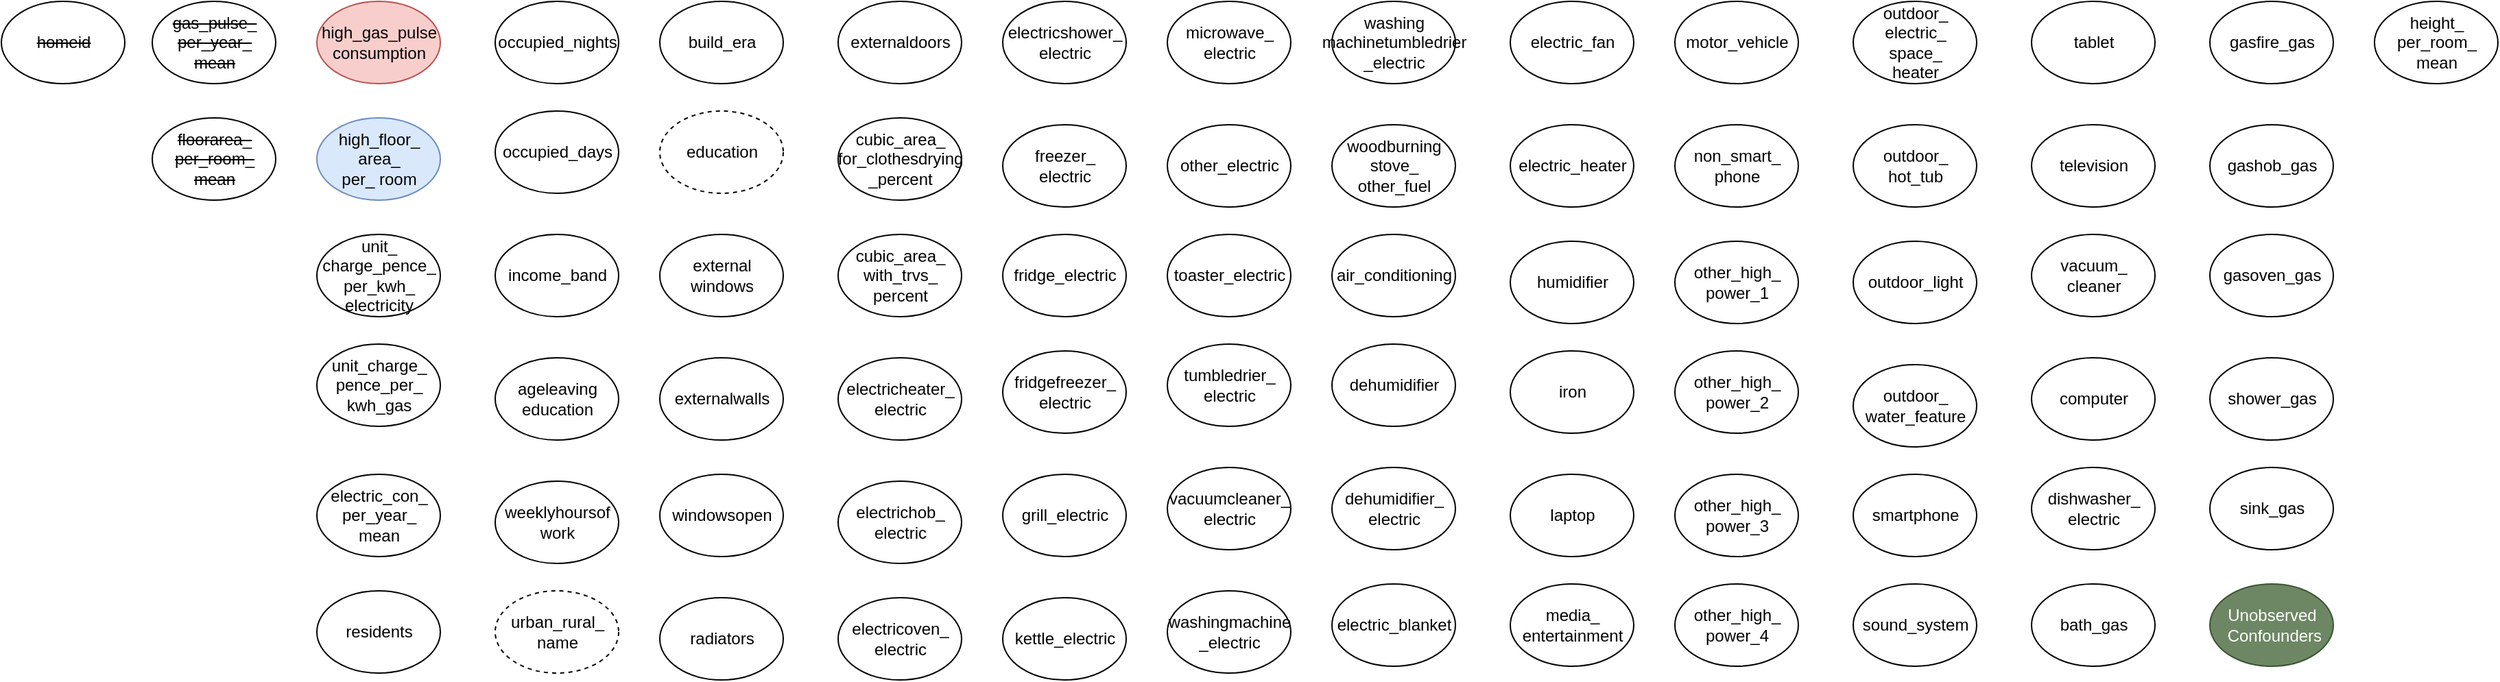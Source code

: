 <mxfile version="16.0.2" type="device" pages="2"><diagram id="edUaNYBjqw0dRM5WE8QL" name="Page-1"><mxGraphModel dx="1718" dy="553" grid="1" gridSize="10" guides="1" tooltips="1" connect="1" arrows="1" fold="1" page="1" pageScale="1" pageWidth="850" pageHeight="1100" math="0" shadow="0"><root><mxCell id="0"/><mxCell id="1" parent="0"/><mxCell id="qiOINa25vJbCKEWT8A0o-1" value="&lt;strike&gt;homeid&lt;/strike&gt;" style="ellipse;html=1;shadow=0;sketch=0;overflow=visible;" parent="1" vertex="1"><mxGeometry x="-210" y="20" width="90" height="60" as="geometry"/></mxCell><mxCell id="qiOINa25vJbCKEWT8A0o-2" value="residents" style="ellipse;html=1;shadow=0;sketch=0;overflow=visible;" parent="1" vertex="1"><mxGeometry x="20" y="450" width="90" height="60" as="geometry"/></mxCell><mxCell id="qiOINa25vJbCKEWT8A0o-3" value="income_band" style="ellipse;html=1;shadow=0;sketch=0;overflow=visible;" parent="1" vertex="1"><mxGeometry x="150" y="190" width="90" height="60" as="geometry"/></mxCell><mxCell id="qiOINa25vJbCKEWT8A0o-4" value="urban_rural_&lt;br&gt;name" style="ellipse;html=1;shadow=0;sketch=0;overflow=visible;dashed=1;" parent="1" vertex="1"><mxGeometry x="150" y="450" width="90" height="60" as="geometry"/></mxCell><mxCell id="qiOINa25vJbCKEWT8A0o-5" value="build_era" style="ellipse;html=1;shadow=0;sketch=0;overflow=visible;" parent="1" vertex="1"><mxGeometry x="270" y="20" width="90" height="60" as="geometry"/></mxCell><mxCell id="qiOINa25vJbCKEWT8A0o-6" value="occupied_days" style="ellipse;html=1;shadow=0;sketch=0;overflow=visible;" parent="1" vertex="1"><mxGeometry x="150" y="100" width="90" height="60" as="geometry"/></mxCell><mxCell id="qiOINa25vJbCKEWT8A0o-7" value="occupied_nights" style="ellipse;html=1;shadow=0;sketch=0;overflow=visible;" parent="1" vertex="1"><mxGeometry x="150" y="20" width="90" height="60" as="geometry"/></mxCell><mxCell id="qiOINa25vJbCKEWT8A0o-8" value="weeklyhoursof&lt;br&gt;work" style="ellipse;html=1;shadow=0;sketch=0;overflow=visible;" parent="1" vertex="1"><mxGeometry x="150" y="370" width="90" height="60" as="geometry"/></mxCell><mxCell id="qiOINa25vJbCKEWT8A0o-10" value="ageleaving&lt;br&gt;education" style="ellipse;html=1;shadow=0;sketch=0;overflow=visible;" parent="1" vertex="1"><mxGeometry x="150" y="280" width="90" height="60" as="geometry"/></mxCell><mxCell id="qiOINa25vJbCKEWT8A0o-11" value="external&lt;br&gt;windows" style="ellipse;html=1;shadow=0;sketch=0;overflow=visible;" parent="1" vertex="1"><mxGeometry x="270" y="190" width="90" height="60" as="geometry"/></mxCell><mxCell id="qiOINa25vJbCKEWT8A0o-12" value="externalwalls" style="ellipse;html=1;shadow=0;sketch=0;overflow=visible;" parent="1" vertex="1"><mxGeometry x="270" y="280" width="90" height="60" as="geometry"/></mxCell><mxCell id="qiOINa25vJbCKEWT8A0o-13" value="&lt;strike&gt;floorarea_&lt;br&gt;per_room_&lt;br&gt;mean&lt;/strike&gt;" style="ellipse;html=1;shadow=0;sketch=0;overflow=visible;" parent="1" vertex="1"><mxGeometry x="-100" y="105" width="90" height="60" as="geometry"/></mxCell><mxCell id="qiOINa25vJbCKEWT8A0o-14" value="radiators" style="ellipse;html=1;shadow=0;sketch=0;overflow=visible;" parent="1" vertex="1"><mxGeometry x="270" y="455" width="90" height="60" as="geometry"/></mxCell><mxCell id="qiOINa25vJbCKEWT8A0o-17" value="dehumidifier" style="ellipse;html=1;shadow=0;sketch=0;overflow=visible;" parent="1" vertex="1"><mxGeometry x="760" y="270" width="90" height="60" as="geometry"/></mxCell><mxCell id="qiOINa25vJbCKEWT8A0o-18" value="dishwasher_&lt;br&gt;electric" style="ellipse;html=1;shadow=0;sketch=0;overflow=visible;" parent="1" vertex="1"><mxGeometry x="1270" y="360" width="90" height="60" as="geometry"/></mxCell><mxCell id="qiOINa25vJbCKEWT8A0o-19" value="electricheater_&lt;br&gt;electric" style="ellipse;html=1;shadow=0;sketch=0;overflow=visible;" parent="1" vertex="1"><mxGeometry x="400" y="280" width="90" height="60" as="geometry"/></mxCell><mxCell id="qiOINa25vJbCKEWT8A0o-20" value="electrichob_&lt;br&gt;electric" style="ellipse;html=1;shadow=0;sketch=0;overflow=visible;" parent="1" vertex="1"><mxGeometry x="400" y="370" width="90" height="60" as="geometry"/></mxCell><mxCell id="qiOINa25vJbCKEWT8A0o-21" value="electricoven_&lt;br&gt;electric" style="ellipse;html=1;shadow=0;sketch=0;overflow=visible;" parent="1" vertex="1"><mxGeometry x="400" y="455" width="90" height="60" as="geometry"/></mxCell><mxCell id="qiOINa25vJbCKEWT8A0o-22" value="electricshower_&lt;br&gt;electric" style="ellipse;html=1;shadow=0;sketch=0;overflow=visible;" parent="1" vertex="1"><mxGeometry x="520" y="20" width="90" height="60" as="geometry"/></mxCell><mxCell id="qiOINa25vJbCKEWT8A0o-23" value="freezer_&lt;br&gt;electric" style="ellipse;html=1;shadow=0;sketch=0;overflow=visible;" parent="1" vertex="1"><mxGeometry x="520" y="110" width="90" height="60" as="geometry"/></mxCell><mxCell id="qiOINa25vJbCKEWT8A0o-24" value="fridge_electric" style="ellipse;html=1;shadow=0;sketch=0;overflow=visible;" parent="1" vertex="1"><mxGeometry x="520" y="190" width="90" height="60" as="geometry"/></mxCell><mxCell id="qiOINa25vJbCKEWT8A0o-27" value="fridgefreezer_&lt;br&gt;electric" style="ellipse;html=1;shadow=0;sketch=0;overflow=visible;" parent="1" vertex="1"><mxGeometry x="520" y="275" width="90" height="60" as="geometry"/></mxCell><mxCell id="qiOINa25vJbCKEWT8A0o-28" value="grill_electric" style="ellipse;html=1;shadow=0;sketch=0;overflow=visible;" parent="1" vertex="1"><mxGeometry x="520" y="365" width="90" height="60" as="geometry"/></mxCell><mxCell id="qiOINa25vJbCKEWT8A0o-29" value="kettle_electric" style="ellipse;html=1;shadow=0;sketch=0;overflow=visible;" parent="1" vertex="1"><mxGeometry x="520" y="455" width="90" height="60" as="geometry"/></mxCell><mxCell id="qiOINa25vJbCKEWT8A0o-30" value="other_high_&lt;br&gt;power_4" style="ellipse;html=1;shadow=0;sketch=0;overflow=visible;" parent="1" vertex="1"><mxGeometry x="1010" y="445" width="90" height="60" as="geometry"/></mxCell><mxCell id="qiOINa25vJbCKEWT8A0o-31" value="laptop" style="ellipse;html=1;shadow=0;sketch=0;overflow=visible;" parent="1" vertex="1"><mxGeometry x="890" y="365" width="90" height="60" as="geometry"/></mxCell><mxCell id="qiOINa25vJbCKEWT8A0o-32" value="other_high_&lt;br&gt;power_2" style="ellipse;html=1;shadow=0;sketch=0;overflow=visible;" parent="1" vertex="1"><mxGeometry x="1010" y="275" width="90" height="60" as="geometry"/></mxCell><mxCell id="qiOINa25vJbCKEWT8A0o-33" value="humidifier" style="ellipse;html=1;shadow=0;sketch=0;overflow=visible;" parent="1" vertex="1"><mxGeometry x="890" y="195" width="90" height="60" as="geometry"/></mxCell><mxCell id="qiOINa25vJbCKEWT8A0o-34" value="computer" style="ellipse;html=1;shadow=0;sketch=0;overflow=visible;" parent="1" vertex="1"><mxGeometry x="1270" y="280" width="90" height="60" as="geometry"/></mxCell><mxCell id="qiOINa25vJbCKEWT8A0o-35" value="dehumidifier_&lt;br&gt;electric" style="ellipse;html=1;shadow=0;sketch=0;overflow=visible;" parent="1" vertex="1"><mxGeometry x="760" y="360" width="90" height="60" as="geometry"/></mxCell><mxCell id="qiOINa25vJbCKEWT8A0o-36" value="iron" style="ellipse;html=1;shadow=0;sketch=0;overflow=visible;" parent="1" vertex="1"><mxGeometry x="890" y="275" width="90" height="60" as="geometry"/></mxCell><mxCell id="qiOINa25vJbCKEWT8A0o-37" value="electric_heater" style="ellipse;html=1;shadow=0;sketch=0;overflow=visible;" parent="1" vertex="1"><mxGeometry x="890" y="110" width="90" height="60" as="geometry"/></mxCell><mxCell id="qiOINa25vJbCKEWT8A0o-38" value="tumbledrier_&lt;br&gt;electric" style="ellipse;html=1;shadow=0;sketch=0;overflow=visible;" parent="1" vertex="1"><mxGeometry x="640" y="270" width="90" height="60" as="geometry"/></mxCell><mxCell id="qiOINa25vJbCKEWT8A0o-39" value="vacuumcleaner_&lt;br&gt;electric" style="ellipse;html=1;shadow=0;sketch=0;overflow=visible;" parent="1" vertex="1"><mxGeometry x="640" y="360" width="90" height="60" as="geometry"/></mxCell><mxCell id="qiOINa25vJbCKEWT8A0o-40" value="electric_fan" style="ellipse;html=1;shadow=0;sketch=0;overflow=visible;" parent="1" vertex="1"><mxGeometry x="890" y="20" width="90" height="60" as="geometry"/></mxCell><mxCell id="qiOINa25vJbCKEWT8A0o-41" value="air_conditioning" style="ellipse;html=1;shadow=0;sketch=0;overflow=visible;" parent="1" vertex="1"><mxGeometry x="760" y="190" width="90" height="60" as="geometry"/></mxCell><mxCell id="qiOINa25vJbCKEWT8A0o-42" value="woodburning&lt;br&gt;stove_&lt;br&gt;other_fuel" style="ellipse;html=1;shadow=0;sketch=0;overflow=visible;" parent="1" vertex="1"><mxGeometry x="760" y="110" width="90" height="60" as="geometry"/></mxCell><mxCell id="qiOINa25vJbCKEWT8A0o-43" value="electric_blanket" style="ellipse;html=1;shadow=0;sketch=0;overflow=visible;" parent="1" vertex="1"><mxGeometry x="760" y="445" width="90" height="60" as="geometry"/></mxCell><mxCell id="qiOINa25vJbCKEWT8A0o-44" value="outdoor_light" style="ellipse;html=1;shadow=0;sketch=0;overflow=visible;" parent="1" vertex="1"><mxGeometry x="1140" y="195" width="90" height="60" as="geometry"/></mxCell><mxCell id="qiOINa25vJbCKEWT8A0o-45" value="washingmachine&lt;br&gt;_electric" style="ellipse;html=1;shadow=0;sketch=0;overflow=visible;" parent="1" vertex="1"><mxGeometry x="640" y="450" width="90" height="60" as="geometry"/></mxCell><mxCell id="qiOINa25vJbCKEWT8A0o-46" value="microwave_&lt;br&gt;electric" style="ellipse;html=1;shadow=0;sketch=0;overflow=visible;" parent="1" vertex="1"><mxGeometry x="640" y="20" width="90" height="60" as="geometry"/></mxCell><mxCell id="qiOINa25vJbCKEWT8A0o-47" value="outdoor_&lt;br&gt;electric_&lt;br&gt;space_&lt;br&gt;heater" style="ellipse;html=1;shadow=0;sketch=0;overflow=visible;" parent="1" vertex="1"><mxGeometry x="1140" y="20" width="90" height="60" as="geometry"/></mxCell><mxCell id="qiOINa25vJbCKEWT8A0o-49" value="outdoor_&lt;br&gt;hot_tub" style="ellipse;html=1;shadow=0;sketch=0;overflow=visible;" parent="1" vertex="1"><mxGeometry x="1140" y="110" width="90" height="60" as="geometry"/></mxCell><mxCell id="qiOINa25vJbCKEWT8A0o-50" value="outdoor_&lt;br&gt;water_feature" style="ellipse;html=1;shadow=0;sketch=0;overflow=visible;" parent="1" vertex="1"><mxGeometry x="1140" y="285" width="90" height="60" as="geometry"/></mxCell><mxCell id="qiOINa25vJbCKEWT8A0o-51" value="externaldoors" style="ellipse;html=1;shadow=0;sketch=0;overflow=visible;" parent="1" vertex="1"><mxGeometry x="400" y="20" width="90" height="60" as="geometry"/></mxCell><mxCell id="qiOINa25vJbCKEWT8A0o-53" value="education" style="ellipse;html=1;shadow=0;sketch=0;overflow=visible;dashed=1;" parent="1" vertex="1"><mxGeometry x="270" y="100" width="90" height="60" as="geometry"/></mxCell><mxCell id="qiOINa25vJbCKEWT8A0o-54" value="electric_con_&lt;br&gt;per_year_&lt;br&gt;mean" style="ellipse;html=1;shadow=0;sketch=0;overflow=visible;" parent="1" vertex="1"><mxGeometry x="20" y="365" width="90" height="60" as="geometry"/></mxCell><mxCell id="qiOINa25vJbCKEWT8A0o-55" value="unit_&lt;br&gt;charge_pence_&lt;br&gt;per_kwh_&lt;br&gt;electricity" style="ellipse;html=1;shadow=0;sketch=0;overflow=visible;" parent="1" vertex="1"><mxGeometry x="20" y="190" width="90" height="60" as="geometry"/></mxCell><mxCell id="qiOINa25vJbCKEWT8A0o-56" value="vacuum_&lt;br&gt;cleaner" style="ellipse;html=1;shadow=0;sketch=0;overflow=visible;" parent="1" vertex="1"><mxGeometry x="1270" y="190" width="90" height="60" as="geometry"/></mxCell><mxCell id="qiOINa25vJbCKEWT8A0o-57" value="television" style="ellipse;html=1;shadow=0;sketch=0;overflow=visible;" parent="1" vertex="1"><mxGeometry x="1270" y="110" width="90" height="60" as="geometry"/></mxCell><mxCell id="qiOINa25vJbCKEWT8A0o-58" value="tablet" style="ellipse;html=1;shadow=0;sketch=0;overflow=visible;" parent="1" vertex="1"><mxGeometry x="1270" y="20" width="90" height="60" as="geometry"/></mxCell><mxCell id="qiOINa25vJbCKEWT8A0o-59" value="sound_system" style="ellipse;html=1;shadow=0;sketch=0;overflow=visible;" parent="1" vertex="1"><mxGeometry x="1140" y="445" width="90" height="60" as="geometry"/></mxCell><mxCell id="qiOINa25vJbCKEWT8A0o-60" value="smartphone" style="ellipse;html=1;shadow=0;sketch=0;overflow=visible;" parent="1" vertex="1"><mxGeometry x="1140" y="365" width="90" height="60" as="geometry"/></mxCell><mxCell id="qiOINa25vJbCKEWT8A0o-61" value="other_high_&lt;br&gt;power_1" style="ellipse;html=1;shadow=0;sketch=0;overflow=visible;" parent="1" vertex="1"><mxGeometry x="1010" y="195" width="90" height="60" as="geometry"/></mxCell><mxCell id="qiOINa25vJbCKEWT8A0o-62" value="non_smart_&lt;br&gt;phone" style="ellipse;html=1;shadow=0;sketch=0;overflow=visible;" parent="1" vertex="1"><mxGeometry x="1010" y="110" width="90" height="60" as="geometry"/></mxCell><mxCell id="qiOINa25vJbCKEWT8A0o-63" value="motor_vehicle" style="ellipse;html=1;shadow=0;sketch=0;overflow=visible;" parent="1" vertex="1"><mxGeometry x="1010" y="20" width="90" height="60" as="geometry"/></mxCell><mxCell id="qiOINa25vJbCKEWT8A0o-64" value="media_&lt;br&gt;entertainment" style="ellipse;html=1;shadow=0;sketch=0;overflow=visible;" parent="1" vertex="1"><mxGeometry x="890" y="445" width="90" height="60" as="geometry"/></mxCell><mxCell id="qiOINa25vJbCKEWT8A0o-65" value="other_high_&lt;br&gt;power_3" style="ellipse;html=1;shadow=0;sketch=0;overflow=visible;" parent="1" vertex="1"><mxGeometry x="1010" y="365" width="90" height="60" as="geometry"/></mxCell><mxCell id="qiOINa25vJbCKEWT8A0o-66" value="washing&lt;br&gt;machinetumbledrier&lt;br&gt;_electric" style="ellipse;html=1;shadow=0;sketch=0;overflow=visible;" parent="1" vertex="1"><mxGeometry x="760" y="20" width="90" height="60" as="geometry"/></mxCell><mxCell id="qiOINa25vJbCKEWT8A0o-69" value="other_electric" style="ellipse;html=1;shadow=0;sketch=0;overflow=visible;" parent="1" vertex="1"><mxGeometry x="640" y="110" width="90" height="60" as="geometry"/></mxCell><mxCell id="qiOINa25vJbCKEWT8A0o-70" value="toaster_electric" style="ellipse;html=1;shadow=0;sketch=0;overflow=visible;" parent="1" vertex="1"><mxGeometry x="640" y="190" width="90" height="60" as="geometry"/></mxCell><mxCell id="nd_E52OTS7fLBENPmow7-1" value="windowsopen" style="ellipse;html=1;shadow=0;sketch=0;overflow=visible;" parent="1" vertex="1"><mxGeometry x="270" y="365" width="90" height="60" as="geometry"/></mxCell><mxCell id="Ex1pqcBfwxGxyvgAgBSZ-1" value="Unobserved&lt;br&gt;&amp;nbsp;Confounders" style="ellipse;html=1;shadow=0;sketch=0;overflow=visible;fillColor=#6d8764;strokeColor=#3A5431;fontColor=#ffffff;" parent="1" vertex="1"><mxGeometry x="1400" y="445" width="90" height="60" as="geometry"/></mxCell><mxCell id="wyto_pDlmpdzglWy7c0M-1" value="unit_charge_&lt;br&gt;pence_per_&lt;br&gt;kwh_gas" style="ellipse;html=1;shadow=0;sketch=0;overflow=visible;" parent="1" vertex="1"><mxGeometry x="20" y="270" width="90" height="60" as="geometry"/></mxCell><mxCell id="wyto_pDlmpdzglWy7c0M-2" value="&lt;strike&gt;gas_pulse_&lt;br&gt;per_year_&lt;br&gt;mean&lt;/strike&gt;" style="ellipse;html=1;shadow=0;sketch=0;overflow=visible;" parent="1" vertex="1"><mxGeometry x="-100" y="20" width="90" height="60" as="geometry"/></mxCell><mxCell id="mq9lu98zbAPp0on9q5vm-1" value="bath_gas" style="ellipse;html=1;shadow=0;sketch=0;overflow=visible;" parent="1" vertex="1"><mxGeometry x="1270" y="445" width="90" height="60" as="geometry"/></mxCell><mxCell id="SPpdl9W68YSb0y2mEftB-1" value="gasfire_gas" style="ellipse;html=1;shadow=0;sketch=0;overflow=visible;" parent="1" vertex="1"><mxGeometry x="1400" y="20" width="90" height="60" as="geometry"/></mxCell><mxCell id="E5UHx2ixI7yXPAj_zhL9-1" value="gashob_gas" style="ellipse;html=1;shadow=0;sketch=0;overflow=visible;" parent="1" vertex="1"><mxGeometry x="1400" y="110" width="90" height="60" as="geometry"/></mxCell><mxCell id="3OABb6FPv9xkGm5orpx6-2" value="gasoven_gas" style="ellipse;html=1;shadow=0;sketch=0;overflow=visible;" parent="1" vertex="1"><mxGeometry x="1400" y="190" width="90" height="60" as="geometry"/></mxCell><mxCell id="HAHCza41n3Pe5kepCpij-2" value="shower_gas" style="ellipse;html=1;shadow=0;sketch=0;overflow=visible;" parent="1" vertex="1"><mxGeometry x="1400" y="280" width="90" height="60" as="geometry"/></mxCell><mxCell id="GNpqclheU6RUElxUGXCw-2" value="sink_gas" style="ellipse;html=1;shadow=0;sketch=0;overflow=visible;" parent="1" vertex="1"><mxGeometry x="1400" y="360" width="90" height="60" as="geometry"/></mxCell><mxCell id="Fi2xw5JxLhTKcUWiGE6W-2" value="high_floor_&lt;br&gt;area_&lt;br&gt;per_ room" style="ellipse;html=1;shadow=0;sketch=0;overflow=visible;fillColor=#dae8fc;strokeColor=#6c8ebf;" parent="1" vertex="1"><mxGeometry x="20" y="105" width="90" height="60" as="geometry"/></mxCell><mxCell id="fZNplA1WwNFmK_wmp-y9-1" value="high_gas_pulse&lt;br&gt;consumption" style="ellipse;html=1;shadow=0;sketch=0;overflow=visible;fillColor=#f8cecc;strokeColor=#b85450;" parent="1" vertex="1"><mxGeometry x="20" y="20" width="90" height="60" as="geometry"/></mxCell><mxCell id="muXuZXw01DCvTYXtWCWr-1" value="height_&lt;br&gt;per_room_&lt;br&gt;mean" style="ellipse;html=1;shadow=0;sketch=0;overflow=visible;" parent="1" vertex="1"><mxGeometry x="1520" y="20" width="90" height="60" as="geometry"/></mxCell><mxCell id="PFX2QanbrH0J0tXP-GCv-1" value="cubic_area_&lt;br&gt;for_clothesdrying&lt;br&gt;_percent" style="ellipse;html=1;shadow=0;sketch=0;overflow=visible;" parent="1" vertex="1"><mxGeometry x="400" y="105" width="90" height="60" as="geometry"/></mxCell><mxCell id="PFX2QanbrH0J0tXP-GCv-2" value="cubic_area_&lt;br&gt;with_trvs_&lt;br&gt;percent" style="ellipse;html=1;shadow=0;sketch=0;overflow=visible;" parent="1" vertex="1"><mxGeometry x="400" y="190" width="90" height="60" as="geometry"/></mxCell></root></mxGraphModel></diagram><diagram id="cumdpfXdWdi9NEsijJX7" name="Page-2"><mxGraphModel dx="1718" dy="1653" grid="1" gridSize="10" guides="1" tooltips="1" connect="1" arrows="1" fold="1" page="1" pageScale="1" pageWidth="850" pageHeight="1100" math="0" shadow="0"><root><mxCell id="NrBDsHQqOWUDvbf6_TxT-0"/><mxCell id="NrBDsHQqOWUDvbf6_TxT-1" parent="NrBDsHQqOWUDvbf6_TxT-0"/><mxCell id="DAmNqiPPiMyDfuNefUVK-0" value="income_band" style="ellipse;html=1;shadow=0;sketch=0;overflow=visible;" parent="NrBDsHQqOWUDvbf6_TxT-1" vertex="1"><mxGeometry x="210" y="60" width="90" height="60" as="geometry"/></mxCell><mxCell id="gQoqI0kxeoymlx1uR9xD-1" value="" style="endArrow=classic;html=1;rounded=0;startArrow=none;" parent="NrBDsHQqOWUDvbf6_TxT-1" source="1q4sw6k6K7FiUtPq6aWW-0" target="gQoqI0kxeoymlx1uR9xD-0" edge="1"><mxGeometry width="50" height="50" relative="1" as="geometry"><mxPoint x="50" y="160" as="sourcePoint"/><mxPoint x="100" y="110" as="targetPoint"/></mxGeometry></mxCell><mxCell id="4-cACR0lzXYgJ48NLDQ5-0" value="residents" style="ellipse;html=1;shadow=0;sketch=0;overflow=visible;" parent="NrBDsHQqOWUDvbf6_TxT-1" vertex="1"><mxGeometry x="340" y="-1010" width="90" height="60" as="geometry"/></mxCell><mxCell id="4-cACR0lzXYgJ48NLDQ5-2" value="" style="endArrow=classic;html=1;rounded=0;" parent="NrBDsHQqOWUDvbf6_TxT-1" source="DAmNqiPPiMyDfuNefUVK-0" target="4-cACR0lzXYgJ48NLDQ5-0" edge="1"><mxGeometry width="50" height="50" relative="1" as="geometry"><mxPoint x="278.978" y="80.066" as="sourcePoint"/><mxPoint x="383.002" y="-950.067" as="targetPoint"/></mxGeometry></mxCell><mxCell id="LKIkc70CrMuvwOml-IU_-0" value="urban_rural_&lt;br&gt;name" style="ellipse;html=1;shadow=0;sketch=0;overflow=visible;dashed=1;" parent="NrBDsHQqOWUDvbf6_TxT-1" vertex="1"><mxGeometry x="-60" y="90" width="90" height="60" as="geometry"/></mxCell><mxCell id="LKIkc70CrMuvwOml-IU_-2" value="" style="endArrow=classic;html=1;rounded=0;" parent="NrBDsHQqOWUDvbf6_TxT-1" source="DAmNqiPPiMyDfuNefUVK-0" target="LKIkc70CrMuvwOml-IU_-0" edge="1"><mxGeometry width="50" height="50" relative="1" as="geometry"><mxPoint x="170" y="280" as="sourcePoint"/><mxPoint x="220" y="230" as="targetPoint"/></mxGeometry></mxCell><mxCell id="arj6sDXuDXb4kUIDbXgg-0" value="build_era" style="ellipse;html=1;shadow=0;sketch=0;overflow=visible;" parent="NrBDsHQqOWUDvbf6_TxT-1" vertex="1"><mxGeometry x="-425" y="340" width="90" height="60" as="geometry"/></mxCell><mxCell id="e4vMcG5Eiu6haMq3iI-o-0" value="" style="endArrow=classic;html=1;rounded=0;" parent="NrBDsHQqOWUDvbf6_TxT-1" source="DAmNqiPPiMyDfuNefUVK-0" target="arj6sDXuDXb4kUIDbXgg-0" edge="1"><mxGeometry width="50" height="50" relative="1" as="geometry"><mxPoint x="170" y="280" as="sourcePoint"/><mxPoint x="220" y="230" as="targetPoint"/></mxGeometry></mxCell><mxCell id="TLHgdiu--7rGPHxdoo1j-0" value="occupied_days" style="ellipse;html=1;shadow=0;sketch=0;overflow=visible;" parent="NrBDsHQqOWUDvbf6_TxT-1" vertex="1"><mxGeometry x="410" y="120" width="90" height="60" as="geometry"/></mxCell><mxCell id="TLHgdiu--7rGPHxdoo1j-1" value="" style="endArrow=classic;html=1;rounded=0;" parent="NrBDsHQqOWUDvbf6_TxT-1" source="TLHgdiu--7rGPHxdoo1j-0" target="gQoqI0kxeoymlx1uR9xD-0" edge="1"><mxGeometry width="50" height="50" relative="1" as="geometry"><mxPoint x="170" y="280" as="sourcePoint"/><mxPoint x="220" y="230" as="targetPoint"/></mxGeometry></mxCell><mxCell id="TLHgdiu--7rGPHxdoo1j-2" value="" style="endArrow=classic;html=1;rounded=0;" parent="NrBDsHQqOWUDvbf6_TxT-1" source="4-cACR0lzXYgJ48NLDQ5-0" target="TLHgdiu--7rGPHxdoo1j-0" edge="1"><mxGeometry width="50" height="50" relative="1" as="geometry"><mxPoint x="170" y="280" as="sourcePoint"/><mxPoint x="220" y="230" as="targetPoint"/></mxGeometry></mxCell><mxCell id="TLHgdiu--7rGPHxdoo1j-3" value="" style="endArrow=classic;html=1;rounded=0;" parent="NrBDsHQqOWUDvbf6_TxT-1" source="arj6sDXuDXb4kUIDbXgg-0" target="gQoqI0kxeoymlx1uR9xD-0" edge="1"><mxGeometry width="50" height="50" relative="1" as="geometry"><mxPoint x="170" y="280" as="sourcePoint"/><mxPoint x="220" y="230" as="targetPoint"/></mxGeometry></mxCell><mxCell id="2Lyz9qfbZGsAjskPj_4Y-0" value="occupied_nights" style="ellipse;html=1;shadow=0;sketch=0;overflow=visible;" parent="NrBDsHQqOWUDvbf6_TxT-1" vertex="1"><mxGeometry x="560" y="140" width="90" height="60" as="geometry"/></mxCell><mxCell id="2Lyz9qfbZGsAjskPj_4Y-1" value="" style="endArrow=classic;html=1;rounded=0;" parent="NrBDsHQqOWUDvbf6_TxT-1" source="2Lyz9qfbZGsAjskPj_4Y-0" target="gQoqI0kxeoymlx1uR9xD-0" edge="1"><mxGeometry width="50" height="50" relative="1" as="geometry"><mxPoint x="470" y="280" as="sourcePoint"/><mxPoint x="520" y="230" as="targetPoint"/></mxGeometry></mxCell><mxCell id="2Lyz9qfbZGsAjskPj_4Y-2" value="" style="endArrow=classic;html=1;rounded=0;" parent="NrBDsHQqOWUDvbf6_TxT-1" source="4-cACR0lzXYgJ48NLDQ5-0" target="2Lyz9qfbZGsAjskPj_4Y-0" edge="1"><mxGeometry width="50" height="50" relative="1" as="geometry"><mxPoint x="280" y="280" as="sourcePoint"/><mxPoint x="330" y="230" as="targetPoint"/></mxGeometry></mxCell><mxCell id="04Z2YpTH5Q1cB27MqZTA-0" value="weeklyhoursof&lt;br&gt;work" style="ellipse;html=1;shadow=0;sketch=0;overflow=visible;" parent="NrBDsHQqOWUDvbf6_TxT-1" vertex="1"><mxGeometry x="790" y="180" width="90" height="60" as="geometry"/></mxCell><mxCell id="04Z2YpTH5Q1cB27MqZTA-1" value="" style="endArrow=classic;html=1;rounded=0;" parent="NrBDsHQqOWUDvbf6_TxT-1" source="4-cACR0lzXYgJ48NLDQ5-0" target="04Z2YpTH5Q1cB27MqZTA-0" edge="1"><mxGeometry width="50" height="50" relative="1" as="geometry"><mxPoint x="320" y="230" as="sourcePoint"/><mxPoint x="370" y="180" as="targetPoint"/></mxGeometry></mxCell><mxCell id="04Z2YpTH5Q1cB27MqZTA-2" value="" style="endArrow=classic;html=1;rounded=0;" parent="NrBDsHQqOWUDvbf6_TxT-1" source="04Z2YpTH5Q1cB27MqZTA-0" target="gQoqI0kxeoymlx1uR9xD-0" edge="1"><mxGeometry width="50" height="50" relative="1" as="geometry"><mxPoint x="320" y="230" as="sourcePoint"/><mxPoint x="370" y="180" as="targetPoint"/></mxGeometry></mxCell><mxCell id="KFJ3Pye6sOhmwUCihfhb-0" value="education" style="ellipse;html=1;shadow=0;sketch=0;overflow=visible;dashed=1;" parent="NrBDsHQqOWUDvbf6_TxT-1" vertex="1"><mxGeometry x="30" y="-290" width="90" height="60" as="geometry"/></mxCell><mxCell id="N7kyxtssm0mSU2tR2SSf-0" value="" style="endArrow=classic;html=1;rounded=0;" parent="NrBDsHQqOWUDvbf6_TxT-1" source="KFJ3Pye6sOhmwUCihfhb-0" target="DAmNqiPPiMyDfuNefUVK-0" edge="1"><mxGeometry width="50" height="50" relative="1" as="geometry"><mxPoint x="320" y="230" as="sourcePoint"/><mxPoint x="370" y="180" as="targetPoint"/></mxGeometry></mxCell><mxCell id="BOex_VhqxPEV-Ijnpsra-0" value="ageleaving&lt;br&gt;education" style="ellipse;html=1;shadow=0;sketch=0;overflow=visible;" parent="NrBDsHQqOWUDvbf6_TxT-1" vertex="1"><mxGeometry x="-360" y="-60" width="90" height="60" as="geometry"/></mxCell><mxCell id="BOex_VhqxPEV-Ijnpsra-1" value="" style="endArrow=classic;html=1;rounded=0;" parent="NrBDsHQqOWUDvbf6_TxT-1" source="BOex_VhqxPEV-Ijnpsra-0" target="DAmNqiPPiMyDfuNefUVK-0" edge="1"><mxGeometry width="50" height="50" relative="1" as="geometry"><mxPoint x="320" y="230" as="sourcePoint"/><mxPoint x="370" y="180" as="targetPoint"/></mxGeometry></mxCell><mxCell id="BOex_VhqxPEV-Ijnpsra-2" value="" style="endArrow=classic;html=1;rounded=0;" parent="NrBDsHQqOWUDvbf6_TxT-1" source="KFJ3Pye6sOhmwUCihfhb-0" target="BOex_VhqxPEV-Ijnpsra-0" edge="1"><mxGeometry width="50" height="50" relative="1" as="geometry"><mxPoint x="320" y="230" as="sourcePoint"/><mxPoint x="370" y="180" as="targetPoint"/></mxGeometry></mxCell><mxCell id="J5J45BCU7RXxXCBnRp_O-1" value="" style="endArrow=classic;html=1;rounded=0;" parent="NrBDsHQqOWUDvbf6_TxT-1" source="LKIkc70CrMuvwOml-IU_-0" target="arj6sDXuDXb4kUIDbXgg-0" edge="1"><mxGeometry width="50" height="50" relative="1" as="geometry"><mxPoint x="320" y="230" as="sourcePoint"/><mxPoint x="370" y="180" as="targetPoint"/></mxGeometry></mxCell><mxCell id="VTNAZuYD8aQBee9PVajA-0" value="" style="endArrow=classic;html=1;rounded=0;" parent="NrBDsHQqOWUDvbf6_TxT-1" source="LKIkc70CrMuvwOml-IU_-0" target="J5J45BCU7RXxXCBnRp_O-0" edge="1"><mxGeometry width="50" height="50" relative="1" as="geometry"><mxPoint x="320" y="330" as="sourcePoint"/><mxPoint x="370" y="280" as="targetPoint"/></mxGeometry></mxCell><mxCell id="VTNAZuYD8aQBee9PVajA-1" value="" style="endArrow=classic;html=1;rounded=0;" parent="NrBDsHQqOWUDvbf6_TxT-1" source="arj6sDXuDXb4kUIDbXgg-0" target="J5J45BCU7RXxXCBnRp_O-0" edge="1"><mxGeometry width="50" height="50" relative="1" as="geometry"><mxPoint x="320" y="330" as="sourcePoint"/><mxPoint x="370" y="280" as="targetPoint"/></mxGeometry></mxCell><mxCell id="qtsSwtSe3rLMfTotDCYo-1" value="" style="endArrow=classic;html=1;rounded=0;" parent="NrBDsHQqOWUDvbf6_TxT-1" source="LKIkc70CrMuvwOml-IU_-0" target="qtsSwtSe3rLMfTotDCYo-0" edge="1"><mxGeometry width="50" height="50" relative="1" as="geometry"><mxPoint x="320" y="330" as="sourcePoint"/><mxPoint x="370" y="280" as="targetPoint"/></mxGeometry></mxCell><mxCell id="qtsSwtSe3rLMfTotDCYo-2" value="" style="endArrow=classic;html=1;rounded=0;" parent="NrBDsHQqOWUDvbf6_TxT-1" source="arj6sDXuDXb4kUIDbXgg-0" target="qtsSwtSe3rLMfTotDCYo-0" edge="1"><mxGeometry width="50" height="50" relative="1" as="geometry"><mxPoint x="320" y="330" as="sourcePoint"/><mxPoint x="370" y="280" as="targetPoint"/></mxGeometry></mxCell><mxCell id="qtsSwtSe3rLMfTotDCYo-3" value="" style="endArrow=classic;html=1;rounded=0;startArrow=none;" parent="NrBDsHQqOWUDvbf6_TxT-1" source="p51ehKvqaemgPtUgY0xP-0" target="gQoqI0kxeoymlx1uR9xD-0" edge="1"><mxGeometry width="50" height="50" relative="1" as="geometry"><mxPoint x="320" y="330" as="sourcePoint"/><mxPoint x="370" y="280" as="targetPoint"/></mxGeometry></mxCell><mxCell id="Fr1rn7rDPZ7OuqNX1mYC-1" value="" style="endArrow=classic;html=1;rounded=0;" parent="NrBDsHQqOWUDvbf6_TxT-1" source="LKIkc70CrMuvwOml-IU_-0" target="Fr1rn7rDPZ7OuqNX1mYC-0" edge="1"><mxGeometry width="50" height="50" relative="1" as="geometry"><mxPoint x="320" y="330" as="sourcePoint"/><mxPoint x="370" y="280" as="targetPoint"/></mxGeometry></mxCell><mxCell id="Fr1rn7rDPZ7OuqNX1mYC-2" value="" style="endArrow=classic;html=1;rounded=0;" parent="NrBDsHQqOWUDvbf6_TxT-1" source="arj6sDXuDXb4kUIDbXgg-0" target="Fr1rn7rDPZ7OuqNX1mYC-0" edge="1"><mxGeometry width="50" height="50" relative="1" as="geometry"><mxPoint x="320" y="330" as="sourcePoint"/><mxPoint x="370" y="280" as="targetPoint"/></mxGeometry></mxCell><mxCell id="Fr1rn7rDPZ7OuqNX1mYC-0" value="external&lt;br&gt;walls" style="ellipse;html=1;shadow=0;sketch=0;overflow=visible;" parent="NrBDsHQqOWUDvbf6_TxT-1" vertex="1"><mxGeometry x="965" y="970" width="90" height="60" as="geometry"/></mxCell><mxCell id="4SaXEC-ubGKBZjabk3Y3-0" value="high_floor_&lt;br&gt;area_&lt;br&gt;per_ room/height_&lt;br&gt;per_room_&lt;br&gt;mean" style="ellipse;html=1;shadow=0;sketch=0;overflow=visible;fillColor=#dae8fc;strokeColor=#6c8ebf;" parent="NrBDsHQqOWUDvbf6_TxT-1" vertex="1"><mxGeometry x="965" y="1090" width="90" height="60" as="geometry"/></mxCell><mxCell id="z2KosgXdDbdKGP2jPHsc-0" value="" style="endArrow=classic;html=1;rounded=0;" parent="NrBDsHQqOWUDvbf6_TxT-1" source="LKIkc70CrMuvwOml-IU_-0" target="4SaXEC-ubGKBZjabk3Y3-0" edge="1"><mxGeometry width="50" height="50" relative="1" as="geometry"><mxPoint x="320" y="290" as="sourcePoint"/><mxPoint x="370" y="240" as="targetPoint"/></mxGeometry></mxCell><mxCell id="z2KosgXdDbdKGP2jPHsc-1" value="" style="endArrow=classic;html=1;rounded=0;" parent="NrBDsHQqOWUDvbf6_TxT-1" source="arj6sDXuDXb4kUIDbXgg-0" target="4SaXEC-ubGKBZjabk3Y3-0" edge="1"><mxGeometry width="50" height="50" relative="1" as="geometry"><mxPoint x="320" y="290" as="sourcePoint"/><mxPoint x="370" y="240" as="targetPoint"/></mxGeometry></mxCell><mxCell id="betXcUFqLnbqI_7JgezK-0" value="radiators" style="ellipse;html=1;shadow=0;sketch=0;overflow=visible;" parent="NrBDsHQqOWUDvbf6_TxT-1" vertex="1"><mxGeometry x="320" y="640" width="90" height="60" as="geometry"/></mxCell><mxCell id="betXcUFqLnbqI_7JgezK-1" value="" style="endArrow=classic;html=1;rounded=0;" parent="NrBDsHQqOWUDvbf6_TxT-1" source="LKIkc70CrMuvwOml-IU_-0" target="betXcUFqLnbqI_7JgezK-0" edge="1"><mxGeometry width="50" height="50" relative="1" as="geometry"><mxPoint x="320" y="510" as="sourcePoint"/><mxPoint x="370" y="460" as="targetPoint"/></mxGeometry></mxCell><mxCell id="betXcUFqLnbqI_7JgezK-2" value="" style="endArrow=classic;html=1;rounded=0;" parent="NrBDsHQqOWUDvbf6_TxT-1" source="arj6sDXuDXb4kUIDbXgg-0" target="betXcUFqLnbqI_7JgezK-0" edge="1"><mxGeometry width="50" height="50" relative="1" as="geometry"><mxPoint x="320" y="510" as="sourcePoint"/><mxPoint x="370" y="460" as="targetPoint"/></mxGeometry></mxCell><mxCell id="betXcUFqLnbqI_7JgezK-3" value="" style="endArrow=classic;html=1;rounded=0;" parent="NrBDsHQqOWUDvbf6_TxT-1" source="betXcUFqLnbqI_7JgezK-0" target="gQoqI0kxeoymlx1uR9xD-0" edge="1"><mxGeometry width="50" height="50" relative="1" as="geometry"><mxPoint x="320" y="510" as="sourcePoint"/><mxPoint x="370" y="460" as="targetPoint"/></mxGeometry></mxCell><mxCell id="UK4AWok4d6NX-a-wSibv-0" value="cubic_area_&lt;br&gt;for_clothesdrying&lt;br&gt;_percent" style="ellipse;html=1;shadow=0;sketch=0;overflow=visible;" parent="NrBDsHQqOWUDvbf6_TxT-1" vertex="1"><mxGeometry x="975" y="1190" width="90" height="60" as="geometry"/></mxCell><mxCell id="UK4AWok4d6NX-a-wSibv-1" value="" style="endArrow=classic;html=1;rounded=0;" parent="NrBDsHQqOWUDvbf6_TxT-1" source="LKIkc70CrMuvwOml-IU_-0" target="UK4AWok4d6NX-a-wSibv-0" edge="1"><mxGeometry width="50" height="50" relative="1" as="geometry"><mxPoint x="320" y="480" as="sourcePoint"/><mxPoint x="370" y="430" as="targetPoint"/></mxGeometry></mxCell><mxCell id="UK4AWok4d6NX-a-wSibv-2" value="" style="endArrow=classic;html=1;rounded=0;" parent="NrBDsHQqOWUDvbf6_TxT-1" source="arj6sDXuDXb4kUIDbXgg-0" target="UK4AWok4d6NX-a-wSibv-0" edge="1"><mxGeometry width="50" height="50" relative="1" as="geometry"><mxPoint x="320" y="480" as="sourcePoint"/><mxPoint x="370" y="430" as="targetPoint"/></mxGeometry></mxCell><mxCell id="A8_-bjWY0s7lM7aXoECZ-0" value="cubic_area_&lt;br&gt;with_trvs" style="ellipse;html=1;shadow=0;sketch=0;overflow=visible;" parent="NrBDsHQqOWUDvbf6_TxT-1" vertex="1"><mxGeometry x="975" y="1290" width="90" height="60" as="geometry"/></mxCell><mxCell id="A8_-bjWY0s7lM7aXoECZ-1" value="" style="endArrow=classic;html=1;rounded=0;" parent="NrBDsHQqOWUDvbf6_TxT-1" source="LKIkc70CrMuvwOml-IU_-0" target="A8_-bjWY0s7lM7aXoECZ-0" edge="1"><mxGeometry width="50" height="50" relative="1" as="geometry"><mxPoint x="320" y="490" as="sourcePoint"/><mxPoint x="370" y="440" as="targetPoint"/></mxGeometry></mxCell><mxCell id="A8_-bjWY0s7lM7aXoECZ-2" value="" style="endArrow=classic;html=1;rounded=0;" parent="NrBDsHQqOWUDvbf6_TxT-1" source="arj6sDXuDXb4kUIDbXgg-0" target="A8_-bjWY0s7lM7aXoECZ-0" edge="1"><mxGeometry width="50" height="50" relative="1" as="geometry"><mxPoint x="320" y="490" as="sourcePoint"/><mxPoint x="370" y="440" as="targetPoint"/></mxGeometry></mxCell><mxCell id="A8_-bjWY0s7lM7aXoECZ-3" value="" style="endArrow=classic;html=1;rounded=0;" parent="NrBDsHQqOWUDvbf6_TxT-1" source="betXcUFqLnbqI_7JgezK-0" target="A8_-bjWY0s7lM7aXoECZ-0" edge="1"><mxGeometry width="50" height="50" relative="1" as="geometry"><mxPoint x="10" y="-290" as="sourcePoint"/><mxPoint x="995.764" y="1324.723" as="targetPoint"/></mxGeometry></mxCell><mxCell id="GWGlZNpPvkPtY4OU1RgD-0" value="dehumidifier" style="ellipse;html=1;shadow=0;sketch=0;overflow=visible;" parent="NrBDsHQqOWUDvbf6_TxT-1" vertex="1"><mxGeometry x="1690" y="680" width="90" height="60" as="geometry"/></mxCell><mxCell id="GWGlZNpPvkPtY4OU1RgD-1" value="" style="endArrow=classic;html=1;rounded=0;" parent="NrBDsHQqOWUDvbf6_TxT-1" source="DAmNqiPPiMyDfuNefUVK-0" target="GWGlZNpPvkPtY4OU1RgD-0" edge="1"><mxGeometry width="50" height="50" relative="1" as="geometry"><mxPoint x="320" y="340" as="sourcePoint"/><mxPoint x="370" y="290" as="targetPoint"/></mxGeometry></mxCell><mxCell id="GWGlZNpPvkPtY4OU1RgD-2" value="" style="endArrow=classic;html=1;rounded=0;" parent="NrBDsHQqOWUDvbf6_TxT-1" source="4-cACR0lzXYgJ48NLDQ5-0" target="GWGlZNpPvkPtY4OU1RgD-0" edge="1"><mxGeometry width="50" height="50" relative="1" as="geometry"><mxPoint x="320" y="340" as="sourcePoint"/><mxPoint x="370" y="290" as="targetPoint"/></mxGeometry></mxCell><mxCell id="GWGlZNpPvkPtY4OU1RgD-3" value="" style="endArrow=classic;html=1;rounded=0;" parent="NrBDsHQqOWUDvbf6_TxT-1" source="GWGlZNpPvkPtY4OU1RgD-0" target="gQoqI0kxeoymlx1uR9xD-0" edge="1"><mxGeometry width="50" height="50" relative="1" as="geometry"><mxPoint x="320" y="430" as="sourcePoint"/><mxPoint x="370" y="380" as="targetPoint"/></mxGeometry></mxCell><mxCell id="GWGlZNpPvkPtY4OU1RgD-4" value="" style="endArrow=classic;html=1;rounded=0;" parent="NrBDsHQqOWUDvbf6_TxT-1" source="UK4AWok4d6NX-a-wSibv-0" target="GWGlZNpPvkPtY4OU1RgD-0" edge="1"><mxGeometry width="50" height="50" relative="1" as="geometry"><mxPoint x="10" y="-350" as="sourcePoint"/><mxPoint x="60" y="-400" as="targetPoint"/></mxGeometry></mxCell><mxCell id="bQgK90A74cC7P6l2C226-0" value="dishwasher_&lt;br&gt;electric" style="ellipse;html=1;shadow=0;sketch=0;overflow=visible;" parent="NrBDsHQqOWUDvbf6_TxT-1" vertex="1"><mxGeometry x="1460" y="-500" width="90" height="60" as="geometry"/></mxCell><mxCell id="bQgK90A74cC7P6l2C226-1" value="" style="endArrow=classic;html=1;rounded=0;" parent="NrBDsHQqOWUDvbf6_TxT-1" source="DAmNqiPPiMyDfuNefUVK-0" target="bQgK90A74cC7P6l2C226-0" edge="1"><mxGeometry width="50" height="50" relative="1" as="geometry"><mxPoint x="320" y="220" as="sourcePoint"/><mxPoint x="370" y="170" as="targetPoint"/></mxGeometry></mxCell><mxCell id="bQgK90A74cC7P6l2C226-2" value="" style="endArrow=classic;html=1;rounded=0;" parent="NrBDsHQqOWUDvbf6_TxT-1" source="4-cACR0lzXYgJ48NLDQ5-0" target="bQgK90A74cC7P6l2C226-0" edge="1"><mxGeometry width="50" height="50" relative="1" as="geometry"><mxPoint x="320" y="220" as="sourcePoint"/><mxPoint x="370" y="170" as="targetPoint"/></mxGeometry></mxCell><mxCell id="bQgK90A74cC7P6l2C226-3" value="" style="endArrow=classic;html=1;rounded=0;startArrow=none;" parent="NrBDsHQqOWUDvbf6_TxT-1" source="q9nZzyWzyzNFzjvxnG0K-0" target="gQoqI0kxeoymlx1uR9xD-0" edge="1"><mxGeometry width="50" height="50" relative="1" as="geometry"><mxPoint x="320" y="390" as="sourcePoint"/><mxPoint x="370" y="340" as="targetPoint"/></mxGeometry></mxCell><mxCell id="-ZOF3_jTxS5M6KOVANQR-0" value="electricheater_&lt;br&gt;electric" style="ellipse;html=1;shadow=0;sketch=0;overflow=visible;" parent="NrBDsHQqOWUDvbf6_TxT-1" vertex="1"><mxGeometry x="320" y="840" width="90" height="60" as="geometry"/></mxCell><mxCell id="-ZOF3_jTxS5M6KOVANQR-1" value="" style="endArrow=classic;html=1;rounded=0;" parent="NrBDsHQqOWUDvbf6_TxT-1" source="4-cACR0lzXYgJ48NLDQ5-0" target="-ZOF3_jTxS5M6KOVANQR-0" edge="1"><mxGeometry width="50" height="50" relative="1" as="geometry"><mxPoint x="320" y="390" as="sourcePoint"/><mxPoint x="370" y="340" as="targetPoint"/></mxGeometry></mxCell><mxCell id="-ZOF3_jTxS5M6KOVANQR-2" value="" style="endArrow=classic;html=1;rounded=0;" parent="NrBDsHQqOWUDvbf6_TxT-1" source="DAmNqiPPiMyDfuNefUVK-0" target="-ZOF3_jTxS5M6KOVANQR-0" edge="1"><mxGeometry width="50" height="50" relative="1" as="geometry"><mxPoint x="320" y="300" as="sourcePoint"/><mxPoint x="370" y="250" as="targetPoint"/></mxGeometry></mxCell><mxCell id="-ZOF3_jTxS5M6KOVANQR-3" value="" style="endArrow=classic;html=1;rounded=0;" parent="NrBDsHQqOWUDvbf6_TxT-1" source="betXcUFqLnbqI_7JgezK-0" target="-ZOF3_jTxS5M6KOVANQR-0" edge="1"><mxGeometry width="50" height="50" relative="1" as="geometry"><mxPoint x="10" y="-290" as="sourcePoint"/><mxPoint x="60" y="-340" as="targetPoint"/></mxGeometry></mxCell><mxCell id="-ZOF3_jTxS5M6KOVANQR-4" value="" style="endArrow=classic;html=1;rounded=0;" parent="NrBDsHQqOWUDvbf6_TxT-1" source="-ZOF3_jTxS5M6KOVANQR-0" target="gQoqI0kxeoymlx1uR9xD-0" edge="1"><mxGeometry width="50" height="50" relative="1" as="geometry"><mxPoint x="320" y="490" as="sourcePoint"/><mxPoint x="370" y="440" as="targetPoint"/></mxGeometry></mxCell><mxCell id="6DJCtSEzzSoDbk9a75G5-1" value="" style="endArrow=classic;html=1;rounded=0;" parent="NrBDsHQqOWUDvbf6_TxT-1" source="DAmNqiPPiMyDfuNefUVK-0" target="6DJCtSEzzSoDbk9a75G5-0" edge="1"><mxGeometry width="50" height="50" relative="1" as="geometry"><mxPoint x="370" y="210" as="sourcePoint"/><mxPoint x="420" y="160" as="targetPoint"/></mxGeometry></mxCell><mxCell id="6DJCtSEzzSoDbk9a75G5-2" value="" style="endArrow=classic;html=1;rounded=0;" parent="NrBDsHQqOWUDvbf6_TxT-1" source="4-cACR0lzXYgJ48NLDQ5-0" target="6DJCtSEzzSoDbk9a75G5-0" edge="1"><mxGeometry width="50" height="50" relative="1" as="geometry"><mxPoint x="370" y="210" as="sourcePoint"/><mxPoint x="420" y="160" as="targetPoint"/></mxGeometry></mxCell><mxCell id="6DJCtSEzzSoDbk9a75G5-3" value="" style="endArrow=classic;html=1;rounded=0;" parent="NrBDsHQqOWUDvbf6_TxT-1" source="6DJCtSEzzSoDbk9a75G5-0" target="gQoqI0kxeoymlx1uR9xD-0" edge="1"><mxGeometry width="50" height="50" relative="1" as="geometry"><mxPoint x="370" y="390" as="sourcePoint"/><mxPoint x="420" y="340" as="targetPoint"/></mxGeometry></mxCell><mxCell id="-CZU7uMhQglmcaLCv859-1" value="" style="endArrow=classic;html=1;rounded=0;" parent="NrBDsHQqOWUDvbf6_TxT-1" source="4-cACR0lzXYgJ48NLDQ5-0" target="-CZU7uMhQglmcaLCv859-0" edge="1"><mxGeometry width="50" height="50" relative="1" as="geometry"><mxPoint x="480" y="370" as="sourcePoint"/><mxPoint x="530" y="320" as="targetPoint"/></mxGeometry></mxCell><mxCell id="-CZU7uMhQglmcaLCv859-2" value="" style="endArrow=classic;html=1;rounded=0;" parent="NrBDsHQqOWUDvbf6_TxT-1" source="DAmNqiPPiMyDfuNefUVK-0" target="-CZU7uMhQglmcaLCv859-0" edge="1"><mxGeometry width="50" height="50" relative="1" as="geometry"><mxPoint x="480" y="370" as="sourcePoint"/><mxPoint x="530" y="320" as="targetPoint"/></mxGeometry></mxCell><mxCell id="-CZU7uMhQglmcaLCv859-3" value="" style="endArrow=classic;html=1;rounded=0;" parent="NrBDsHQqOWUDvbf6_TxT-1" source="-CZU7uMhQglmcaLCv859-0" target="gQoqI0kxeoymlx1uR9xD-0" edge="1"><mxGeometry width="50" height="50" relative="1" as="geometry"><mxPoint x="480" y="370" as="sourcePoint"/><mxPoint x="530" y="320" as="targetPoint"/></mxGeometry></mxCell><mxCell id="7ch8AYxgnMkhlwyrOTHS-0" value="electricshower&lt;br&gt;_electric" style="ellipse;html=1;shadow=0;sketch=0;overflow=visible;" parent="NrBDsHQqOWUDvbf6_TxT-1" vertex="1"><mxGeometry x="1440" y="940" width="90" height="60" as="geometry"/></mxCell><mxCell id="7ch8AYxgnMkhlwyrOTHS-3" value="" style="endArrow=classic;html=1;rounded=0;" parent="NrBDsHQqOWUDvbf6_TxT-1" source="7ch8AYxgnMkhlwyrOTHS-0" target="gQoqI0kxeoymlx1uR9xD-0" edge="1"><mxGeometry width="50" height="50" relative="1" as="geometry"><mxPoint x="480" y="260" as="sourcePoint"/><mxPoint x="530" y="210" as="targetPoint"/></mxGeometry></mxCell><mxCell id="UbpfOank4FMteu1DpOHo-0" value="freezer_&lt;br&gt;electric" style="ellipse;html=1;shadow=0;sketch=0;overflow=visible;" parent="NrBDsHQqOWUDvbf6_TxT-1" vertex="1"><mxGeometry x="1410" y="-300" width="90" height="60" as="geometry"/></mxCell><mxCell id="UbpfOank4FMteu1DpOHo-1" value="" style="endArrow=classic;html=1;rounded=0;" parent="NrBDsHQqOWUDvbf6_TxT-1" source="4-cACR0lzXYgJ48NLDQ5-0" target="UbpfOank4FMteu1DpOHo-0" edge="1"><mxGeometry width="50" height="50" relative="1" as="geometry"><mxPoint x="480" y="260" as="sourcePoint"/><mxPoint x="530" y="210" as="targetPoint"/></mxGeometry></mxCell><mxCell id="UbpfOank4FMteu1DpOHo-2" value="" style="endArrow=classic;html=1;rounded=0;" parent="NrBDsHQqOWUDvbf6_TxT-1" source="DAmNqiPPiMyDfuNefUVK-0" target="UbpfOank4FMteu1DpOHo-0" edge="1"><mxGeometry width="50" height="50" relative="1" as="geometry"><mxPoint x="480" y="260" as="sourcePoint"/><mxPoint x="530" y="210" as="targetPoint"/></mxGeometry></mxCell><mxCell id="UbpfOank4FMteu1DpOHo-3" value="" style="endArrow=classic;html=1;rounded=0;startArrow=none;" parent="NrBDsHQqOWUDvbf6_TxT-1" source="FCg_C_WxbKkFjQjrLtcR-0" target="gQoqI0kxeoymlx1uR9xD-0" edge="1"><mxGeometry width="50" height="50" relative="1" as="geometry"><mxPoint x="480" y="260" as="sourcePoint"/><mxPoint x="530" y="210" as="targetPoint"/></mxGeometry></mxCell><mxCell id="ycb-0plCZXdkNAw4qks3-1" value="" style="endArrow=classic;html=1;rounded=0;" parent="NrBDsHQqOWUDvbf6_TxT-1" source="4-cACR0lzXYgJ48NLDQ5-0" target="ycb-0plCZXdkNAw4qks3-0" edge="1"><mxGeometry width="50" height="50" relative="1" as="geometry"><mxPoint x="480" y="260" as="sourcePoint"/><mxPoint x="530" y="210" as="targetPoint"/></mxGeometry></mxCell><mxCell id="ycb-0plCZXdkNAw4qks3-2" value="" style="endArrow=classic;html=1;rounded=0;" parent="NrBDsHQqOWUDvbf6_TxT-1" source="DAmNqiPPiMyDfuNefUVK-0" target="ycb-0plCZXdkNAw4qks3-0" edge="1"><mxGeometry width="50" height="50" relative="1" as="geometry"><mxPoint x="480" y="260" as="sourcePoint"/><mxPoint x="1170" y="450" as="targetPoint"/></mxGeometry></mxCell><mxCell id="ycb-0plCZXdkNAw4qks3-3" value="" style="endArrow=classic;html=1;rounded=0;" parent="NrBDsHQqOWUDvbf6_TxT-1" source="ycb-0plCZXdkNAw4qks3-0" target="gQoqI0kxeoymlx1uR9xD-0" edge="1"><mxGeometry width="50" height="50" relative="1" as="geometry"><mxPoint x="480" y="260" as="sourcePoint"/><mxPoint x="530" y="210" as="targetPoint"/></mxGeometry></mxCell><mxCell id="q9nZzyWzyzNFzjvxnG0K-1" value="" style="endArrow=classic;html=1;rounded=0;" parent="NrBDsHQqOWUDvbf6_TxT-1" source="4-cACR0lzXYgJ48NLDQ5-0" target="q9nZzyWzyzNFzjvxnG0K-0" edge="1"><mxGeometry width="50" height="50" relative="1" as="geometry"><mxPoint x="850" y="260" as="sourcePoint"/><mxPoint x="900" y="210" as="targetPoint"/></mxGeometry></mxCell><mxCell id="q9nZzyWzyzNFzjvxnG0K-2" value="" style="endArrow=classic;html=1;rounded=0;startArrow=none;" parent="NrBDsHQqOWUDvbf6_TxT-1" source="-CZU7uMhQglmcaLCv859-0" target="q9nZzyWzyzNFzjvxnG0K-0" edge="1"><mxGeometry width="50" height="50" relative="1" as="geometry"><mxPoint x="850" y="260" as="sourcePoint"/><mxPoint x="900" y="210" as="targetPoint"/></mxGeometry></mxCell><mxCell id="q9nZzyWzyzNFzjvxnG0K-3" value="" style="endArrow=classic;html=1;rounded=0;" parent="NrBDsHQqOWUDvbf6_TxT-1" source="ycb-0plCZXdkNAw4qks3-0" target="q9nZzyWzyzNFzjvxnG0K-0" edge="1"><mxGeometry width="50" height="50" relative="1" as="geometry"><mxPoint x="1310" y="380" as="sourcePoint"/><mxPoint x="900" y="210" as="targetPoint"/></mxGeometry></mxCell><mxCell id="q9nZzyWzyzNFzjvxnG0K-4" value="" style="endArrow=classic;html=1;rounded=0;" parent="NrBDsHQqOWUDvbf6_TxT-1" source="UbpfOank4FMteu1DpOHo-0" target="q9nZzyWzyzNFzjvxnG0K-0" edge="1"><mxGeometry width="50" height="50" relative="1" as="geometry"><mxPoint x="850" y="260" as="sourcePoint"/><mxPoint x="900" y="210" as="targetPoint"/></mxGeometry></mxCell><mxCell id="q9nZzyWzyzNFzjvxnG0K-5" value="" style="endArrow=classic;html=1;rounded=0;" parent="NrBDsHQqOWUDvbf6_TxT-1" source="q9nZzyWzyzNFzjvxnG0K-0" target="gQoqI0kxeoymlx1uR9xD-0" edge="1"><mxGeometry width="50" height="50" relative="1" as="geometry"><mxPoint x="850" y="260" as="sourcePoint"/><mxPoint x="900" y="210" as="targetPoint"/></mxGeometry></mxCell><mxCell id="p51ehKvqaemgPtUgY0xP-1" value="" style="endArrow=classic;html=1;rounded=0;" parent="NrBDsHQqOWUDvbf6_TxT-1" source="4-cACR0lzXYgJ48NLDQ5-0" target="p51ehKvqaemgPtUgY0xP-0" edge="1"><mxGeometry width="50" height="50" relative="1" as="geometry"><mxPoint x="590" y="-130" as="sourcePoint"/><mxPoint x="760" y="210" as="targetPoint"/></mxGeometry></mxCell><mxCell id="p51ehKvqaemgPtUgY0xP-2" value="" style="endArrow=classic;html=1;rounded=0;" parent="NrBDsHQqOWUDvbf6_TxT-1" source="DAmNqiPPiMyDfuNefUVK-0" target="p51ehKvqaemgPtUgY0xP-0" edge="1"><mxGeometry width="50" height="50" relative="1" as="geometry"><mxPoint x="710" y="260" as="sourcePoint"/><mxPoint x="760" y="210" as="targetPoint"/></mxGeometry></mxCell><mxCell id="p51ehKvqaemgPtUgY0xP-3" value="" style="endArrow=classic;html=1;rounded=0;" parent="NrBDsHQqOWUDvbf6_TxT-1" source="p51ehKvqaemgPtUgY0xP-0" target="gQoqI0kxeoymlx1uR9xD-0" edge="1"><mxGeometry width="50" height="50" relative="1" as="geometry"><mxPoint x="710" y="260" as="sourcePoint"/><mxPoint x="760" y="210" as="targetPoint"/></mxGeometry></mxCell><mxCell id="Q2f8-IRLbvx8_LDmb_K9-0" value="kettle_electric" style="ellipse;html=1;shadow=0;sketch=0;overflow=visible;" parent="NrBDsHQqOWUDvbf6_TxT-1" vertex="1"><mxGeometry x="1220" y="460" width="90" height="60" as="geometry"/></mxCell><mxCell id="Q2f8-IRLbvx8_LDmb_K9-1" value="" style="endArrow=classic;html=1;rounded=0;" parent="NrBDsHQqOWUDvbf6_TxT-1" source="Q2f8-IRLbvx8_LDmb_K9-0" target="gQoqI0kxeoymlx1uR9xD-0" edge="1"><mxGeometry width="50" height="50" relative="1" as="geometry"><mxPoint x="710" y="260" as="sourcePoint"/><mxPoint x="760" y="210" as="targetPoint"/></mxGeometry></mxCell><mxCell id="Q2f8-IRLbvx8_LDmb_K9-2" value="" style="endArrow=classic;html=1;rounded=0;" parent="NrBDsHQqOWUDvbf6_TxT-1" source="4-cACR0lzXYgJ48NLDQ5-0" target="Q2f8-IRLbvx8_LDmb_K9-0" edge="1"><mxGeometry width="50" height="50" relative="1" as="geometry"><mxPoint x="710" y="260" as="sourcePoint"/><mxPoint x="760" y="210" as="targetPoint"/></mxGeometry></mxCell><mxCell id="Q2f8-IRLbvx8_LDmb_K9-3" value="" style="endArrow=classic;html=1;rounded=0;" parent="NrBDsHQqOWUDvbf6_TxT-1" source="DAmNqiPPiMyDfuNefUVK-0" target="Q2f8-IRLbvx8_LDmb_K9-0" edge="1"><mxGeometry width="50" height="50" relative="1" as="geometry"><mxPoint x="710" y="260" as="sourcePoint"/><mxPoint x="760" y="210" as="targetPoint"/></mxGeometry></mxCell><mxCell id="xxRfDdT_nNzA2nIoOyTw-0" value="microwave_&lt;br&gt;electric" style="ellipse;html=1;shadow=0;sketch=0;overflow=visible;" parent="NrBDsHQqOWUDvbf6_TxT-1" vertex="1"><mxGeometry x="1330" y="700" width="90" height="60" as="geometry"/></mxCell><mxCell id="xxRfDdT_nNzA2nIoOyTw-1" value="" style="endArrow=classic;html=1;rounded=0;" parent="NrBDsHQqOWUDvbf6_TxT-1" source="4-cACR0lzXYgJ48NLDQ5-0" target="xxRfDdT_nNzA2nIoOyTw-0" edge="1"><mxGeometry width="50" height="50" relative="1" as="geometry"><mxPoint x="900" y="260" as="sourcePoint"/><mxPoint x="950" y="210" as="targetPoint"/></mxGeometry></mxCell><mxCell id="xxRfDdT_nNzA2nIoOyTw-2" value="" style="endArrow=classic;html=1;rounded=0;" parent="NrBDsHQqOWUDvbf6_TxT-1" source="DAmNqiPPiMyDfuNefUVK-0" target="xxRfDdT_nNzA2nIoOyTw-0" edge="1"><mxGeometry width="50" height="50" relative="1" as="geometry"><mxPoint x="900" y="260" as="sourcePoint"/><mxPoint x="950" y="210" as="targetPoint"/></mxGeometry></mxCell><mxCell id="xxRfDdT_nNzA2nIoOyTw-3" value="" style="endArrow=classic;html=1;rounded=0;" parent="NrBDsHQqOWUDvbf6_TxT-1" source="xxRfDdT_nNzA2nIoOyTw-0" target="gQoqI0kxeoymlx1uR9xD-0" edge="1"><mxGeometry width="50" height="50" relative="1" as="geometry"><mxPoint x="900" y="260" as="sourcePoint"/><mxPoint x="950" y="210" as="targetPoint"/></mxGeometry></mxCell><mxCell id="O4WGyFgn22X21PSILZVx-0" value="other_&lt;br&gt;electric" style="ellipse;html=1;shadow=0;sketch=0;overflow=visible;" parent="NrBDsHQqOWUDvbf6_TxT-1" vertex="1"><mxGeometry x="1600" y="-20" width="90" height="60" as="geometry"/></mxCell><mxCell id="O4WGyFgn22X21PSILZVx-1" value="" style="endArrow=classic;html=1;rounded=0;" parent="NrBDsHQqOWUDvbf6_TxT-1" source="4-cACR0lzXYgJ48NLDQ5-0" target="O4WGyFgn22X21PSILZVx-0" edge="1"><mxGeometry width="50" height="50" relative="1" as="geometry"><mxPoint x="950" y="260" as="sourcePoint"/><mxPoint x="1000" y="210" as="targetPoint"/></mxGeometry></mxCell><mxCell id="O4WGyFgn22X21PSILZVx-2" value="" style="endArrow=classic;html=1;rounded=0;startArrow=none;" parent="NrBDsHQqOWUDvbf6_TxT-1" source="6DJCtSEzzSoDbk9a75G5-0" target="O4WGyFgn22X21PSILZVx-0" edge="1"><mxGeometry width="50" height="50" relative="1" as="geometry"><mxPoint x="950" y="260" as="sourcePoint"/><mxPoint x="1000" y="210" as="targetPoint"/></mxGeometry></mxCell><mxCell id="O4WGyFgn22X21PSILZVx-3" value="" style="endArrow=classic;html=1;rounded=0;" parent="NrBDsHQqOWUDvbf6_TxT-1" source="O4WGyFgn22X21PSILZVx-0" target="gQoqI0kxeoymlx1uR9xD-0" edge="1"><mxGeometry width="50" height="50" relative="1" as="geometry"><mxPoint x="950" y="260" as="sourcePoint"/><mxPoint x="1000" y="210" as="targetPoint"/></mxGeometry></mxCell><mxCell id="QZ2mAOKPKgMIeKQK68Y9-0" value="toaster_electric" style="ellipse;html=1;shadow=0;sketch=0;overflow=visible;" parent="NrBDsHQqOWUDvbf6_TxT-1" vertex="1"><mxGeometry x="1600" y="-330" width="90" height="60" as="geometry"/></mxCell><mxCell id="QZ2mAOKPKgMIeKQK68Y9-1" value="" style="endArrow=classic;html=1;rounded=0;" parent="NrBDsHQqOWUDvbf6_TxT-1" source="QZ2mAOKPKgMIeKQK68Y9-0" target="gQoqI0kxeoymlx1uR9xD-0" edge="1"><mxGeometry width="50" height="50" relative="1" as="geometry"><mxPoint x="950" y="260" as="sourcePoint"/><mxPoint x="1000" y="210" as="targetPoint"/></mxGeometry></mxCell><mxCell id="QZ2mAOKPKgMIeKQK68Y9-2" value="" style="endArrow=classic;html=1;rounded=0;" parent="NrBDsHQqOWUDvbf6_TxT-1" source="4-cACR0lzXYgJ48NLDQ5-0" target="QZ2mAOKPKgMIeKQK68Y9-0" edge="1"><mxGeometry width="50" height="50" relative="1" as="geometry"><mxPoint x="950" y="260" as="sourcePoint"/><mxPoint x="1000" y="210" as="targetPoint"/></mxGeometry></mxCell><mxCell id="KBZxBs_KpNK7De6CRxjN-0" value="tumbledrier_&lt;br&gt;electric" style="ellipse;html=1;shadow=0;sketch=0;overflow=visible;" parent="NrBDsHQqOWUDvbf6_TxT-1" vertex="1"><mxGeometry x="1460" y="190" width="90" height="60" as="geometry"/></mxCell><mxCell id="KBZxBs_KpNK7De6CRxjN-2" value="" style="endArrow=classic;html=1;rounded=0;" parent="NrBDsHQqOWUDvbf6_TxT-1" source="DAmNqiPPiMyDfuNefUVK-0" target="KBZxBs_KpNK7De6CRxjN-0" edge="1"><mxGeometry width="50" height="50" relative="1" as="geometry"><mxPoint x="950" y="260" as="sourcePoint"/><mxPoint x="1000" y="210" as="targetPoint"/></mxGeometry></mxCell><mxCell id="KBZxBs_KpNK7De6CRxjN-3" value="" style="endArrow=classic;html=1;rounded=0;" parent="NrBDsHQqOWUDvbf6_TxT-1" source="KBZxBs_KpNK7De6CRxjN-0" target="gQoqI0kxeoymlx1uR9xD-0" edge="1"><mxGeometry width="50" height="50" relative="1" as="geometry"><mxPoint x="950" y="260" as="sourcePoint"/><mxPoint x="1000" y="210" as="targetPoint"/></mxGeometry></mxCell><mxCell id="1q4sw6k6K7FiUtPq6aWW-1" value="" style="endArrow=classic;html=1;rounded=0;" parent="NrBDsHQqOWUDvbf6_TxT-1" source="4-cACR0lzXYgJ48NLDQ5-0" target="1q4sw6k6K7FiUtPq6aWW-0" edge="1"><mxGeometry width="50" height="50" relative="1" as="geometry"><mxPoint x="950" y="260" as="sourcePoint"/><mxPoint x="1390" y="370" as="targetPoint"/></mxGeometry></mxCell><mxCell id="1q4sw6k6K7FiUtPq6aWW-2" value="" style="endArrow=classic;html=1;rounded=0;" parent="NrBDsHQqOWUDvbf6_TxT-1" source="DAmNqiPPiMyDfuNefUVK-0" target="1q4sw6k6K7FiUtPq6aWW-0" edge="1"><mxGeometry width="50" height="50" relative="1" as="geometry"><mxPoint x="950" y="260" as="sourcePoint"/><mxPoint x="1000" y="210" as="targetPoint"/></mxGeometry></mxCell><mxCell id="1q4sw6k6K7FiUtPq6aWW-3" value="" style="endArrow=classic;html=1;rounded=0;" parent="NrBDsHQqOWUDvbf6_TxT-1" source="1q4sw6k6K7FiUtPq6aWW-0" target="gQoqI0kxeoymlx1uR9xD-0" edge="1"><mxGeometry width="50" height="50" relative="1" as="geometry"><mxPoint x="950" y="260" as="sourcePoint"/><mxPoint x="1000" y="210" as="targetPoint"/></mxGeometry></mxCell><mxCell id="4Jt0RltMtL0ygcUTj9pv-0" value="washingmachine&lt;br&gt;_electric" style="ellipse;html=1;shadow=0;sketch=0;overflow=visible;" parent="NrBDsHQqOWUDvbf6_TxT-1" vertex="1"><mxGeometry x="2020" y="620" width="90" height="60" as="geometry"/></mxCell><mxCell id="4Jt0RltMtL0ygcUTj9pv-1" value="" style="endArrow=classic;html=1;rounded=0;" parent="NrBDsHQqOWUDvbf6_TxT-1" source="4-cACR0lzXYgJ48NLDQ5-0" target="4Jt0RltMtL0ygcUTj9pv-0" edge="1"><mxGeometry width="50" height="50" relative="1" as="geometry"><mxPoint x="950" y="260" as="sourcePoint"/><mxPoint x="1000" y="210" as="targetPoint"/></mxGeometry></mxCell><mxCell id="4Jt0RltMtL0ygcUTj9pv-2" value="" style="endArrow=classic;html=1;rounded=0;" parent="NrBDsHQqOWUDvbf6_TxT-1" source="4Jt0RltMtL0ygcUTj9pv-0" target="gQoqI0kxeoymlx1uR9xD-0" edge="1"><mxGeometry width="50" height="50" relative="1" as="geometry"><mxPoint x="950" y="260" as="sourcePoint"/><mxPoint x="1000" y="210" as="targetPoint"/></mxGeometry></mxCell><mxCell id="4Jt0RltMtL0ygcUTj9pv-3" value="" style="endArrow=classic;html=1;rounded=0;" parent="NrBDsHQqOWUDvbf6_TxT-1" source="DAmNqiPPiMyDfuNefUVK-0" target="4Jt0RltMtL0ygcUTj9pv-0" edge="1"><mxGeometry width="50" height="50" relative="1" as="geometry"><mxPoint x="950" y="260" as="sourcePoint"/><mxPoint x="1000" y="210" as="targetPoint"/></mxGeometry></mxCell><mxCell id="UdJXbevwiWXLIF1embtD-0" value="washing&lt;br&gt;machinetumbledrier&lt;br&gt;_electric" style="ellipse;html=1;shadow=0;sketch=0;overflow=visible;" parent="NrBDsHQqOWUDvbf6_TxT-1" vertex="1"><mxGeometry x="1660" y="610" width="90" height="60" as="geometry"/></mxCell><mxCell id="UdJXbevwiWXLIF1embtD-1" value="" style="endArrow=classic;html=1;rounded=0;" parent="NrBDsHQqOWUDvbf6_TxT-1" source="4-cACR0lzXYgJ48NLDQ5-0" target="UdJXbevwiWXLIF1embtD-0" edge="1"><mxGeometry width="50" height="50" relative="1" as="geometry"><mxPoint x="950" y="130" as="sourcePoint"/><mxPoint x="1000" y="80" as="targetPoint"/></mxGeometry></mxCell><mxCell id="UdJXbevwiWXLIF1embtD-2" value="" style="endArrow=classic;html=1;rounded=0;" parent="NrBDsHQqOWUDvbf6_TxT-1" source="DAmNqiPPiMyDfuNefUVK-0" target="UdJXbevwiWXLIF1embtD-0" edge="1"><mxGeometry width="50" height="50" relative="1" as="geometry"><mxPoint x="950" y="130" as="sourcePoint"/><mxPoint x="1000" y="80" as="targetPoint"/></mxGeometry></mxCell><mxCell id="UdJXbevwiWXLIF1embtD-3" value="" style="endArrow=classic;html=1;rounded=0;" parent="NrBDsHQqOWUDvbf6_TxT-1" source="UdJXbevwiWXLIF1embtD-0" target="gQoqI0kxeoymlx1uR9xD-0" edge="1"><mxGeometry width="50" height="50" relative="1" as="geometry"><mxPoint x="950" y="130" as="sourcePoint"/><mxPoint x="1000" y="80" as="targetPoint"/></mxGeometry></mxCell><mxCell id="UdJXbevwiWXLIF1embtD-4" value="" style="endArrow=classic;html=1;rounded=0;" parent="NrBDsHQqOWUDvbf6_TxT-1" source="KBZxBs_KpNK7De6CRxjN-0" target="UdJXbevwiWXLIF1embtD-0" edge="1"><mxGeometry width="50" height="50" relative="1" as="geometry"><mxPoint x="950" y="130" as="sourcePoint"/><mxPoint x="1000" y="80" as="targetPoint"/></mxGeometry></mxCell><mxCell id="UdJXbevwiWXLIF1embtD-5" value="" style="endArrow=classic;html=1;rounded=0;" parent="NrBDsHQqOWUDvbf6_TxT-1" source="4Jt0RltMtL0ygcUTj9pv-0" target="UdJXbevwiWXLIF1embtD-0" edge="1"><mxGeometry width="50" height="50" relative="1" as="geometry"><mxPoint x="950" y="130" as="sourcePoint"/><mxPoint x="1000" y="80" as="targetPoint"/></mxGeometry></mxCell><mxCell id="1y7pOWwKYYnDqDXDKU0G-0" value="woodburning&lt;br&gt;stove_other_fuel" style="ellipse;html=1;shadow=0;sketch=0;overflow=visible;" parent="NrBDsHQqOWUDvbf6_TxT-1" vertex="1"><mxGeometry x="320" y="1050" width="90" height="60" as="geometry"/></mxCell><mxCell id="1y7pOWwKYYnDqDXDKU0G-3" value="" style="endArrow=classic;html=1;rounded=0;" parent="NrBDsHQqOWUDvbf6_TxT-1" source="1y7pOWwKYYnDqDXDKU0G-0" target="gQoqI0kxeoymlx1uR9xD-0" edge="1"><mxGeometry width="50" height="50" relative="1" as="geometry"><mxPoint x="920" y="220" as="sourcePoint"/><mxPoint x="970" y="170" as="targetPoint"/></mxGeometry></mxCell><mxCell id="1y7pOWwKYYnDqDXDKU0G-4" value="" style="endArrow=classic;html=1;rounded=0;" parent="NrBDsHQqOWUDvbf6_TxT-1" source="LKIkc70CrMuvwOml-IU_-0" target="1y7pOWwKYYnDqDXDKU0G-0" edge="1"><mxGeometry width="50" height="50" relative="1" as="geometry"><mxPoint x="340" y="460" as="sourcePoint"/><mxPoint x="390" y="410" as="targetPoint"/></mxGeometry></mxCell><mxCell id="1y7pOWwKYYnDqDXDKU0G-5" value="" style="endArrow=classic;html=1;rounded=0;" parent="NrBDsHQqOWUDvbf6_TxT-1" source="arj6sDXuDXb4kUIDbXgg-0" target="1y7pOWwKYYnDqDXDKU0G-0" edge="1"><mxGeometry width="50" height="50" relative="1" as="geometry"><mxPoint x="340" y="460" as="sourcePoint"/><mxPoint x="390" y="410" as="targetPoint"/></mxGeometry></mxCell><mxCell id="1y7pOWwKYYnDqDXDKU0G-6" value="" style="endArrow=classic;html=1;rounded=0;" parent="NrBDsHQqOWUDvbf6_TxT-1" source="betXcUFqLnbqI_7JgezK-0" target="1y7pOWwKYYnDqDXDKU0G-0" edge="1"><mxGeometry width="50" height="50" relative="1" as="geometry"><mxPoint x="30" y="-320" as="sourcePoint"/><mxPoint x="80" y="-370" as="targetPoint"/></mxGeometry></mxCell><mxCell id="aEo1d4NHz0CuYnPJo0zq-0" value="air_conditioning" style="ellipse;html=1;shadow=0;sketch=0;overflow=visible;" parent="NrBDsHQqOWUDvbf6_TxT-1" vertex="1"><mxGeometry x="320" y="1150" width="90" height="60" as="geometry"/></mxCell><mxCell id="aEo1d4NHz0CuYnPJo0zq-1" value="" style="endArrow=classic;html=1;rounded=0;" parent="NrBDsHQqOWUDvbf6_TxT-1" source="DAmNqiPPiMyDfuNefUVK-0" target="aEo1d4NHz0CuYnPJo0zq-0" edge="1"><mxGeometry width="50" height="50" relative="1" as="geometry"><mxPoint x="920" y="240" as="sourcePoint"/><mxPoint x="970" y="190" as="targetPoint"/></mxGeometry></mxCell><mxCell id="aEo1d4NHz0CuYnPJo0zq-2" value="" style="endArrow=classic;html=1;rounded=0;" parent="NrBDsHQqOWUDvbf6_TxT-1" source="4-cACR0lzXYgJ48NLDQ5-0" target="aEo1d4NHz0CuYnPJo0zq-0" edge="1"><mxGeometry width="50" height="50" relative="1" as="geometry"><mxPoint x="920" y="240" as="sourcePoint"/><mxPoint x="970" y="190" as="targetPoint"/></mxGeometry></mxCell><mxCell id="aEo1d4NHz0CuYnPJo0zq-3" value="" style="endArrow=classic;html=1;rounded=0;" parent="NrBDsHQqOWUDvbf6_TxT-1" source="aEo1d4NHz0CuYnPJo0zq-0" target="gQoqI0kxeoymlx1uR9xD-0" edge="1"><mxGeometry width="50" height="50" relative="1" as="geometry"><mxPoint x="690" y="570" as="sourcePoint"/><mxPoint x="740" y="520" as="targetPoint"/></mxGeometry></mxCell><mxCell id="aEo1d4NHz0CuYnPJo0zq-4" value="" style="endArrow=classic;html=1;rounded=0;" parent="NrBDsHQqOWUDvbf6_TxT-1" source="Fr1rn7rDPZ7OuqNX1mYC-0" target="aEo1d4NHz0CuYnPJo0zq-0" edge="1"><mxGeometry width="50" height="50" relative="1" as="geometry"><mxPoint x="360" y="-210" as="sourcePoint"/><mxPoint x="410" y="-260" as="targetPoint"/></mxGeometry></mxCell><mxCell id="aEo1d4NHz0CuYnPJo0zq-5" value="" style="endArrow=classic;html=1;rounded=0;" parent="NrBDsHQqOWUDvbf6_TxT-1" source="J5J45BCU7RXxXCBnRp_O-0" target="aEo1d4NHz0CuYnPJo0zq-0" edge="1"><mxGeometry width="50" height="50" relative="1" as="geometry"><mxPoint x="-30" y="-130" as="sourcePoint"/><mxPoint x="270" y="-260" as="targetPoint"/></mxGeometry></mxCell><mxCell id="sSmkM_HTve_oYmrljQrK-0" value="windowsopen" style="ellipse;html=1;shadow=0;sketch=0;overflow=visible;" parent="NrBDsHQqOWUDvbf6_TxT-1" vertex="1"><mxGeometry x="-500" y="560" width="90" height="60" as="geometry"/></mxCell><mxCell id="sSmkM_HTve_oYmrljQrK-1" value="" style="endArrow=classic;html=1;rounded=0;" parent="NrBDsHQqOWUDvbf6_TxT-1" source="J5J45BCU7RXxXCBnRp_O-0" target="sSmkM_HTve_oYmrljQrK-0" edge="1"><mxGeometry width="50" height="50" relative="1" as="geometry"><mxPoint x="-625" as="sourcePoint"/><mxPoint x="-575" y="-50" as="targetPoint"/></mxGeometry></mxCell><mxCell id="sSmkM_HTve_oYmrljQrK-2" value="" style="endArrow=classic;html=1;rounded=0;startArrow=none;" parent="NrBDsHQqOWUDvbf6_TxT-1" source="J5J45BCU7RXxXCBnRp_O-0" target="sSmkM_HTve_oYmrljQrK-0" edge="1"><mxGeometry width="50" height="50" relative="1" as="geometry"><mxPoint x="-625" y="-220" as="sourcePoint"/><mxPoint x="-575" y="-270" as="targetPoint"/></mxGeometry></mxCell><mxCell id="sSmkM_HTve_oYmrljQrK-3" value="" style="endArrow=classic;html=1;rounded=0;" parent="NrBDsHQqOWUDvbf6_TxT-1" source="LKIkc70CrMuvwOml-IU_-0" target="sSmkM_HTve_oYmrljQrK-0" edge="1"><mxGeometry width="50" height="50" relative="1" as="geometry"><mxPoint x="30" y="420" as="sourcePoint"/><mxPoint x="250" y="530" as="targetPoint"/></mxGeometry></mxCell><mxCell id="sSmkM_HTve_oYmrljQrK-4" value="" style="endArrow=classic;html=1;rounded=0;" parent="NrBDsHQqOWUDvbf6_TxT-1" source="sSmkM_HTve_oYmrljQrK-0" target="aEo1d4NHz0CuYnPJo0zq-0" edge="1"><mxGeometry width="50" height="50" relative="1" as="geometry"><mxPoint x="240" y="130" as="sourcePoint"/><mxPoint x="280" y="-250" as="targetPoint"/></mxGeometry></mxCell><mxCell id="T794aKkcK3DX6IG6crZm-1" value="" style="endArrow=classic;html=1;rounded=0;" parent="NrBDsHQqOWUDvbf6_TxT-1" source="4-cACR0lzXYgJ48NLDQ5-0" target="T794aKkcK3DX6IG6crZm-0" edge="1"><mxGeometry width="50" height="50" relative="1" as="geometry"><mxPoint x="540" y="50" as="sourcePoint"/><mxPoint x="590" as="targetPoint"/></mxGeometry></mxCell><mxCell id="T794aKkcK3DX6IG6crZm-2" value="" style="endArrow=classic;html=1;rounded=0;" parent="NrBDsHQqOWUDvbf6_TxT-1" source="DAmNqiPPiMyDfuNefUVK-0" target="T794aKkcK3DX6IG6crZm-0" edge="1"><mxGeometry width="50" height="50" relative="1" as="geometry"><mxPoint x="540" y="50" as="sourcePoint"/><mxPoint x="590" as="targetPoint"/></mxGeometry></mxCell><mxCell id="T794aKkcK3DX6IG6crZm-3" value="" style="endArrow=classic;html=1;rounded=0;" parent="NrBDsHQqOWUDvbf6_TxT-1" source="T794aKkcK3DX6IG6crZm-0" target="gQoqI0kxeoymlx1uR9xD-0" edge="1"><mxGeometry width="50" height="50" relative="1" as="geometry"><mxPoint x="540" y="50" as="sourcePoint"/><mxPoint x="590" as="targetPoint"/></mxGeometry></mxCell><mxCell id="1o_WC1msFH3yPY7Udfmm-0" value="dehumidifier_&lt;br&gt;electric" style="ellipse;html=1;shadow=0;sketch=0;overflow=visible;" parent="NrBDsHQqOWUDvbf6_TxT-1" vertex="1"><mxGeometry x="320" y="740" width="90" height="60" as="geometry"/></mxCell><mxCell id="1o_WC1msFH3yPY7Udfmm-1" value="" style="endArrow=classic;html=1;rounded=0;" parent="NrBDsHQqOWUDvbf6_TxT-1" source="4-cACR0lzXYgJ48NLDQ5-0" target="1o_WC1msFH3yPY7Udfmm-0" edge="1"><mxGeometry width="50" height="50" relative="1" as="geometry"><mxPoint x="650" y="500" as="sourcePoint"/><mxPoint x="700" y="450" as="targetPoint"/></mxGeometry></mxCell><mxCell id="1o_WC1msFH3yPY7Udfmm-2" value="" style="endArrow=classic;html=1;rounded=0;" parent="NrBDsHQqOWUDvbf6_TxT-1" source="DAmNqiPPiMyDfuNefUVK-0" target="1o_WC1msFH3yPY7Udfmm-0" edge="1"><mxGeometry width="50" height="50" relative="1" as="geometry"><mxPoint x="650" y="530" as="sourcePoint"/><mxPoint x="700" y="480" as="targetPoint"/></mxGeometry></mxCell><mxCell id="1o_WC1msFH3yPY7Udfmm-3" value="" style="endArrow=classic;html=1;rounded=0;" parent="NrBDsHQqOWUDvbf6_TxT-1" source="UK4AWok4d6NX-a-wSibv-0" target="1o_WC1msFH3yPY7Udfmm-0" edge="1"><mxGeometry width="50" height="50" relative="1" as="geometry"><mxPoint x="340" y="-250" as="sourcePoint"/><mxPoint x="390" y="-300" as="targetPoint"/></mxGeometry></mxCell><mxCell id="1o_WC1msFH3yPY7Udfmm-4" value="" style="endArrow=classic;html=1;rounded=0;" parent="NrBDsHQqOWUDvbf6_TxT-1" source="1o_WC1msFH3yPY7Udfmm-0" target="gQoqI0kxeoymlx1uR9xD-0" edge="1"><mxGeometry width="50" height="50" relative="1" as="geometry"><mxPoint x="650" y="530" as="sourcePoint"/><mxPoint x="700" y="480" as="targetPoint"/></mxGeometry></mxCell><mxCell id="ByXip6Jvr4bLseiF8ko8-0" value="electric_blanket" style="ellipse;html=1;shadow=0;sketch=0;overflow=visible;" parent="NrBDsHQqOWUDvbf6_TxT-1" vertex="1"><mxGeometry x="1690" y="810" width="90" height="60" as="geometry"/></mxCell><mxCell id="ByXip6Jvr4bLseiF8ko8-1" value="" style="endArrow=classic;html=1;rounded=0;" parent="NrBDsHQqOWUDvbf6_TxT-1" source="4-cACR0lzXYgJ48NLDQ5-0" target="ByXip6Jvr4bLseiF8ko8-0" edge="1"><mxGeometry width="50" height="50" relative="1" as="geometry"><mxPoint x="970" y="120" as="sourcePoint"/><mxPoint x="1020" y="70" as="targetPoint"/></mxGeometry></mxCell><mxCell id="ByXip6Jvr4bLseiF8ko8-2" value="" style="endArrow=classic;html=1;rounded=0;" parent="NrBDsHQqOWUDvbf6_TxT-1" source="DAmNqiPPiMyDfuNefUVK-0" target="ByXip6Jvr4bLseiF8ko8-0" edge="1"><mxGeometry width="50" height="50" relative="1" as="geometry"><mxPoint x="880" y="260" as="sourcePoint"/><mxPoint x="930" y="210" as="targetPoint"/></mxGeometry></mxCell><mxCell id="ByXip6Jvr4bLseiF8ko8-3" value="" style="endArrow=classic;html=1;rounded=0;" parent="NrBDsHQqOWUDvbf6_TxT-1" source="betXcUFqLnbqI_7JgezK-0" target="ByXip6Jvr4bLseiF8ko8-0" edge="1"><mxGeometry width="50" height="50" relative="1" as="geometry"><mxPoint x="70" as="sourcePoint"/><mxPoint x="120" y="-50" as="targetPoint"/></mxGeometry></mxCell><mxCell id="ByXip6Jvr4bLseiF8ko8-4" value="" style="endArrow=classic;html=1;rounded=0;" parent="NrBDsHQqOWUDvbf6_TxT-1" source="ByXip6Jvr4bLseiF8ko8-0" target="gQoqI0kxeoymlx1uR9xD-0" edge="1"><mxGeometry width="50" height="50" relative="1" as="geometry"><mxPoint x="380" y="680" as="sourcePoint"/><mxPoint x="430" y="630" as="targetPoint"/></mxGeometry></mxCell><mxCell id="qRzkEOIc99wkYmiadQ6V-0" value="electric_fan" style="ellipse;html=1;shadow=0;sketch=0;overflow=visible;" parent="NrBDsHQqOWUDvbf6_TxT-1" vertex="1"><mxGeometry x="1690" y="940" width="90" height="60" as="geometry"/></mxCell><mxCell id="qRzkEOIc99wkYmiadQ6V-1" value="" style="endArrow=classic;html=1;rounded=0;" parent="NrBDsHQqOWUDvbf6_TxT-1" source="4-cACR0lzXYgJ48NLDQ5-0" target="qRzkEOIc99wkYmiadQ6V-0" edge="1"><mxGeometry width="50" height="50" relative="1" as="geometry"><mxPoint x="380" y="70" as="sourcePoint"/><mxPoint x="430" y="20" as="targetPoint"/></mxGeometry></mxCell><mxCell id="qRzkEOIc99wkYmiadQ6V-2" value="" style="endArrow=classic;html=1;rounded=0;" parent="NrBDsHQqOWUDvbf6_TxT-1" source="DAmNqiPPiMyDfuNefUVK-0" target="qRzkEOIc99wkYmiadQ6V-0" edge="1"><mxGeometry width="50" height="50" relative="1" as="geometry"><mxPoint x="380" y="70" as="sourcePoint"/><mxPoint x="430" y="20" as="targetPoint"/></mxGeometry></mxCell><mxCell id="qRzkEOIc99wkYmiadQ6V-3" value="" style="endArrow=classic;html=1;rounded=0;" parent="NrBDsHQqOWUDvbf6_TxT-1" source="aEo1d4NHz0CuYnPJo0zq-0" target="qRzkEOIc99wkYmiadQ6V-0" edge="1"><mxGeometry width="50" height="50" relative="1" as="geometry"><mxPoint x="630" y="-350" as="sourcePoint"/><mxPoint x="60" y="-800" as="targetPoint"/></mxGeometry></mxCell><mxCell id="qRzkEOIc99wkYmiadQ6V-4" value="" style="endArrow=classic;html=1;rounded=0;" parent="NrBDsHQqOWUDvbf6_TxT-1" source="qRzkEOIc99wkYmiadQ6V-0" target="gQoqI0kxeoymlx1uR9xD-0" edge="1"><mxGeometry width="50" height="50" relative="1" as="geometry"><mxPoint x="940" y="20" as="sourcePoint"/><mxPoint x="560" y="330" as="targetPoint"/></mxGeometry></mxCell><mxCell id="EVCE_6FwhQta3zQ9we3o-0" value="electric_heater" style="ellipse;html=1;shadow=0;sketch=0;overflow=visible;" parent="NrBDsHQqOWUDvbf6_TxT-1" vertex="1"><mxGeometry x="1690" y="1060" width="90" height="60" as="geometry"/></mxCell><mxCell id="EVCE_6FwhQta3zQ9we3o-2" value="" style="endArrow=classic;html=1;rounded=0;" parent="NrBDsHQqOWUDvbf6_TxT-1" source="DAmNqiPPiMyDfuNefUVK-0" target="EVCE_6FwhQta3zQ9we3o-0" edge="1"><mxGeometry width="50" height="50" relative="1" as="geometry"><mxPoint x="820" y="-80" as="sourcePoint"/><mxPoint x="870" y="-130" as="targetPoint"/></mxGeometry></mxCell><mxCell id="EVCE_6FwhQta3zQ9we3o-3" value="" style="endArrow=classic;html=1;rounded=0;" parent="NrBDsHQqOWUDvbf6_TxT-1" source="betXcUFqLnbqI_7JgezK-0" target="EVCE_6FwhQta3zQ9we3o-0" edge="1"><mxGeometry width="50" height="50" relative="1" as="geometry"><mxPoint x="-70" y="-140" as="sourcePoint"/><mxPoint x="-20" y="-190" as="targetPoint"/></mxGeometry></mxCell><mxCell id="EVCE_6FwhQta3zQ9we3o-4" value="" style="endArrow=classic;html=1;rounded=0;" parent="NrBDsHQqOWUDvbf6_TxT-1" source="EVCE_6FwhQta3zQ9we3o-0" target="gQoqI0kxeoymlx1uR9xD-0" edge="1"><mxGeometry width="50" height="50" relative="1" as="geometry"><mxPoint x="610" y="1020" as="sourcePoint"/><mxPoint x="290" y="590" as="targetPoint"/></mxGeometry></mxCell><mxCell id="lJn1D4hT23t335z1M0d5-0" value="humidifier" style="ellipse;html=1;shadow=0;sketch=0;overflow=visible;" parent="NrBDsHQqOWUDvbf6_TxT-1" vertex="1"><mxGeometry x="1700" y="1190" width="90" height="60" as="geometry"/></mxCell><mxCell id="lJn1D4hT23t335z1M0d5-1" value="" style="endArrow=classic;html=1;rounded=0;" parent="NrBDsHQqOWUDvbf6_TxT-1" source="lJn1D4hT23t335z1M0d5-0" target="gQoqI0kxeoymlx1uR9xD-0" edge="1"><mxGeometry width="50" height="50" relative="1" as="geometry"><mxPoint x="230" y="-250" as="sourcePoint"/><mxPoint x="270" y="-50" as="targetPoint"/></mxGeometry></mxCell><mxCell id="lJn1D4hT23t335z1M0d5-2" value="" style="endArrow=classic;html=1;rounded=0;" parent="NrBDsHQqOWUDvbf6_TxT-1" source="4-cACR0lzXYgJ48NLDQ5-0" target="lJn1D4hT23t335z1M0d5-0" edge="1"><mxGeometry width="50" height="50" relative="1" as="geometry"><mxPoint x="240" y="-20" as="sourcePoint"/><mxPoint x="330" y="-330" as="targetPoint"/></mxGeometry></mxCell><mxCell id="lJn1D4hT23t335z1M0d5-3" value="" style="endArrow=classic;html=1;rounded=0;" parent="NrBDsHQqOWUDvbf6_TxT-1" source="DAmNqiPPiMyDfuNefUVK-0" target="lJn1D4hT23t335z1M0d5-0" edge="1"><mxGeometry width="50" height="50" relative="1" as="geometry"><mxPoint x="240" y="-20" as="sourcePoint"/><mxPoint x="290" y="-70" as="targetPoint"/></mxGeometry></mxCell><mxCell id="EvgHwTq52YVlT4Tv2jSe-0" value="iron" style="ellipse;html=1;shadow=0;sketch=0;overflow=visible;" parent="NrBDsHQqOWUDvbf6_TxT-1" vertex="1"><mxGeometry x="470" y="-410" width="90" height="60" as="geometry"/></mxCell><mxCell id="EvgHwTq52YVlT4Tv2jSe-1" value="" style="endArrow=classic;html=1;rounded=0;" parent="NrBDsHQqOWUDvbf6_TxT-1" source="4-cACR0lzXYgJ48NLDQ5-0" target="EvgHwTq52YVlT4Tv2jSe-0" edge="1"><mxGeometry width="50" height="50" relative="1" as="geometry"><mxPoint x="240" y="-20" as="sourcePoint"/><mxPoint x="290" y="-70" as="targetPoint"/></mxGeometry></mxCell><mxCell id="EvgHwTq52YVlT4Tv2jSe-2" value="" style="endArrow=classic;html=1;rounded=0;" parent="NrBDsHQqOWUDvbf6_TxT-1" source="DAmNqiPPiMyDfuNefUVK-0" target="EvgHwTq52YVlT4Tv2jSe-0" edge="1"><mxGeometry width="50" height="50" relative="1" as="geometry"><mxPoint x="240" y="-20" as="sourcePoint"/><mxPoint x="290" y="-70" as="targetPoint"/></mxGeometry></mxCell><mxCell id="EvgHwTq52YVlT4Tv2jSe-3" value="" style="endArrow=classic;html=1;rounded=0;" parent="NrBDsHQqOWUDvbf6_TxT-1" source="EvgHwTq52YVlT4Tv2jSe-0" target="gQoqI0kxeoymlx1uR9xD-0" edge="1"><mxGeometry width="50" height="50" relative="1" as="geometry"><mxPoint x="640" y="-390" as="sourcePoint"/><mxPoint x="540" y="340" as="targetPoint"/></mxGeometry></mxCell><mxCell id="wTsAoFnxX6sGeCqvAvu3-0" value="laptop" style="ellipse;html=1;shadow=0;sketch=0;overflow=visible;" parent="NrBDsHQqOWUDvbf6_TxT-1" vertex="1"><mxGeometry x="690" y="-560" width="90" height="60" as="geometry"/></mxCell><mxCell id="wTsAoFnxX6sGeCqvAvu3-1" value="" style="endArrow=classic;html=1;rounded=0;" parent="NrBDsHQqOWUDvbf6_TxT-1" source="wTsAoFnxX6sGeCqvAvu3-0" target="gQoqI0kxeoymlx1uR9xD-0" edge="1"><mxGeometry width="50" height="50" relative="1" as="geometry"><mxPoint x="240" y="-20" as="sourcePoint"/><mxPoint x="290" y="-70" as="targetPoint"/></mxGeometry></mxCell><mxCell id="wTsAoFnxX6sGeCqvAvu3-2" value="" style="endArrow=classic;html=1;rounded=0;" parent="NrBDsHQqOWUDvbf6_TxT-1" source="DAmNqiPPiMyDfuNefUVK-0" target="wTsAoFnxX6sGeCqvAvu3-0" edge="1"><mxGeometry width="50" height="50" relative="1" as="geometry"><mxPoint x="240" y="-20" as="sourcePoint"/><mxPoint x="290" y="-70" as="targetPoint"/></mxGeometry></mxCell><mxCell id="wTsAoFnxX6sGeCqvAvu3-3" value="" style="endArrow=classic;html=1;rounded=0;" parent="NrBDsHQqOWUDvbf6_TxT-1" source="4-cACR0lzXYgJ48NLDQ5-0" target="wTsAoFnxX6sGeCqvAvu3-0" edge="1"><mxGeometry width="50" height="50" relative="1" as="geometry"><mxPoint x="240" y="-20" as="sourcePoint"/><mxPoint x="290" y="-70" as="targetPoint"/></mxGeometry></mxCell><mxCell id="wTsAoFnxX6sGeCqvAvu3-4" value="" style="endArrow=classic;html=1;rounded=0;" parent="NrBDsHQqOWUDvbf6_TxT-1" source="T794aKkcK3DX6IG6crZm-0" target="wTsAoFnxX6sGeCqvAvu3-0" edge="1"><mxGeometry width="50" height="50" relative="1" as="geometry"><mxPoint x="240" y="-20" as="sourcePoint"/><mxPoint x="290" y="-70" as="targetPoint"/></mxGeometry></mxCell><mxCell id="94--tfiSzT2bJ4XoM0fl-0" value="media_&lt;br&gt;entertainment" style="ellipse;html=1;shadow=0;sketch=0;overflow=visible;" parent="NrBDsHQqOWUDvbf6_TxT-1" vertex="1"><mxGeometry x="920" y="-960" width="90" height="60" as="geometry"/></mxCell><mxCell id="94--tfiSzT2bJ4XoM0fl-1" value="" style="endArrow=classic;html=1;rounded=0;" parent="NrBDsHQqOWUDvbf6_TxT-1" source="4-cACR0lzXYgJ48NLDQ5-0" target="94--tfiSzT2bJ4XoM0fl-0" edge="1"><mxGeometry width="50" height="50" relative="1" as="geometry"><mxPoint x="1090" y="-330" as="sourcePoint"/><mxPoint x="690" y="-70" as="targetPoint"/></mxGeometry></mxCell><mxCell id="94--tfiSzT2bJ4XoM0fl-2" value="" style="endArrow=classic;html=1;rounded=0;" parent="NrBDsHQqOWUDvbf6_TxT-1" source="DAmNqiPPiMyDfuNefUVK-0" target="94--tfiSzT2bJ4XoM0fl-0" edge="1"><mxGeometry width="50" height="50" relative="1" as="geometry"><mxPoint x="640" y="-20" as="sourcePoint"/><mxPoint x="690" y="-70" as="targetPoint"/></mxGeometry></mxCell><mxCell id="94--tfiSzT2bJ4XoM0fl-4" value="" style="endArrow=classic;html=1;rounded=0;" parent="NrBDsHQqOWUDvbf6_TxT-1" source="T794aKkcK3DX6IG6crZm-0" target="94--tfiSzT2bJ4XoM0fl-0" edge="1"><mxGeometry width="50" height="50" relative="1" as="geometry"><mxPoint x="640" y="-20" as="sourcePoint"/><mxPoint x="690" y="-70" as="targetPoint"/></mxGeometry></mxCell><mxCell id="94--tfiSzT2bJ4XoM0fl-5" value="" style="endArrow=classic;html=1;rounded=0;" parent="NrBDsHQqOWUDvbf6_TxT-1" source="wTsAoFnxX6sGeCqvAvu3-0" target="94--tfiSzT2bJ4XoM0fl-0" edge="1"><mxGeometry width="50" height="50" relative="1" as="geometry"><mxPoint x="640" y="-20" as="sourcePoint"/><mxPoint x="690" y="-70" as="targetPoint"/></mxGeometry></mxCell><mxCell id="94--tfiSzT2bJ4XoM0fl-6" value="" style="endArrow=classic;html=1;rounded=0;" parent="NrBDsHQqOWUDvbf6_TxT-1" source="94--tfiSzT2bJ4XoM0fl-0" target="gQoqI0kxeoymlx1uR9xD-0" edge="1"><mxGeometry width="50" height="50" relative="1" as="geometry"><mxPoint x="640" y="-20" as="sourcePoint"/><mxPoint x="690" y="-70" as="targetPoint"/></mxGeometry></mxCell><mxCell id="kfRn6_rdru_bOZMLt6S--0" value="smartphone" style="ellipse;html=1;shadow=0;sketch=0;overflow=visible;" parent="NrBDsHQqOWUDvbf6_TxT-1" vertex="1"><mxGeometry x="980" y="-630" width="90" height="60" as="geometry"/></mxCell><mxCell id="kfRn6_rdru_bOZMLt6S--1" value="" style="endArrow=classic;html=1;rounded=0;" parent="NrBDsHQqOWUDvbf6_TxT-1" source="4-cACR0lzXYgJ48NLDQ5-0" target="kfRn6_rdru_bOZMLt6S--0" edge="1"><mxGeometry width="50" height="50" relative="1" as="geometry"><mxPoint x="640" y="-200" as="sourcePoint"/><mxPoint x="690" y="-250" as="targetPoint"/></mxGeometry></mxCell><mxCell id="kfRn6_rdru_bOZMLt6S--2" value="" style="endArrow=classic;html=1;rounded=0;" parent="NrBDsHQqOWUDvbf6_TxT-1" source="DAmNqiPPiMyDfuNefUVK-0" target="kfRn6_rdru_bOZMLt6S--0" edge="1"><mxGeometry width="50" height="50" relative="1" as="geometry"><mxPoint x="640" y="-200" as="sourcePoint"/><mxPoint x="690" y="-250" as="targetPoint"/></mxGeometry></mxCell><mxCell id="kfRn6_rdru_bOZMLt6S--3" value="" style="endArrow=classic;html=1;rounded=0;" parent="NrBDsHQqOWUDvbf6_TxT-1" source="kfRn6_rdru_bOZMLt6S--0" target="gQoqI0kxeoymlx1uR9xD-0" edge="1"><mxGeometry width="50" height="50" relative="1" as="geometry"><mxPoint x="640" y="-10" as="sourcePoint"/><mxPoint x="670" y="120" as="targetPoint"/></mxGeometry></mxCell><mxCell id="kfRn6_rdru_bOZMLt6S--4" value="" style="endArrow=classic;html=1;rounded=0;" parent="NrBDsHQqOWUDvbf6_TxT-1" source="kfRn6_rdru_bOZMLt6S--0" target="94--tfiSzT2bJ4XoM0fl-0" edge="1"><mxGeometry width="50" height="50" relative="1" as="geometry"><mxPoint x="640" y="-380" as="sourcePoint"/><mxPoint x="690" y="-430" as="targetPoint"/></mxGeometry></mxCell><mxCell id="YdBJrG1LO23jGnzlLN_Z-0" value="tablet" style="ellipse;html=1;shadow=0;sketch=0;overflow=visible;" parent="NrBDsHQqOWUDvbf6_TxT-1" vertex="1"><mxGeometry x="1120" y="-500" width="90" height="60" as="geometry"/></mxCell><mxCell id="YdBJrG1LO23jGnzlLN_Z-1" value="" style="endArrow=classic;html=1;rounded=0;" parent="NrBDsHQqOWUDvbf6_TxT-1" source="YdBJrG1LO23jGnzlLN_Z-0" target="94--tfiSzT2bJ4XoM0fl-0" edge="1"><mxGeometry width="50" height="50" relative="1" as="geometry"><mxPoint x="640" y="-380" as="sourcePoint"/><mxPoint x="690" y="-430" as="targetPoint"/></mxGeometry></mxCell><mxCell id="YdBJrG1LO23jGnzlLN_Z-4" value="" style="endArrow=classic;html=1;rounded=0;" parent="NrBDsHQqOWUDvbf6_TxT-1" source="4-cACR0lzXYgJ48NLDQ5-0" target="YdBJrG1LO23jGnzlLN_Z-0" edge="1"><mxGeometry width="50" height="50" relative="1" as="geometry"><mxPoint x="640" y="-160" as="sourcePoint"/><mxPoint x="690" y="-210" as="targetPoint"/></mxGeometry></mxCell><mxCell id="YdBJrG1LO23jGnzlLN_Z-5" value="" style="endArrow=classic;html=1;rounded=0;" parent="NrBDsHQqOWUDvbf6_TxT-1" source="DAmNqiPPiMyDfuNefUVK-0" target="YdBJrG1LO23jGnzlLN_Z-0" edge="1"><mxGeometry width="50" height="50" relative="1" as="geometry"><mxPoint x="640" y="-160" as="sourcePoint"/><mxPoint x="690" y="-210" as="targetPoint"/></mxGeometry></mxCell><mxCell id="YdBJrG1LO23jGnzlLN_Z-6" value="" style="endArrow=classic;html=1;rounded=0;" parent="NrBDsHQqOWUDvbf6_TxT-1" source="YdBJrG1LO23jGnzlLN_Z-0" target="gQoqI0kxeoymlx1uR9xD-0" edge="1"><mxGeometry width="50" height="50" relative="1" as="geometry"><mxPoint x="1180" y="-310" as="sourcePoint"/><mxPoint x="1020" y="-310" as="targetPoint"/></mxGeometry></mxCell><mxCell id="HrCn-UtpD8E8Qhxv7bFd-0" value="television" style="ellipse;html=1;shadow=0;sketch=0;overflow=visible;" parent="NrBDsHQqOWUDvbf6_TxT-1" vertex="1"><mxGeometry x="1210" y="-710" width="90" height="60" as="geometry"/></mxCell><mxCell id="HrCn-UtpD8E8Qhxv7bFd-1" value="" style="endArrow=classic;html=1;rounded=0;" parent="NrBDsHQqOWUDvbf6_TxT-1" source="4-cACR0lzXYgJ48NLDQ5-0" target="HrCn-UtpD8E8Qhxv7bFd-0" edge="1"><mxGeometry width="50" height="50" relative="1" as="geometry"><mxPoint x="960" y="-660" as="sourcePoint"/><mxPoint x="1190" y="-320" as="targetPoint"/></mxGeometry></mxCell><mxCell id="HrCn-UtpD8E8Qhxv7bFd-2" value="" style="endArrow=classic;html=1;rounded=0;" parent="NrBDsHQqOWUDvbf6_TxT-1" source="DAmNqiPPiMyDfuNefUVK-0" target="HrCn-UtpD8E8Qhxv7bFd-0" edge="1"><mxGeometry width="50" height="50" relative="1" as="geometry"><mxPoint x="640" y="-260" as="sourcePoint"/><mxPoint x="690" y="-310" as="targetPoint"/></mxGeometry></mxCell><mxCell id="HrCn-UtpD8E8Qhxv7bFd-3" value="" style="endArrow=classic;html=1;rounded=0;" parent="NrBDsHQqOWUDvbf6_TxT-1" source="HrCn-UtpD8E8Qhxv7bFd-0" target="94--tfiSzT2bJ4XoM0fl-0" edge="1"><mxGeometry width="50" height="50" relative="1" as="geometry"><mxPoint x="640" y="-260" as="sourcePoint"/><mxPoint x="690" y="-310" as="targetPoint"/></mxGeometry></mxCell><mxCell id="HrCn-UtpD8E8Qhxv7bFd-4" value="" style="endArrow=classic;html=1;rounded=0;" parent="NrBDsHQqOWUDvbf6_TxT-1" source="HrCn-UtpD8E8Qhxv7bFd-0" target="gQoqI0kxeoymlx1uR9xD-0" edge="1"><mxGeometry width="50" height="50" relative="1" as="geometry"><mxPoint x="1290" y="-460" as="sourcePoint"/><mxPoint x="1130" y="-270" as="targetPoint"/></mxGeometry></mxCell><mxCell id="n2Etg2eJ8fMJj7vKY30p-0" value="motor_vehicle" style="ellipse;html=1;shadow=0;sketch=0;overflow=visible;" parent="NrBDsHQqOWUDvbf6_TxT-1" vertex="1"><mxGeometry x="1300" y="-490" width="90" height="60" as="geometry"/></mxCell><mxCell id="n2Etg2eJ8fMJj7vKY30p-1" value="" style="endArrow=classic;html=1;rounded=0;" parent="NrBDsHQqOWUDvbf6_TxT-1" source="4-cACR0lzXYgJ48NLDQ5-0" target="n2Etg2eJ8fMJj7vKY30p-0" edge="1"><mxGeometry width="50" height="50" relative="1" as="geometry"><mxPoint x="640" y="-260" as="sourcePoint"/><mxPoint x="690" y="-310" as="targetPoint"/></mxGeometry></mxCell><mxCell id="n2Etg2eJ8fMJj7vKY30p-2" value="" style="endArrow=classic;html=1;rounded=0;" parent="NrBDsHQqOWUDvbf6_TxT-1" source="DAmNqiPPiMyDfuNefUVK-0" target="n2Etg2eJ8fMJj7vKY30p-0" edge="1"><mxGeometry width="50" height="50" relative="1" as="geometry"><mxPoint x="640" y="-260" as="sourcePoint"/><mxPoint x="690" y="-310" as="targetPoint"/></mxGeometry></mxCell><mxCell id="n2Etg2eJ8fMJj7vKY30p-3" value="" style="endArrow=classic;html=1;rounded=0;" parent="NrBDsHQqOWUDvbf6_TxT-1" source="n2Etg2eJ8fMJj7vKY30p-0" target="gQoqI0kxeoymlx1uR9xD-0" edge="1"><mxGeometry width="50" height="50" relative="1" as="geometry"><mxPoint x="1210" y="-270" as="sourcePoint"/><mxPoint x="1300" y="-310" as="targetPoint"/></mxGeometry></mxCell><mxCell id="l62KXzRImNHzSRTraY2_-0" value="" style="endArrow=classic;html=1;rounded=0;" parent="NrBDsHQqOWUDvbf6_TxT-1" source="LKIkc70CrMuvwOml-IU_-0" target="n2Etg2eJ8fMJj7vKY30p-0" edge="1"><mxGeometry width="50" height="50" relative="1" as="geometry"><mxPoint x="150" as="sourcePoint"/><mxPoint x="770" y="-170" as="targetPoint"/></mxGeometry></mxCell><mxCell id="91umE_KJhnGy_6mPVpB3-0" value="non_smart_&lt;br&gt;phone" style="ellipse;html=1;shadow=0;sketch=0;overflow=visible;" parent="NrBDsHQqOWUDvbf6_TxT-1" vertex="1"><mxGeometry x="1570" y="-680" width="90" height="60" as="geometry"/></mxCell><mxCell id="91umE_KJhnGy_6mPVpB3-1" value="" style="endArrow=classic;html=1;rounded=0;" parent="NrBDsHQqOWUDvbf6_TxT-1" source="4-cACR0lzXYgJ48NLDQ5-0" target="91umE_KJhnGy_6mPVpB3-0" edge="1"><mxGeometry width="50" height="50" relative="1" as="geometry"><mxPoint x="990" y="60" as="sourcePoint"/><mxPoint x="1040" y="10" as="targetPoint"/></mxGeometry></mxCell><mxCell id="91umE_KJhnGy_6mPVpB3-2" value="" style="endArrow=classic;html=1;rounded=0;" parent="NrBDsHQqOWUDvbf6_TxT-1" source="DAmNqiPPiMyDfuNefUVK-0" target="91umE_KJhnGy_6mPVpB3-0" edge="1"><mxGeometry width="50" height="50" relative="1" as="geometry"><mxPoint x="990" y="60" as="sourcePoint"/><mxPoint x="1040" y="10" as="targetPoint"/></mxGeometry></mxCell><mxCell id="91umE_KJhnGy_6mPVpB3-3" value="" style="endArrow=classic;html=1;rounded=0;" parent="NrBDsHQqOWUDvbf6_TxT-1" source="91umE_KJhnGy_6mPVpB3-0" target="gQoqI0kxeoymlx1uR9xD-0" edge="1"><mxGeometry width="50" height="50" relative="1" as="geometry"><mxPoint x="990" y="60" as="sourcePoint"/><mxPoint x="1040" y="10" as="targetPoint"/></mxGeometry></mxCell><mxCell id="91umE_KJhnGy_6mPVpB3-5" value="" style="endArrow=classic;html=1;rounded=0;" parent="NrBDsHQqOWUDvbf6_TxT-1" source="kfRn6_rdru_bOZMLt6S--0" target="91umE_KJhnGy_6mPVpB3-0" edge="1"><mxGeometry width="50" height="50" relative="1" as="geometry"><mxPoint x="990" y="-220" as="sourcePoint"/><mxPoint x="1040" y="-270" as="targetPoint"/></mxGeometry></mxCell><mxCell id="q6ouqNdHV4xNHlfdc9OZ-0" value="other_high_&lt;br&gt;power_1" style="ellipse;html=1;shadow=0;sketch=0;overflow=visible;" parent="NrBDsHQqOWUDvbf6_TxT-1" vertex="1"><mxGeometry x="260" y="-550" width="90" height="60" as="geometry"/></mxCell><mxCell id="q6ouqNdHV4xNHlfdc9OZ-1" value="" style="endArrow=classic;html=1;rounded=0;" parent="NrBDsHQqOWUDvbf6_TxT-1" source="4-cACR0lzXYgJ48NLDQ5-0" target="q6ouqNdHV4xNHlfdc9OZ-0" edge="1"><mxGeometry width="50" height="50" relative="1" as="geometry"><mxPoint x="990" y="-360" as="sourcePoint"/><mxPoint x="1040" y="-410" as="targetPoint"/></mxGeometry></mxCell><mxCell id="q6ouqNdHV4xNHlfdc9OZ-2" value="" style="endArrow=classic;html=1;rounded=0;" parent="NrBDsHQqOWUDvbf6_TxT-1" source="DAmNqiPPiMyDfuNefUVK-0" target="q6ouqNdHV4xNHlfdc9OZ-0" edge="1"><mxGeometry width="50" height="50" relative="1" as="geometry"><mxPoint x="710" y="-130" as="sourcePoint"/><mxPoint x="760" y="-180" as="targetPoint"/></mxGeometry></mxCell><mxCell id="q6ouqNdHV4xNHlfdc9OZ-3" value="" style="endArrow=classic;html=1;rounded=0;startArrow=none;" parent="NrBDsHQqOWUDvbf6_TxT-1" source="T794aKkcK3DX6IG6crZm-0" target="gQoqI0kxeoymlx1uR9xD-0" edge="1"><mxGeometry width="50" height="50" relative="1" as="geometry"><mxPoint x="710" y="-200" as="sourcePoint"/><mxPoint x="140" y="20" as="targetPoint"/></mxGeometry></mxCell><mxCell id="RDmejCwXVTCs-h82cB2--0" value="other_high_&lt;br&gt;power_2" style="ellipse;html=1;shadow=0;sketch=0;overflow=visible;" parent="NrBDsHQqOWUDvbf6_TxT-1" vertex="1"><mxGeometry x="120" y="-520" width="90" height="60" as="geometry"/></mxCell><mxCell id="RDmejCwXVTCs-h82cB2--1" value="" style="endArrow=classic;html=1;rounded=0;" parent="NrBDsHQqOWUDvbf6_TxT-1" source="4-cACR0lzXYgJ48NLDQ5-0" target="RDmejCwXVTCs-h82cB2--0" edge="1"><mxGeometry width="50" height="50" relative="1" as="geometry"><mxPoint x="710" y="-140" as="sourcePoint"/><mxPoint x="760" y="-190" as="targetPoint"/></mxGeometry></mxCell><mxCell id="RDmejCwXVTCs-h82cB2--2" value="" style="endArrow=classic;html=1;rounded=0;" parent="NrBDsHQqOWUDvbf6_TxT-1" source="DAmNqiPPiMyDfuNefUVK-0" target="RDmejCwXVTCs-h82cB2--0" edge="1"><mxGeometry width="50" height="50" relative="1" as="geometry"><mxPoint x="710" y="-140" as="sourcePoint"/><mxPoint x="760" y="-190" as="targetPoint"/></mxGeometry></mxCell><mxCell id="RDmejCwXVTCs-h82cB2--3" value="" style="endArrow=classic;html=1;rounded=0;" parent="NrBDsHQqOWUDvbf6_TxT-1" source="RDmejCwXVTCs-h82cB2--0" target="gQoqI0kxeoymlx1uR9xD-0" edge="1"><mxGeometry width="50" height="50" relative="1" as="geometry"><mxPoint x="710" y="-140" as="sourcePoint"/><mxPoint x="760" y="-190" as="targetPoint"/></mxGeometry></mxCell><mxCell id="wUwHS14Nmv1_LF02Ga_Q-0" value="other_high_&lt;br&gt;power_3" style="ellipse;html=1;shadow=0;sketch=0;overflow=visible;" parent="NrBDsHQqOWUDvbf6_TxT-1" vertex="1"><mxGeometry x="50" y="-400" width="90" height="60" as="geometry"/></mxCell><mxCell id="wUwHS14Nmv1_LF02Ga_Q-1" value="" style="endArrow=classic;html=1;rounded=0;" parent="NrBDsHQqOWUDvbf6_TxT-1" source="DAmNqiPPiMyDfuNefUVK-0" target="wUwHS14Nmv1_LF02Ga_Q-0" edge="1"><mxGeometry width="50" height="50" relative="1" as="geometry"><mxPoint x="710" y="-50" as="sourcePoint"/><mxPoint x="760" y="-100" as="targetPoint"/></mxGeometry></mxCell><mxCell id="wUwHS14Nmv1_LF02Ga_Q-2" value="" style="endArrow=classic;html=1;rounded=0;" parent="NrBDsHQqOWUDvbf6_TxT-1" source="4-cACR0lzXYgJ48NLDQ5-0" target="wUwHS14Nmv1_LF02Ga_Q-0" edge="1"><mxGeometry width="50" height="50" relative="1" as="geometry"><mxPoint x="710" y="-50" as="sourcePoint"/><mxPoint x="760" y="-100" as="targetPoint"/></mxGeometry></mxCell><mxCell id="wUwHS14Nmv1_LF02Ga_Q-3" value="" style="endArrow=classic;html=1;rounded=0;" parent="NrBDsHQqOWUDvbf6_TxT-1" source="wUwHS14Nmv1_LF02Ga_Q-0" target="gQoqI0kxeoymlx1uR9xD-0" edge="1"><mxGeometry width="50" height="50" relative="1" as="geometry"><mxPoint x="710" y="-50" as="sourcePoint"/><mxPoint x="760" y="-100" as="targetPoint"/></mxGeometry></mxCell><mxCell id="gCM_zWF28nn67PLlBjqv-0" value="other_high_&lt;br&gt;power_4" style="ellipse;html=1;shadow=0;sketch=0;overflow=visible;" parent="NrBDsHQqOWUDvbf6_TxT-1" vertex="1"><mxGeometry x="20" y="-100" width="90" height="60" as="geometry"/></mxCell><mxCell id="gCM_zWF28nn67PLlBjqv-1" value="" style="endArrow=classic;html=1;rounded=0;" parent="NrBDsHQqOWUDvbf6_TxT-1" source="4-cACR0lzXYgJ48NLDQ5-0" target="gCM_zWF28nn67PLlBjqv-0" edge="1"><mxGeometry width="50" height="50" relative="1" as="geometry"><mxPoint x="150" y="-10" as="sourcePoint"/><mxPoint x="760" y="-100" as="targetPoint"/></mxGeometry></mxCell><mxCell id="gCM_zWF28nn67PLlBjqv-2" value="" style="endArrow=classic;html=1;rounded=0;" parent="NrBDsHQqOWUDvbf6_TxT-1" source="DAmNqiPPiMyDfuNefUVK-0" target="gCM_zWF28nn67PLlBjqv-0" edge="1"><mxGeometry width="50" height="50" relative="1" as="geometry"><mxPoint x="710" y="-50" as="sourcePoint"/><mxPoint x="760" y="-100" as="targetPoint"/></mxGeometry></mxCell><mxCell id="gCM_zWF28nn67PLlBjqv-3" value="" style="endArrow=classic;html=1;rounded=0;" parent="NrBDsHQqOWUDvbf6_TxT-1" source="gCM_zWF28nn67PLlBjqv-0" target="gQoqI0kxeoymlx1uR9xD-0" edge="1"><mxGeometry width="50" height="50" relative="1" as="geometry"><mxPoint x="710" y="-50" as="sourcePoint"/><mxPoint x="760" y="-100" as="targetPoint"/></mxGeometry></mxCell><mxCell id="HnlWvRtHN2mdgCgqIcVw-0" value="outdoor_&lt;br&gt;electric_&lt;br&gt;space_&lt;br&gt;heater" style="ellipse;html=1;shadow=0;sketch=0;overflow=visible;" parent="NrBDsHQqOWUDvbf6_TxT-1" vertex="1"><mxGeometry x="-220" y="-400" width="90" height="60" as="geometry"/></mxCell><mxCell id="HnlWvRtHN2mdgCgqIcVw-1" value="" style="endArrow=classic;html=1;rounded=0;" parent="NrBDsHQqOWUDvbf6_TxT-1" source="4-cACR0lzXYgJ48NLDQ5-0" target="HnlWvRtHN2mdgCgqIcVw-0" edge="1"><mxGeometry width="50" height="50" relative="1" as="geometry"><mxPoint x="350" y="-200" as="sourcePoint"/><mxPoint x="400" y="-250" as="targetPoint"/></mxGeometry></mxCell><mxCell id="HnlWvRtHN2mdgCgqIcVw-2" value="" style="endArrow=classic;html=1;rounded=0;" parent="NrBDsHQqOWUDvbf6_TxT-1" source="DAmNqiPPiMyDfuNefUVK-0" target="HnlWvRtHN2mdgCgqIcVw-0" edge="1"><mxGeometry width="50" height="50" relative="1" as="geometry"><mxPoint x="350" y="-200" as="sourcePoint"/><mxPoint x="400" y="-250" as="targetPoint"/></mxGeometry></mxCell><mxCell id="HnlWvRtHN2mdgCgqIcVw-3" value="" style="endArrow=classic;html=1;rounded=0;" parent="NrBDsHQqOWUDvbf6_TxT-1" source="LKIkc70CrMuvwOml-IU_-0" target="HnlWvRtHN2mdgCgqIcVw-0" edge="1"><mxGeometry width="50" height="50" relative="1" as="geometry"><mxPoint x="350" y="-90" as="sourcePoint"/><mxPoint x="400" y="-140" as="targetPoint"/></mxGeometry></mxCell><mxCell id="HnlWvRtHN2mdgCgqIcVw-4" value="" style="endArrow=classic;html=1;rounded=0;startArrow=none;" parent="NrBDsHQqOWUDvbf6_TxT-1" source="FCg_C_WxbKkFjQjrLtcR-0" target="gQoqI0kxeoymlx1uR9xD-0" edge="1"><mxGeometry width="50" height="50" relative="1" as="geometry"><mxPoint x="350" y="-90" as="sourcePoint"/><mxPoint x="400" y="-140" as="targetPoint"/></mxGeometry></mxCell><mxCell id="lUqgUvSW5KOU6GcMQJiH-0" value="outdoor_&lt;br&gt;hot_tub" style="ellipse;html=1;shadow=0;sketch=0;overflow=visible;" parent="NrBDsHQqOWUDvbf6_TxT-1" vertex="1"><mxGeometry x="-120" y="-590" width="90" height="60" as="geometry"/></mxCell><mxCell id="lUqgUvSW5KOU6GcMQJiH-1" value="" style="endArrow=classic;html=1;rounded=0;" parent="NrBDsHQqOWUDvbf6_TxT-1" source="LKIkc70CrMuvwOml-IU_-0" target="lUqgUvSW5KOU6GcMQJiH-0" edge="1"><mxGeometry width="50" height="50" relative="1" as="geometry"><mxPoint x="350" y="-210" as="sourcePoint"/><mxPoint x="400" y="-260" as="targetPoint"/></mxGeometry></mxCell><mxCell id="lUqgUvSW5KOU6GcMQJiH-2" value="" style="endArrow=classic;html=1;rounded=0;" parent="NrBDsHQqOWUDvbf6_TxT-1" source="arj6sDXuDXb4kUIDbXgg-0" target="lUqgUvSW5KOU6GcMQJiH-0" edge="1"><mxGeometry width="50" height="50" relative="1" as="geometry"><mxPoint x="350" y="-100" as="sourcePoint"/><mxPoint x="400" y="-150" as="targetPoint"/></mxGeometry></mxCell><mxCell id="a9E2UHbqLv5xKHVNsCdI-0" value="" style="endArrow=classic;html=1;rounded=0;" parent="NrBDsHQqOWUDvbf6_TxT-1" source="lUqgUvSW5KOU6GcMQJiH-0" target="gQoqI0kxeoymlx1uR9xD-0" edge="1"><mxGeometry width="50" height="50" relative="1" as="geometry"><mxPoint x="350" y="-120" as="sourcePoint"/><mxPoint x="400" y="-170" as="targetPoint"/></mxGeometry></mxCell><mxCell id="rp5vK9dK54u9fph10lZs-0" value="outdoor_light" style="ellipse;html=1;shadow=0;sketch=0;overflow=visible;" parent="NrBDsHQqOWUDvbf6_TxT-1" vertex="1"><mxGeometry x="30" y="-590" width="90" height="60" as="geometry"/></mxCell><mxCell id="rp5vK9dK54u9fph10lZs-1" value="" style="endArrow=classic;html=1;rounded=0;" parent="NrBDsHQqOWUDvbf6_TxT-1" source="arj6sDXuDXb4kUIDbXgg-0" target="rp5vK9dK54u9fph10lZs-0" edge="1"><mxGeometry width="50" height="50" relative="1" as="geometry"><mxPoint x="150" y="-90" as="sourcePoint"/><mxPoint x="200" y="-140" as="targetPoint"/></mxGeometry></mxCell><mxCell id="rp5vK9dK54u9fph10lZs-2" value="" style="endArrow=classic;html=1;rounded=0;" parent="NrBDsHQqOWUDvbf6_TxT-1" source="LKIkc70CrMuvwOml-IU_-0" target="rp5vK9dK54u9fph10lZs-0" edge="1"><mxGeometry width="50" height="50" relative="1" as="geometry"><mxPoint x="150" y="-90" as="sourcePoint"/><mxPoint x="200" y="-140" as="targetPoint"/></mxGeometry></mxCell><mxCell id="rp5vK9dK54u9fph10lZs-3" value="" style="endArrow=classic;html=1;rounded=0;" parent="NrBDsHQqOWUDvbf6_TxT-1" source="rp5vK9dK54u9fph10lZs-0" target="gQoqI0kxeoymlx1uR9xD-0" edge="1"><mxGeometry width="50" height="50" relative="1" as="geometry"><mxPoint x="150" y="-90" as="sourcePoint"/><mxPoint x="200" y="-140" as="targetPoint"/></mxGeometry></mxCell><mxCell id="UufiSIAL3RwjaZBwleGd-0" value="outdoor_&lt;br&gt;water_feature" style="ellipse;html=1;shadow=0;sketch=0;overflow=visible;" parent="NrBDsHQqOWUDvbf6_TxT-1" vertex="1"><mxGeometry x="-330" y="-480" width="90" height="60" as="geometry"/></mxCell><mxCell id="UufiSIAL3RwjaZBwleGd-1" value="" style="endArrow=classic;html=1;rounded=0;" parent="NrBDsHQqOWUDvbf6_TxT-1" source="LKIkc70CrMuvwOml-IU_-0" target="UufiSIAL3RwjaZBwleGd-0" edge="1"><mxGeometry width="50" height="50" relative="1" as="geometry"><mxPoint x="220" y="-90" as="sourcePoint"/><mxPoint x="270" y="-140" as="targetPoint"/></mxGeometry></mxCell><mxCell id="UufiSIAL3RwjaZBwleGd-2" value="" style="endArrow=classic;html=1;rounded=0;" parent="NrBDsHQqOWUDvbf6_TxT-1" source="arj6sDXuDXb4kUIDbXgg-0" target="UufiSIAL3RwjaZBwleGd-0" edge="1"><mxGeometry width="50" height="50" relative="1" as="geometry"><mxPoint x="220" y="-90" as="sourcePoint"/><mxPoint x="270" y="-140" as="targetPoint"/></mxGeometry></mxCell><mxCell id="UufiSIAL3RwjaZBwleGd-3" value="" style="endArrow=classic;html=1;rounded=0;" parent="NrBDsHQqOWUDvbf6_TxT-1" source="UufiSIAL3RwjaZBwleGd-0" target="gQoqI0kxeoymlx1uR9xD-0" edge="1"><mxGeometry width="50" height="50" relative="1" as="geometry"><mxPoint x="220" y="-90" as="sourcePoint"/><mxPoint x="270" y="-140" as="targetPoint"/></mxGeometry></mxCell><mxCell id="YIQQaUWtk7TXw8g_4TKU-0" value="sound_system" style="ellipse;html=1;shadow=0;sketch=0;overflow=visible;" parent="NrBDsHQqOWUDvbf6_TxT-1" vertex="1"><mxGeometry x="520" y="-660" width="90" height="60" as="geometry"/></mxCell><mxCell id="YIQQaUWtk7TXw8g_4TKU-1" value="" style="endArrow=classic;html=1;rounded=0;" parent="NrBDsHQqOWUDvbf6_TxT-1" source="4-cACR0lzXYgJ48NLDQ5-0" target="YIQQaUWtk7TXw8g_4TKU-0" edge="1"><mxGeometry width="50" height="50" relative="1" as="geometry"><mxPoint x="480" y="-290" as="sourcePoint"/><mxPoint x="530" y="-340" as="targetPoint"/></mxGeometry></mxCell><mxCell id="YIQQaUWtk7TXw8g_4TKU-2" value="" style="endArrow=classic;html=1;rounded=0;" parent="NrBDsHQqOWUDvbf6_TxT-1" source="DAmNqiPPiMyDfuNefUVK-0" target="YIQQaUWtk7TXw8g_4TKU-0" edge="1"><mxGeometry width="50" height="50" relative="1" as="geometry"><mxPoint x="480" y="-290" as="sourcePoint"/><mxPoint x="530" y="-340" as="targetPoint"/></mxGeometry></mxCell><mxCell id="YIQQaUWtk7TXw8g_4TKU-3" value="" style="endArrow=classic;html=1;rounded=0;" parent="NrBDsHQqOWUDvbf6_TxT-1" source="YIQQaUWtk7TXw8g_4TKU-0" target="gQoqI0kxeoymlx1uR9xD-0" edge="1"><mxGeometry width="50" height="50" relative="1" as="geometry"><mxPoint x="480" y="-80" as="sourcePoint"/><mxPoint x="530" y="-130" as="targetPoint"/></mxGeometry></mxCell><mxCell id="yy7g_hpElbXet33_KowB-0" value="vacuum_&lt;br&gt;cleaner" style="ellipse;html=1;shadow=0;sketch=0;overflow=visible;" parent="NrBDsHQqOWUDvbf6_TxT-1" vertex="1"><mxGeometry x="-460" y="-200" width="90" height="60" as="geometry"/></mxCell><mxCell id="yy7g_hpElbXet33_KowB-1" value="" style="endArrow=classic;html=1;rounded=0;" parent="NrBDsHQqOWUDvbf6_TxT-1" source="4-cACR0lzXYgJ48NLDQ5-0" target="yy7g_hpElbXet33_KowB-0" edge="1"><mxGeometry width="50" height="50" relative="1" as="geometry"><mxPoint x="-30" y="-160" as="sourcePoint"/><mxPoint x="20" y="-210" as="targetPoint"/></mxGeometry></mxCell><mxCell id="yy7g_hpElbXet33_KowB-2" value="" style="endArrow=classic;html=1;rounded=0;" parent="NrBDsHQqOWUDvbf6_TxT-1" source="DAmNqiPPiMyDfuNefUVK-0" target="yy7g_hpElbXet33_KowB-0" edge="1"><mxGeometry width="50" height="50" relative="1" as="geometry"><mxPoint x="-30" y="-160" as="sourcePoint"/><mxPoint x="20" y="-210" as="targetPoint"/></mxGeometry></mxCell><mxCell id="yy7g_hpElbXet33_KowB-3" value="" style="endArrow=classic;html=1;rounded=0;" parent="NrBDsHQqOWUDvbf6_TxT-1" source="4SaXEC-ubGKBZjabk3Y3-0" target="yy7g_hpElbXet33_KowB-0" edge="1"><mxGeometry width="50" height="50" relative="1" as="geometry"><mxPoint x="-30" y="260" as="sourcePoint"/><mxPoint x="20" y="210" as="targetPoint"/></mxGeometry></mxCell><mxCell id="yy7g_hpElbXet33_KowB-4" value="" style="endArrow=classic;html=1;rounded=0;startArrow=none;" parent="NrBDsHQqOWUDvbf6_TxT-1" source="ycb-0plCZXdkNAw4qks3-0" target="gQoqI0kxeoymlx1uR9xD-0" edge="1"><mxGeometry width="50" height="50" relative="1" as="geometry"><mxPoint x="-30" y="260" as="sourcePoint"/><mxPoint x="20" y="210" as="targetPoint"/></mxGeometry></mxCell><mxCell id="gQoqI0kxeoymlx1uR9xD-0" value="electric_con_&lt;br&gt;per_year_&lt;br&gt;mean" style="ellipse;html=1;shadow=0;sketch=0;overflow=visible;" parent="NrBDsHQqOWUDvbf6_TxT-1" vertex="1"><mxGeometry x="2370" y="-10" width="90" height="60" as="geometry"/></mxCell><mxCell id="yy7g_hpElbXet33_KowB-5" value="" style="endArrow=none;html=1;rounded=0;" parent="NrBDsHQqOWUDvbf6_TxT-1" source="4-cACR0lzXYgJ48NLDQ5-0" target="gQoqI0kxeoymlx1uR9xD-0" edge="1"><mxGeometry width="50" height="50" relative="1" as="geometry"><mxPoint x="581.733" y="-150.079" as="sourcePoint"/><mxPoint x="458.269" y="980.079" as="targetPoint"/></mxGeometry></mxCell><mxCell id="-CZU7uMhQglmcaLCv859-0" value="electricoven_&lt;br&gt;electric" style="ellipse;html=1;shadow=0;sketch=0;overflow=visible;" parent="NrBDsHQqOWUDvbf6_TxT-1" vertex="1"><mxGeometry x="1110" y="-130" width="90" height="60" as="geometry"/></mxCell><mxCell id="q9nZzyWzyzNFzjvxnG0K-0" value="fridgefreezer_&lt;br&gt;electric" style="ellipse;html=1;shadow=0;sketch=0;overflow=visible;" parent="NrBDsHQqOWUDvbf6_TxT-1" vertex="1"><mxGeometry x="1610" y="-110" width="90" height="60" as="geometry"/></mxCell><mxCell id="2vcG2U7cGrvlnspzbS65-0" value="" style="endArrow=none;html=1;rounded=0;" parent="NrBDsHQqOWUDvbf6_TxT-1" source="4-cACR0lzXYgJ48NLDQ5-0" target="1q4sw6k6K7FiUtPq6aWW-0" edge="1"><mxGeometry width="50" height="50" relative="1" as="geometry"><mxPoint x="409.227" y="-954.719" as="sourcePoint"/><mxPoint x="1520.758" y="204.725" as="targetPoint"/></mxGeometry></mxCell><mxCell id="1q4sw6k6K7FiUtPq6aWW-0" value="vacuumcleaner_&lt;br&gt;electric" style="ellipse;html=1;shadow=0;sketch=0;overflow=visible;" parent="NrBDsHQqOWUDvbf6_TxT-1" vertex="1"><mxGeometry x="1400" y="30" width="90" height="60" as="geometry"/></mxCell><mxCell id="ahHJZg8R3dgLJ0OSKxFJ-0" value="" style="endArrow=none;html=1;rounded=0;" parent="NrBDsHQqOWUDvbf6_TxT-1" source="DAmNqiPPiMyDfuNefUVK-0" target="1q4sw6k6K7FiUtPq6aWW-0" edge="1"><mxGeometry width="50" height="50" relative="1" as="geometry"><mxPoint x="319.914" y="108.142" as="sourcePoint"/><mxPoint x="2380.087" y="21.868" as="targetPoint"/></mxGeometry></mxCell><mxCell id="T794aKkcK3DX6IG6crZm-0" value="computer" style="ellipse;html=1;shadow=0;sketch=0;overflow=visible;" parent="NrBDsHQqOWUDvbf6_TxT-1" vertex="1"><mxGeometry x="870" y="-410" width="90" height="60" as="geometry"/></mxCell><mxCell id="RLBXXaRGbo9h0F1EICav-0" value="" style="endArrow=none;html=1;rounded=0;" parent="NrBDsHQqOWUDvbf6_TxT-1" source="q6ouqNdHV4xNHlfdc9OZ-0" target="T794aKkcK3DX6IG6crZm-0" edge="1"><mxGeometry width="50" height="50" relative="1" as="geometry"><mxPoint x="347.046" y="-509.31" as="sourcePoint"/><mxPoint x="2382.964" y="9.293" as="targetPoint"/></mxGeometry></mxCell><mxCell id="l5FxPBMSHF1zLzNNbM9O-0" value="Unobserved&lt;br&gt;&amp;nbsp;Confounders" style="ellipse;html=1;shadow=0;sketch=0;overflow=visible;fillColor=#6d8764;strokeColor=#3A5431;fontColor=#ffffff;" parent="NrBDsHQqOWUDvbf6_TxT-1" vertex="1"><mxGeometry x="2560" y="-230" width="90" height="60" as="geometry"/></mxCell><mxCell id="ZCS0QipYjDiHUBXgFO7h-0" value="" style="endArrow=classic;html=1;rounded=0;" parent="NrBDsHQqOWUDvbf6_TxT-1" source="l5FxPBMSHF1zLzNNbM9O-0" target="gQoqI0kxeoymlx1uR9xD-0" edge="1"><mxGeometry width="50" height="50" relative="1" as="geometry"><mxPoint x="2290" y="-340" as="sourcePoint"/><mxPoint x="2597.044" y="-8.906" as="targetPoint"/></mxGeometry></mxCell><mxCell id="Zwx-TO_q4qnbNeESfLJn-0" value="high_gas_pulse&lt;br&gt;consumption" style="ellipse;html=1;shadow=0;sketch=0;overflow=visible;fillColor=#f8cecc;strokeColor=#b85450;" parent="NrBDsHQqOWUDvbf6_TxT-1" vertex="1"><mxGeometry x="2370" y="-100" width="90" height="60" as="geometry"/></mxCell><mxCell id="7gahksDRMR_ExVUa3gyR-0" value="" style="endArrow=classic;html=1;rounded=0;" parent="NrBDsHQqOWUDvbf6_TxT-1" source="betXcUFqLnbqI_7JgezK-0" target="Zwx-TO_q4qnbNeESfLJn-0" edge="1"><mxGeometry width="50" height="50" relative="1" as="geometry"><mxPoint x="520" y="380" as="sourcePoint"/><mxPoint x="2360" y="180" as="targetPoint"/></mxGeometry></mxCell><mxCell id="J_y1xWwT4oTtBrxkDpPB-1" value="" style="endArrow=classic;html=1;rounded=0;" parent="NrBDsHQqOWUDvbf6_TxT-1" source="1o_WC1msFH3yPY7Udfmm-0" target="Zwx-TO_q4qnbNeESfLJn-0" edge="1"><mxGeometry width="50" height="50" relative="1" as="geometry"><mxPoint x="1520" y="830" as="sourcePoint"/><mxPoint x="1760" y="240" as="targetPoint"/></mxGeometry></mxCell><mxCell id="XDU75dNGLsy6rVKL6jIv-0" value="" style="endArrow=classic;html=1;rounded=0;" parent="NrBDsHQqOWUDvbf6_TxT-1" source="-ZOF3_jTxS5M6KOVANQR-0" target="Zwx-TO_q4qnbNeESfLJn-0" edge="1"><mxGeometry width="50" height="50" relative="1" as="geometry"><mxPoint x="1360" y="290" as="sourcePoint"/><mxPoint x="1760" y="650" as="targetPoint"/></mxGeometry></mxCell><mxCell id="XDU75dNGLsy6rVKL6jIv-1" value="" style="endArrow=classic;html=1;rounded=0;" parent="NrBDsHQqOWUDvbf6_TxT-1" source="1y7pOWwKYYnDqDXDKU0G-0" target="Zwx-TO_q4qnbNeESfLJn-0" edge="1"><mxGeometry width="50" height="50" relative="1" as="geometry"><mxPoint x="1160" y="410" as="sourcePoint"/><mxPoint x="2520" y="70" as="targetPoint"/></mxGeometry></mxCell><mxCell id="XDU75dNGLsy6rVKL6jIv-2" value="" style="endArrow=classic;html=1;rounded=0;" parent="NrBDsHQqOWUDvbf6_TxT-1" source="aEo1d4NHz0CuYnPJo0zq-0" target="Zwx-TO_q4qnbNeESfLJn-0" edge="1"><mxGeometry width="50" height="50" relative="1" as="geometry"><mxPoint x="1420" y="410" as="sourcePoint"/><mxPoint x="2420" y="180" as="targetPoint"/></mxGeometry></mxCell><mxCell id="XDU75dNGLsy6rVKL6jIv-3" value="" style="endArrow=classic;html=1;rounded=0;" parent="NrBDsHQqOWUDvbf6_TxT-1" source="GWGlZNpPvkPtY4OU1RgD-0" target="Zwx-TO_q4qnbNeESfLJn-0" edge="1"><mxGeometry width="50" height="50" relative="1" as="geometry"><mxPoint x="1360" y="580" as="sourcePoint"/><mxPoint x="2300" y="220" as="targetPoint"/></mxGeometry></mxCell><mxCell id="XDU75dNGLsy6rVKL6jIv-4" value="" style="endArrow=classic;html=1;rounded=0;" parent="NrBDsHQqOWUDvbf6_TxT-1" source="ByXip6Jvr4bLseiF8ko8-0" target="Zwx-TO_q4qnbNeESfLJn-0" edge="1"><mxGeometry width="50" height="50" relative="1" as="geometry"><mxPoint x="1020" y="760" as="sourcePoint"/><mxPoint x="2450" y="160" as="targetPoint"/></mxGeometry></mxCell><mxCell id="XDU75dNGLsy6rVKL6jIv-5" value="" style="endArrow=classic;html=1;rounded=0;" parent="NrBDsHQqOWUDvbf6_TxT-1" source="qRzkEOIc99wkYmiadQ6V-0" target="Zwx-TO_q4qnbNeESfLJn-0" edge="1"><mxGeometry width="50" height="50" relative="1" as="geometry"><mxPoint x="900" y="-410" as="sourcePoint"/><mxPoint x="2330" y="-410" as="targetPoint"/></mxGeometry></mxCell><mxCell id="XDU75dNGLsy6rVKL6jIv-6" value="" style="endArrow=classic;html=1;rounded=0;" parent="NrBDsHQqOWUDvbf6_TxT-1" source="EVCE_6FwhQta3zQ9we3o-0" target="Zwx-TO_q4qnbNeESfLJn-0" edge="1"><mxGeometry width="50" height="50" relative="1" as="geometry"><mxPoint x="580" y="840" as="sourcePoint"/><mxPoint x="2060" y="380" as="targetPoint"/></mxGeometry></mxCell><mxCell id="s6xealWT7q4kgc3DWDiC-3" value="" style="endArrow=classic;html=1;rounded=0;" parent="NrBDsHQqOWUDvbf6_TxT-1" source="lJn1D4hT23t335z1M0d5-0" target="Zwx-TO_q4qnbNeESfLJn-0" edge="1"><mxGeometry width="50" height="50" relative="1" as="geometry"><mxPoint x="700" y="-250" as="sourcePoint"/><mxPoint x="1940" y="-480" as="targetPoint"/></mxGeometry></mxCell><mxCell id="s6xealWT7q4kgc3DWDiC-5" value="" style="endArrow=classic;html=1;rounded=0;startArrow=none;" parent="NrBDsHQqOWUDvbf6_TxT-1" source="FCg_C_WxbKkFjQjrLtcR-0" target="Zwx-TO_q4qnbNeESfLJn-0" edge="1"><mxGeometry width="50" height="50" relative="1" as="geometry"><mxPoint x="450" y="730" as="sourcePoint"/><mxPoint x="1440" y="-1630" as="targetPoint"/></mxGeometry></mxCell><mxCell id="X6LxmoDNNeRQseEWBpQ1-0" value="" style="endArrow=classic;html=1;rounded=0;" parent="NrBDsHQqOWUDvbf6_TxT-1" source="l5FxPBMSHF1zLzNNbM9O-0" target="Zwx-TO_q4qnbNeESfLJn-0" edge="1"><mxGeometry width="50" height="50" relative="1" as="geometry"><mxPoint x="2420" y="-10" as="sourcePoint"/><mxPoint x="2556.686" y="-93.317" as="targetPoint"/></mxGeometry></mxCell><mxCell id="UXzCcmngpTGE-zVgFk8f-0" value="unit_charge_&lt;br&gt;pence_per_&lt;br&gt;kwh_gas" style="ellipse;html=1;shadow=0;sketch=0;overflow=visible;" parent="NrBDsHQqOWUDvbf6_TxT-1" vertex="1"><mxGeometry x="2470" y="-330" width="90" height="60" as="geometry"/></mxCell><mxCell id="UXzCcmngpTGE-zVgFk8f-1" value="" style="endArrow=classic;html=1;rounded=0;" parent="NrBDsHQqOWUDvbf6_TxT-1" source="UXzCcmngpTGE-zVgFk8f-0" target="Zwx-TO_q4qnbNeESfLJn-0" edge="1"><mxGeometry width="50" height="50" relative="1" as="geometry"><mxPoint x="2340" y="30" as="sourcePoint"/><mxPoint x="2500" y="140" as="targetPoint"/></mxGeometry></mxCell><mxCell id="UXzCcmngpTGE-zVgFk8f-3" value="unit_&lt;br&gt;charge_pence_&lt;br&gt;per_kwh_&lt;br&gt;electricity" style="ellipse;html=1;shadow=0;sketch=0;overflow=visible;" parent="NrBDsHQqOWUDvbf6_TxT-1" vertex="1"><mxGeometry x="2560" y="140" width="90" height="60" as="geometry"/></mxCell><mxCell id="UXzCcmngpTGE-zVgFk8f-4" value="" style="endArrow=classic;html=1;rounded=0;" parent="NrBDsHQqOWUDvbf6_TxT-1" source="UXzCcmngpTGE-zVgFk8f-0" target="gQoqI0kxeoymlx1uR9xD-0" edge="1"><mxGeometry width="50" height="50" relative="1" as="geometry"><mxPoint x="2340" y="40" as="sourcePoint"/><mxPoint x="2390" y="-10" as="targetPoint"/></mxGeometry></mxCell><mxCell id="UXzCcmngpTGE-zVgFk8f-5" value="" style="endArrow=classic;html=1;rounded=0;" parent="NrBDsHQqOWUDvbf6_TxT-1" source="UXzCcmngpTGE-zVgFk8f-3" target="gQoqI0kxeoymlx1uR9xD-0" edge="1"><mxGeometry width="50" height="50" relative="1" as="geometry"><mxPoint x="2340" y="40" as="sourcePoint"/><mxPoint x="2390" y="-10" as="targetPoint"/></mxGeometry></mxCell><mxCell id="UXzCcmngpTGE-zVgFk8f-6" value="" style="endArrow=classic;html=1;rounded=0;" parent="NrBDsHQqOWUDvbf6_TxT-1" source="UXzCcmngpTGE-zVgFk8f-3" target="Zwx-TO_q4qnbNeESfLJn-0" edge="1"><mxGeometry width="50" height="50" relative="1" as="geometry"><mxPoint x="2340" y="40" as="sourcePoint"/><mxPoint x="2390" y="-10" as="targetPoint"/></mxGeometry></mxCell><mxCell id="1_L-jLSdKrHiLWPQHZjj-0" value="bath_gas" style="ellipse;html=1;shadow=0;sketch=0;overflow=visible;" parent="NrBDsHQqOWUDvbf6_TxT-1" vertex="1"><mxGeometry x="1470" y="700" width="90" height="60" as="geometry"/></mxCell><mxCell id="1_L-jLSdKrHiLWPQHZjj-1" value="" style="endArrow=classic;html=1;rounded=0;" parent="NrBDsHQqOWUDvbf6_TxT-1" source="1_L-jLSdKrHiLWPQHZjj-0" target="Zwx-TO_q4qnbNeESfLJn-0" edge="1"><mxGeometry width="50" height="50" relative="1" as="geometry"><mxPoint x="1480" y="650" as="sourcePoint"/><mxPoint x="2180" y="350" as="targetPoint"/></mxGeometry></mxCell><mxCell id="eEjsGwrfqwGFlotrWbli-0" value="" style="endArrow=classic;html=1;rounded=0;" parent="NrBDsHQqOWUDvbf6_TxT-1" source="bQgK90A74cC7P6l2C226-0" target="gQoqI0kxeoymlx1uR9xD-0" edge="1"><mxGeometry width="50" height="50" relative="1" as="geometry"><mxPoint x="1830" y="-280" as="sourcePoint"/><mxPoint x="1880" y="-330" as="targetPoint"/></mxGeometry></mxCell><mxCell id="Il9sxfU-nGvNE8MOe9WP-0" value="" style="endArrow=none;html=1;rounded=0;" parent="NrBDsHQqOWUDvbf6_TxT-1" source="DAmNqiPPiMyDfuNefUVK-0" target="6DJCtSEzzSoDbk9a75G5-0" edge="1"><mxGeometry width="50" height="50" relative="1" as="geometry"><mxPoint x="298.371" y="82.001" as="sourcePoint"/><mxPoint x="1181.65" y="-81.95" as="targetPoint"/></mxGeometry></mxCell><mxCell id="6DJCtSEzzSoDbk9a75G5-0" value="electrichob_&lt;br&gt;electric" style="ellipse;html=1;shadow=0;sketch=0;overflow=visible;" parent="NrBDsHQqOWUDvbf6_TxT-1" vertex="1"><mxGeometry x="1110" y="10" width="90" height="60" as="geometry"/></mxCell><mxCell id="Il9sxfU-nGvNE8MOe9WP-1" value="" style="endArrow=none;html=1;rounded=0;" parent="NrBDsHQqOWUDvbf6_TxT-1" source="DAmNqiPPiMyDfuNefUVK-0" target="6DJCtSEzzSoDbk9a75G5-0" edge="1"><mxGeometry width="50" height="50" relative="1" as="geometry"><mxPoint x="299.833" y="87.42" as="sourcePoint"/><mxPoint x="1600.167" y="12.582" as="targetPoint"/></mxGeometry></mxCell><mxCell id="PWl8MouL8GzEM0u_My7m-0" value="" style="endArrow=classic;html=1;rounded=0;" parent="NrBDsHQqOWUDvbf6_TxT-1" source="6DJCtSEzzSoDbk9a75G5-0" target="-CZU7uMhQglmcaLCv859-0" edge="1"><mxGeometry width="50" height="50" relative="1" as="geometry"><mxPoint x="1230" as="sourcePoint"/><mxPoint x="1320" y="50" as="targetPoint"/></mxGeometry></mxCell><mxCell id="Y_7hw4S9sdFpr7HuycHY-0" value="" style="endArrow=classic;html=1;rounded=0;" parent="NrBDsHQqOWUDvbf6_TxT-1" source="7ch8AYxgnMkhlwyrOTHS-0" target="Zwx-TO_q4qnbNeESfLJn-0" edge="1"><mxGeometry width="50" height="50" relative="1" as="geometry"><mxPoint x="1750" y="-50" as="sourcePoint"/><mxPoint x="2240" y="-410" as="targetPoint"/></mxGeometry></mxCell><mxCell id="nOTEldYXTqju8xpokC9P-0" value="" style="endArrow=classic;html=1;rounded=0;" parent="NrBDsHQqOWUDvbf6_TxT-1" source="-CZU7uMhQglmcaLCv859-0" target="UbpfOank4FMteu1DpOHo-0" edge="1"><mxGeometry width="50" height="50" relative="1" as="geometry"><mxPoint x="1180" y="30" as="sourcePoint"/><mxPoint x="1230" y="-20" as="targetPoint"/></mxGeometry></mxCell><mxCell id="nOTEldYXTqju8xpokC9P-1" value="" style="endArrow=classic;html=1;rounded=0;" parent="NrBDsHQqOWUDvbf6_TxT-1" source="6DJCtSEzzSoDbk9a75G5-0" target="UbpfOank4FMteu1DpOHo-0" edge="1"><mxGeometry width="50" height="50" relative="1" as="geometry"><mxPoint x="1180" y="30" as="sourcePoint"/><mxPoint x="1230" y="-20" as="targetPoint"/></mxGeometry></mxCell><mxCell id="nOTEldYXTqju8xpokC9P-2" value="" style="endArrow=classic;html=1;rounded=0;" parent="NrBDsHQqOWUDvbf6_TxT-1" source="-CZU7uMhQglmcaLCv859-0" target="ycb-0plCZXdkNAw4qks3-0" edge="1"><mxGeometry width="50" height="50" relative="1" as="geometry"><mxPoint x="1180" y="30" as="sourcePoint"/><mxPoint x="1230" y="-20" as="targetPoint"/></mxGeometry></mxCell><mxCell id="nOTEldYXTqju8xpokC9P-3" value="" style="endArrow=classic;html=1;rounded=0;" parent="NrBDsHQqOWUDvbf6_TxT-1" source="6DJCtSEzzSoDbk9a75G5-0" target="ycb-0plCZXdkNAw4qks3-0" edge="1"><mxGeometry width="50" height="50" relative="1" as="geometry"><mxPoint x="1180" y="30" as="sourcePoint"/><mxPoint x="1230" y="-20" as="targetPoint"/></mxGeometry></mxCell><mxCell id="ycb-0plCZXdkNAw4qks3-0" value="fridge_&lt;br&gt;electric" style="ellipse;html=1;shadow=0;sketch=0;overflow=visible;" parent="NrBDsHQqOWUDvbf6_TxT-1" vertex="1"><mxGeometry x="1430" y="-70" width="90" height="60" as="geometry"/></mxCell><mxCell id="5i5j_SA7COtdAOipKe50-0" value="" style="endArrow=none;html=1;rounded=0;" parent="NrBDsHQqOWUDvbf6_TxT-1" source="yy7g_hpElbXet33_KowB-0" target="ycb-0plCZXdkNAw4qks3-0" edge="1"><mxGeometry width="50" height="50" relative="1" as="geometry"><mxPoint x="-370.226" y="-166.998" as="sourcePoint"/><mxPoint x="2370.225" y="17.004" as="targetPoint"/></mxGeometry></mxCell><mxCell id="FCg_C_WxbKkFjQjrLtcR-3" value="" style="endArrow=classic;html=1;rounded=0;" parent="NrBDsHQqOWUDvbf6_TxT-1" source="FCg_C_WxbKkFjQjrLtcR-0" target="Zwx-TO_q4qnbNeESfLJn-0" edge="1"><mxGeometry width="50" height="50" relative="1" as="geometry"><mxPoint x="2050" y="490" as="sourcePoint"/><mxPoint x="2430" y="220" as="targetPoint"/></mxGeometry></mxCell><mxCell id="FCg_C_WxbKkFjQjrLtcR-4" value="" style="endArrow=classic;html=1;rounded=0;" parent="NrBDsHQqOWUDvbf6_TxT-1" source="FCg_C_WxbKkFjQjrLtcR-0" target="gQoqI0kxeoymlx1uR9xD-0" edge="1"><mxGeometry width="50" height="50" relative="1" as="geometry"><mxPoint x="1880" y="190" as="sourcePoint"/><mxPoint x="1930" y="140" as="targetPoint"/></mxGeometry></mxCell><mxCell id="FCg_C_WxbKkFjQjrLtcR-7" value="" style="endArrow=none;html=1;rounded=0;" parent="NrBDsHQqOWUDvbf6_TxT-1" source="HnlWvRtHN2mdgCgqIcVw-0" target="FCg_C_WxbKkFjQjrLtcR-0" edge="1"><mxGeometry width="50" height="50" relative="1" as="geometry"><mxPoint x="-131.102" y="-363.4" as="sourcePoint"/><mxPoint x="2371.103" y="13.4" as="targetPoint"/></mxGeometry></mxCell><mxCell id="FCg_C_WxbKkFjQjrLtcR-8" value="" style="endArrow=none;html=1;rounded=0;" parent="NrBDsHQqOWUDvbf6_TxT-1" source="UbpfOank4FMteu1DpOHo-0" target="FCg_C_WxbKkFjQjrLtcR-0" edge="1"><mxGeometry width="50" height="50" relative="1" as="geometry"><mxPoint x="1495.993" y="-257.625" as="sourcePoint"/><mxPoint x="2373.996" y="7.642" as="targetPoint"/></mxGeometry></mxCell><mxCell id="FCg_C_WxbKkFjQjrLtcR-0" value="gasfire_gas" style="ellipse;html=1;shadow=0;sketch=0;overflow=visible;" parent="NrBDsHQqOWUDvbf6_TxT-1" vertex="1"><mxGeometry x="320" y="950" width="90" height="60" as="geometry"/></mxCell><mxCell id="FCg_C_WxbKkFjQjrLtcR-10" value="" style="endArrow=classic;html=1;rounded=0;" parent="NrBDsHQqOWUDvbf6_TxT-1" source="arj6sDXuDXb4kUIDbXgg-0" target="FCg_C_WxbKkFjQjrLtcR-0" edge="1"><mxGeometry width="50" height="50" relative="1" as="geometry"><mxPoint x="-240" y="590" as="sourcePoint"/><mxPoint x="310" y="1060" as="targetPoint"/></mxGeometry></mxCell><mxCell id="FCg_C_WxbKkFjQjrLtcR-11" value="" style="endArrow=classic;html=1;rounded=0;" parent="NrBDsHQqOWUDvbf6_TxT-1" source="LKIkc70CrMuvwOml-IU_-0" target="FCg_C_WxbKkFjQjrLtcR-0" edge="1"><mxGeometry width="50" height="50" relative="1" as="geometry"><mxPoint x="260" y="830" as="sourcePoint"/><mxPoint x="310" y="780" as="targetPoint"/></mxGeometry></mxCell><mxCell id="J5Upj8PXyT7ODDTBiqu6-0" value="gashob_gas" style="ellipse;html=1;shadow=0;sketch=0;overflow=visible;" parent="NrBDsHQqOWUDvbf6_TxT-1" vertex="1"><mxGeometry x="1670" y="-530" width="90" height="60" as="geometry"/></mxCell><mxCell id="ahLerTaQT7tgxDGE1Wm3-0" value="" style="endArrow=classic;html=1;rounded=0;" parent="NrBDsHQqOWUDvbf6_TxT-1" source="4-cACR0lzXYgJ48NLDQ5-0" target="J5Upj8PXyT7ODDTBiqu6-0" edge="1"><mxGeometry width="50" height="50" relative="1" as="geometry"><mxPoint x="950" y="-570" as="sourcePoint"/><mxPoint x="1000" y="-620" as="targetPoint"/></mxGeometry></mxCell><mxCell id="ahLerTaQT7tgxDGE1Wm3-1" value="" style="endArrow=classic;html=1;rounded=0;" parent="NrBDsHQqOWUDvbf6_TxT-1" source="DAmNqiPPiMyDfuNefUVK-0" target="J5Upj8PXyT7ODDTBiqu6-0" edge="1"><mxGeometry width="50" height="50" relative="1" as="geometry"><mxPoint x="950" y="-160" as="sourcePoint"/><mxPoint x="1000" y="-210" as="targetPoint"/></mxGeometry></mxCell><mxCell id="ahLerTaQT7tgxDGE1Wm3-2" value="" style="endArrow=classic;html=1;rounded=0;" parent="NrBDsHQqOWUDvbf6_TxT-1" source="J5Upj8PXyT7ODDTBiqu6-0" target="gQoqI0kxeoymlx1uR9xD-0" edge="1"><mxGeometry width="50" height="50" relative="1" as="geometry"><mxPoint x="1970" y="-230" as="sourcePoint"/><mxPoint x="2020" y="-280" as="targetPoint"/></mxGeometry></mxCell><mxCell id="ahLerTaQT7tgxDGE1Wm3-3" value="" style="endArrow=classic;html=1;rounded=0;" parent="NrBDsHQqOWUDvbf6_TxT-1" source="J5Upj8PXyT7ODDTBiqu6-0" target="Zwx-TO_q4qnbNeESfLJn-0" edge="1"><mxGeometry width="50" height="50" relative="1" as="geometry"><mxPoint x="1970" y="-230" as="sourcePoint"/><mxPoint x="2280" y="-250" as="targetPoint"/></mxGeometry></mxCell><mxCell id="ahLerTaQT7tgxDGE1Wm3-4" value="" style="endArrow=classic;html=1;rounded=0;" parent="NrBDsHQqOWUDvbf6_TxT-1" source="6DJCtSEzzSoDbk9a75G5-0" target="J5Upj8PXyT7ODDTBiqu6-0" edge="1"><mxGeometry width="50" height="50" relative="1" as="geometry"><mxPoint x="1190" y="-200" as="sourcePoint"/><mxPoint x="1240" y="-250" as="targetPoint"/></mxGeometry></mxCell><mxCell id="3LE4dHhnPB2jxfgCIEoj-0" value="gasoven_gas" style="ellipse;html=1;shadow=0;sketch=0;overflow=visible;" parent="NrBDsHQqOWUDvbf6_TxT-1" vertex="1"><mxGeometry x="1840" y="-550" width="90" height="60" as="geometry"/></mxCell><mxCell id="3LE4dHhnPB2jxfgCIEoj-1" value="" style="endArrow=classic;html=1;rounded=0;" parent="NrBDsHQqOWUDvbf6_TxT-1" source="3LE4dHhnPB2jxfgCIEoj-0" target="Zwx-TO_q4qnbNeESfLJn-0" edge="1"><mxGeometry width="50" height="50" relative="1" as="geometry"><mxPoint x="1870" y="-300" as="sourcePoint"/><mxPoint x="1920" y="-350" as="targetPoint"/></mxGeometry></mxCell><mxCell id="3LE4dHhnPB2jxfgCIEoj-2" value="" style="endArrow=classic;html=1;rounded=0;" parent="NrBDsHQqOWUDvbf6_TxT-1" source="3LE4dHhnPB2jxfgCIEoj-0" target="gQoqI0kxeoymlx1uR9xD-0" edge="1"><mxGeometry width="50" height="50" relative="1" as="geometry"><mxPoint x="1870" y="-300" as="sourcePoint"/><mxPoint x="1920" y="-350" as="targetPoint"/></mxGeometry></mxCell><mxCell id="3LE4dHhnPB2jxfgCIEoj-3" value="" style="endArrow=classic;html=1;rounded=0;" parent="NrBDsHQqOWUDvbf6_TxT-1" source="4-cACR0lzXYgJ48NLDQ5-0" target="3LE4dHhnPB2jxfgCIEoj-0" edge="1"><mxGeometry width="50" height="50" relative="1" as="geometry"><mxPoint x="1380" y="-600" as="sourcePoint"/><mxPoint x="1430" y="-650" as="targetPoint"/></mxGeometry></mxCell><mxCell id="3LE4dHhnPB2jxfgCIEoj-4" value="" style="endArrow=classic;html=1;rounded=0;" parent="NrBDsHQqOWUDvbf6_TxT-1" source="DAmNqiPPiMyDfuNefUVK-0" target="3LE4dHhnPB2jxfgCIEoj-0" edge="1"><mxGeometry width="50" height="50" relative="1" as="geometry"><mxPoint x="1800" y="-460" as="sourcePoint"/><mxPoint x="1850" y="-510" as="targetPoint"/></mxGeometry></mxCell><mxCell id="3LE4dHhnPB2jxfgCIEoj-5" value="" style="endArrow=classic;html=1;rounded=0;" parent="NrBDsHQqOWUDvbf6_TxT-1" source="-CZU7uMhQglmcaLCv859-0" target="3LE4dHhnPB2jxfgCIEoj-0" edge="1"><mxGeometry width="50" height="50" relative="1" as="geometry"><mxPoint x="1690" y="-310" as="sourcePoint"/><mxPoint x="1740" y="-360" as="targetPoint"/></mxGeometry></mxCell><mxCell id="p51ehKvqaemgPtUgY0xP-0" value="grill_electric" style="ellipse;html=1;shadow=0;sketch=0;overflow=visible;" parent="NrBDsHQqOWUDvbf6_TxT-1" vertex="1"><mxGeometry x="1650" y="70" width="90" height="60" as="geometry"/></mxCell><mxCell id="uiinEEHGU37BIuWqhUBQ-0" value="" style="endArrow=none;html=1;rounded=0;" parent="NrBDsHQqOWUDvbf6_TxT-1" source="qtsSwtSe3rLMfTotDCYo-0" target="p51ehKvqaemgPtUgY0xP-0" edge="1"><mxGeometry width="50" height="50" relative="1" as="geometry"><mxPoint x="359.356" y="254.941" as="sourcePoint"/><mxPoint x="2370.647" y="25.069" as="targetPoint"/></mxGeometry></mxCell><mxCell id="92utFPqpfkvFpv5yB2b5-0" value="shower_gas" style="ellipse;html=1;shadow=0;sketch=0;overflow=visible;" parent="NrBDsHQqOWUDvbf6_TxT-1" vertex="1"><mxGeometry x="1770" y="700" width="90" height="60" as="geometry"/></mxCell><mxCell id="7z5eL1lEped8C56XdFcb-0" value="" style="endArrow=classic;html=1;rounded=0;" parent="NrBDsHQqOWUDvbf6_TxT-1" source="arj6sDXuDXb4kUIDbXgg-0" target="7ch8AYxgnMkhlwyrOTHS-0" edge="1"><mxGeometry width="50" height="50" relative="1" as="geometry"><mxPoint x="870" y="1040" as="sourcePoint"/><mxPoint x="1020" y="700" as="targetPoint"/></mxGeometry></mxCell><mxCell id="7z5eL1lEped8C56XdFcb-1" value="" style="endArrow=classic;html=1;rounded=0;" parent="NrBDsHQqOWUDvbf6_TxT-1" source="1_L-jLSdKrHiLWPQHZjj-0" target="gQoqI0kxeoymlx1uR9xD-0" edge="1"><mxGeometry width="50" height="50" relative="1" as="geometry"><mxPoint x="1600" y="720" as="sourcePoint"/><mxPoint x="2140" y="480" as="targetPoint"/></mxGeometry></mxCell><mxCell id="7z5eL1lEped8C56XdFcb-2" value="" style="endArrow=classic;html=1;rounded=0;" parent="NrBDsHQqOWUDvbf6_TxT-1" source="arj6sDXuDXb4kUIDbXgg-0" target="1_L-jLSdKrHiLWPQHZjj-0" edge="1"><mxGeometry width="50" height="50" relative="1" as="geometry"><mxPoint x="1290" y="700" as="sourcePoint"/><mxPoint x="1340" y="650" as="targetPoint"/></mxGeometry></mxCell><mxCell id="7z5eL1lEped8C56XdFcb-3" value="" style="endArrow=classic;html=1;rounded=0;" parent="NrBDsHQqOWUDvbf6_TxT-1" source="arj6sDXuDXb4kUIDbXgg-0" target="92utFPqpfkvFpv5yB2b5-0" edge="1"><mxGeometry width="50" height="50" relative="1" as="geometry"><mxPoint x="1280" y="810" as="sourcePoint"/><mxPoint x="1510" y="560" as="targetPoint"/></mxGeometry></mxCell><mxCell id="7z5eL1lEped8C56XdFcb-4" value="" style="endArrow=classic;html=1;rounded=0;" parent="NrBDsHQqOWUDvbf6_TxT-1" source="92utFPqpfkvFpv5yB2b5-0" target="Zwx-TO_q4qnbNeESfLJn-0" edge="1"><mxGeometry width="50" height="50" relative="1" as="geometry"><mxPoint x="1780" y="610" as="sourcePoint"/><mxPoint x="2180" y="510" as="targetPoint"/></mxGeometry></mxCell><mxCell id="7z5eL1lEped8C56XdFcb-5" value="" style="endArrow=classic;html=1;rounded=0;" parent="NrBDsHQqOWUDvbf6_TxT-1" source="92utFPqpfkvFpv5yB2b5-0" target="gQoqI0kxeoymlx1uR9xD-0" edge="1"><mxGeometry width="50" height="50" relative="1" as="geometry"><mxPoint x="1780" y="510" as="sourcePoint"/><mxPoint x="2270" y="470" as="targetPoint"/></mxGeometry></mxCell><mxCell id="qDFETDq3URDAWh-_fYxv-0" value="sink_gas" style="ellipse;html=1;shadow=0;sketch=0;overflow=visible;" parent="NrBDsHQqOWUDvbf6_TxT-1" vertex="1"><mxGeometry x="1780" y="810" width="90" height="60" as="geometry"/></mxCell><mxCell id="qDFETDq3URDAWh-_fYxv-1" value="" style="endArrow=classic;html=1;rounded=0;" parent="NrBDsHQqOWUDvbf6_TxT-1" source="arj6sDXuDXb4kUIDbXgg-0" target="qDFETDq3URDAWh-_fYxv-0" edge="1"><mxGeometry width="50" height="50" relative="1" as="geometry"><mxPoint x="-350" y="430" as="sourcePoint"/><mxPoint x="1270" y="930" as="targetPoint"/></mxGeometry></mxCell><mxCell id="qDFETDq3URDAWh-_fYxv-2" value="" style="endArrow=classic;html=1;rounded=0;" parent="NrBDsHQqOWUDvbf6_TxT-1" source="qDFETDq3URDAWh-_fYxv-0" target="Zwx-TO_q4qnbNeESfLJn-0" edge="1"><mxGeometry width="50" height="50" relative="1" as="geometry"><mxPoint x="2060" y="470" as="sourcePoint"/><mxPoint x="2110" y="420" as="targetPoint"/></mxGeometry></mxCell><mxCell id="QDNPGzLTsp2LsR8IRYjI-0" value="" style="endArrow=classic;html=1;rounded=0;" parent="NrBDsHQqOWUDvbf6_TxT-1" source="DAmNqiPPiMyDfuNefUVK-0" target="QZ2mAOKPKgMIeKQK68Y9-0" edge="1"><mxGeometry width="50" height="50" relative="1" as="geometry"><mxPoint x="490" y="-150" as="sourcePoint"/><mxPoint x="1300" y="-180" as="targetPoint"/></mxGeometry></mxCell><mxCell id="AmsHQVOyCpEmlM3WuQEX-0" value="" style="endArrow=classic;html=1;rounded=0;" parent="NrBDsHQqOWUDvbf6_TxT-1" source="4-cACR0lzXYgJ48NLDQ5-0" target="KBZxBs_KpNK7De6CRxjN-0" edge="1"><mxGeometry width="50" height="50" relative="1" as="geometry"><mxPoint x="1620" y="110" as="sourcePoint"/><mxPoint x="2030" y="390" as="targetPoint"/></mxGeometry></mxCell><mxCell id="wfZ1RKABlZ65gAVY9ejI-0" value="" style="endArrow=classic;html=1;rounded=0;" parent="NrBDsHQqOWUDvbf6_TxT-1" source="J5J45BCU7RXxXCBnRp_O-0" target="betXcUFqLnbqI_7JgezK-0" edge="1"><mxGeometry width="50" height="50" relative="1" as="geometry"><mxPoint x="-680" y="670" as="sourcePoint"/><mxPoint x="-110" y="700" as="targetPoint"/></mxGeometry></mxCell><mxCell id="wfZ1RKABlZ65gAVY9ejI-1" value="" style="endArrow=classic;html=1;rounded=0;" parent="NrBDsHQqOWUDvbf6_TxT-1" source="J5J45BCU7RXxXCBnRp_O-0" target="1o_WC1msFH3yPY7Udfmm-0" edge="1"><mxGeometry width="50" height="50" relative="1" as="geometry"><mxPoint x="-160" y="750" as="sourcePoint"/><mxPoint x="-110" y="700" as="targetPoint"/></mxGeometry></mxCell><mxCell id="J5J45BCU7RXxXCBnRp_O-0" value="external&lt;br&gt;windows" style="ellipse;html=1;shadow=0;sketch=0;overflow=visible;" parent="NrBDsHQqOWUDvbf6_TxT-1" vertex="1"><mxGeometry x="965" y="640" width="90" height="60" as="geometry"/></mxCell><mxCell id="wfZ1RKABlZ65gAVY9ejI-2" value="" style="endArrow=none;html=1;rounded=0;" parent="NrBDsHQqOWUDvbf6_TxT-1" source="arj6sDXuDXb4kUIDbXgg-0" target="J5J45BCU7RXxXCBnRp_O-0" edge="1"><mxGeometry width="50" height="50" relative="1" as="geometry"><mxPoint x="-379.89" y="400.0" as="sourcePoint"/><mxPoint x="-375.107" y="1540.0" as="targetPoint"/></mxGeometry></mxCell><mxCell id="wfZ1RKABlZ65gAVY9ejI-3" value="" style="endArrow=classic;html=1;rounded=0;" parent="NrBDsHQqOWUDvbf6_TxT-1" source="J5J45BCU7RXxXCBnRp_O-0" target="-ZOF3_jTxS5M6KOVANQR-0" edge="1"><mxGeometry width="50" height="50" relative="1" as="geometry"><mxPoint x="-160" y="750" as="sourcePoint"/><mxPoint x="-110" y="700" as="targetPoint"/></mxGeometry></mxCell><mxCell id="wfZ1RKABlZ65gAVY9ejI-4" value="" style="endArrow=classic;html=1;rounded=0;" parent="NrBDsHQqOWUDvbf6_TxT-1" source="J5J45BCU7RXxXCBnRp_O-0" target="FCg_C_WxbKkFjQjrLtcR-0" edge="1"><mxGeometry width="50" height="50" relative="1" as="geometry"><mxPoint x="-160" y="840" as="sourcePoint"/><mxPoint x="-110" y="790" as="targetPoint"/></mxGeometry></mxCell><mxCell id="wfZ1RKABlZ65gAVY9ejI-5" value="" style="endArrow=classic;html=1;rounded=0;" parent="NrBDsHQqOWUDvbf6_TxT-1" source="J5J45BCU7RXxXCBnRp_O-0" target="1y7pOWwKYYnDqDXDKU0G-0" edge="1"><mxGeometry width="50" height="50" relative="1" as="geometry"><mxPoint x="-160" y="840" as="sourcePoint"/><mxPoint x="-110" y="790" as="targetPoint"/></mxGeometry></mxCell><mxCell id="wfZ1RKABlZ65gAVY9ejI-6" value="" style="endArrow=classic;html=1;rounded=0;" parent="NrBDsHQqOWUDvbf6_TxT-1" source="J5J45BCU7RXxXCBnRp_O-0" target="aEo1d4NHz0CuYnPJo0zq-0" edge="1"><mxGeometry width="50" height="50" relative="1" as="geometry"><mxPoint x="-160" y="840" as="sourcePoint"/><mxPoint x="-110" y="790" as="targetPoint"/></mxGeometry></mxCell><mxCell id="wfZ1RKABlZ65gAVY9ejI-7" value="" style="endArrow=classic;html=1;rounded=0;" parent="NrBDsHQqOWUDvbf6_TxT-1" source="sSmkM_HTve_oYmrljQrK-0" target="betXcUFqLnbqI_7JgezK-0" edge="1"><mxGeometry width="50" height="50" relative="1" as="geometry"><mxPoint x="-160" y="900" as="sourcePoint"/><mxPoint x="-110" y="850" as="targetPoint"/></mxGeometry></mxCell><mxCell id="wfZ1RKABlZ65gAVY9ejI-8" value="" style="endArrow=classic;html=1;rounded=0;" parent="NrBDsHQqOWUDvbf6_TxT-1" source="sSmkM_HTve_oYmrljQrK-0" target="1o_WC1msFH3yPY7Udfmm-0" edge="1"><mxGeometry width="50" height="50" relative="1" as="geometry"><mxPoint x="-160" y="900" as="sourcePoint"/><mxPoint x="-110" y="850" as="targetPoint"/></mxGeometry></mxCell><mxCell id="wfZ1RKABlZ65gAVY9ejI-9" value="" style="endArrow=classic;html=1;rounded=0;" parent="NrBDsHQqOWUDvbf6_TxT-1" source="sSmkM_HTve_oYmrljQrK-0" target="-ZOF3_jTxS5M6KOVANQR-0" edge="1"><mxGeometry width="50" height="50" relative="1" as="geometry"><mxPoint x="-160" y="900" as="sourcePoint"/><mxPoint x="-110" y="850" as="targetPoint"/></mxGeometry></mxCell><mxCell id="wfZ1RKABlZ65gAVY9ejI-10" value="" style="endArrow=classic;html=1;rounded=0;" parent="NrBDsHQqOWUDvbf6_TxT-1" source="sSmkM_HTve_oYmrljQrK-0" target="FCg_C_WxbKkFjQjrLtcR-0" edge="1"><mxGeometry width="50" height="50" relative="1" as="geometry"><mxPoint x="-160" y="900" as="sourcePoint"/><mxPoint x="-110" y="850" as="targetPoint"/></mxGeometry></mxCell><mxCell id="wfZ1RKABlZ65gAVY9ejI-11" value="" style="endArrow=classic;html=1;rounded=0;" parent="NrBDsHQqOWUDvbf6_TxT-1" source="sSmkM_HTve_oYmrljQrK-0" target="1y7pOWwKYYnDqDXDKU0G-0" edge="1"><mxGeometry width="50" height="50" relative="1" as="geometry"><mxPoint x="-160" y="900" as="sourcePoint"/><mxPoint x="-110" y="850" as="targetPoint"/></mxGeometry></mxCell><mxCell id="wfZ1RKABlZ65gAVY9ejI-12" value="" style="endArrow=classic;html=1;rounded=0;" parent="NrBDsHQqOWUDvbf6_TxT-1" source="qtsSwtSe3rLMfTotDCYo-0" target="betXcUFqLnbqI_7JgezK-0" edge="1"><mxGeometry width="50" height="50" relative="1" as="geometry"><mxPoint x="-660" y="900" as="sourcePoint"/><mxPoint x="-110" y="850" as="targetPoint"/></mxGeometry></mxCell><mxCell id="wfZ1RKABlZ65gAVY9ejI-13" value="" style="endArrow=classic;html=1;rounded=0;" parent="NrBDsHQqOWUDvbf6_TxT-1" source="qtsSwtSe3rLMfTotDCYo-0" target="1o_WC1msFH3yPY7Udfmm-0" edge="1"><mxGeometry width="50" height="50" relative="1" as="geometry"><mxPoint x="-160" y="900" as="sourcePoint"/><mxPoint x="-110" y="850" as="targetPoint"/></mxGeometry></mxCell><mxCell id="wfZ1RKABlZ65gAVY9ejI-14" value="" style="endArrow=classic;html=1;rounded=0;" parent="NrBDsHQqOWUDvbf6_TxT-1" source="qtsSwtSe3rLMfTotDCYo-0" target="-ZOF3_jTxS5M6KOVANQR-0" edge="1"><mxGeometry width="50" height="50" relative="1" as="geometry"><mxPoint x="-160" y="900" as="sourcePoint"/><mxPoint x="-110" y="850" as="targetPoint"/></mxGeometry></mxCell><mxCell id="wfZ1RKABlZ65gAVY9ejI-15" value="" style="endArrow=classic;html=1;rounded=0;" parent="NrBDsHQqOWUDvbf6_TxT-1" source="qtsSwtSe3rLMfTotDCYo-0" target="FCg_C_WxbKkFjQjrLtcR-0" edge="1"><mxGeometry width="50" height="50" relative="1" as="geometry"><mxPoint x="-160" y="900" as="sourcePoint"/><mxPoint x="-110" y="850" as="targetPoint"/></mxGeometry></mxCell><mxCell id="wfZ1RKABlZ65gAVY9ejI-16" value="" style="endArrow=classic;html=1;rounded=0;" parent="NrBDsHQqOWUDvbf6_TxT-1" source="qtsSwtSe3rLMfTotDCYo-0" target="1y7pOWwKYYnDqDXDKU0G-0" edge="1"><mxGeometry width="50" height="50" relative="1" as="geometry"><mxPoint x="-160" y="900" as="sourcePoint"/><mxPoint x="-110" y="850" as="targetPoint"/></mxGeometry></mxCell><mxCell id="wfZ1RKABlZ65gAVY9ejI-17" value="" style="endArrow=classic;html=1;rounded=0;" parent="NrBDsHQqOWUDvbf6_TxT-1" source="qtsSwtSe3rLMfTotDCYo-0" target="aEo1d4NHz0CuYnPJo0zq-0" edge="1"><mxGeometry width="50" height="50" relative="1" as="geometry"><mxPoint x="-160" y="900" as="sourcePoint"/><mxPoint x="-110" y="850" as="targetPoint"/></mxGeometry></mxCell><mxCell id="wfZ1RKABlZ65gAVY9ejI-18" value="" style="endArrow=classic;html=1;rounded=0;" parent="NrBDsHQqOWUDvbf6_TxT-1" source="Fr1rn7rDPZ7OuqNX1mYC-0" target="betXcUFqLnbqI_7JgezK-0" edge="1"><mxGeometry width="50" height="50" relative="1" as="geometry"><mxPoint x="-680" y="1010" as="sourcePoint"/><mxPoint x="-160" y="950" as="targetPoint"/></mxGeometry></mxCell><mxCell id="wfZ1RKABlZ65gAVY9ejI-19" value="" style="endArrow=classic;html=1;rounded=0;" parent="NrBDsHQqOWUDvbf6_TxT-1" source="Fr1rn7rDPZ7OuqNX1mYC-0" target="1o_WC1msFH3yPY7Udfmm-0" edge="1"><mxGeometry width="50" height="50" relative="1" as="geometry"><mxPoint x="-210" y="850" as="sourcePoint"/><mxPoint x="-170" y="1220" as="targetPoint"/></mxGeometry></mxCell><mxCell id="wfZ1RKABlZ65gAVY9ejI-20" value="" style="endArrow=classic;html=1;rounded=0;" parent="NrBDsHQqOWUDvbf6_TxT-1" source="Fr1rn7rDPZ7OuqNX1mYC-0" target="-ZOF3_jTxS5M6KOVANQR-0" edge="1"><mxGeometry width="50" height="50" relative="1" as="geometry"><mxPoint x="-210" y="900" as="sourcePoint"/><mxPoint x="-20" y="1220" as="targetPoint"/></mxGeometry></mxCell><mxCell id="wfZ1RKABlZ65gAVY9ejI-21" value="" style="endArrow=classic;html=1;rounded=0;" parent="NrBDsHQqOWUDvbf6_TxT-1" source="Fr1rn7rDPZ7OuqNX1mYC-0" target="FCg_C_WxbKkFjQjrLtcR-0" edge="1"><mxGeometry width="50" height="50" relative="1" as="geometry"><mxPoint x="-210" y="900" as="sourcePoint"/><mxPoint x="-160" y="850" as="targetPoint"/></mxGeometry></mxCell><mxCell id="wfZ1RKABlZ65gAVY9ejI-22" value="" style="endArrow=classic;html=1;rounded=0;" parent="NrBDsHQqOWUDvbf6_TxT-1" source="Fr1rn7rDPZ7OuqNX1mYC-0" target="1y7pOWwKYYnDqDXDKU0G-0" edge="1"><mxGeometry width="50" height="50" relative="1" as="geometry"><mxPoint x="-210" y="900" as="sourcePoint"/><mxPoint x="-160" y="850" as="targetPoint"/></mxGeometry></mxCell><mxCell id="wfZ1RKABlZ65gAVY9ejI-23" value="" style="endArrow=classic;html=1;rounded=0;startArrow=none;" parent="NrBDsHQqOWUDvbf6_TxT-1" source="qtsSwtSe3rLMfTotDCYo-0" target="betXcUFqLnbqI_7JgezK-0" edge="1"><mxGeometry width="50" height="50" relative="1" as="geometry"><mxPoint x="-290" y="1397.143" as="sourcePoint"/><mxPoint x="10" y="1210" as="targetPoint"/></mxGeometry></mxCell><mxCell id="wfZ1RKABlZ65gAVY9ejI-24" value="" style="endArrow=classic;html=1;rounded=0;" parent="NrBDsHQqOWUDvbf6_TxT-1" source="4SaXEC-ubGKBZjabk3Y3-0" target="1o_WC1msFH3yPY7Udfmm-0" edge="1"><mxGeometry width="50" height="50" relative="1" as="geometry"><mxPoint x="-210" y="1020" as="sourcePoint"/><mxPoint x="-160" y="970" as="targetPoint"/></mxGeometry></mxCell><mxCell id="wfZ1RKABlZ65gAVY9ejI-25" value="" style="endArrow=classic;html=1;rounded=0;" parent="NrBDsHQqOWUDvbf6_TxT-1" source="4SaXEC-ubGKBZjabk3Y3-0" target="-ZOF3_jTxS5M6KOVANQR-0" edge="1"><mxGeometry width="50" height="50" relative="1" as="geometry"><mxPoint x="-210" y="1020" as="sourcePoint"/><mxPoint x="-160" y="970" as="targetPoint"/></mxGeometry></mxCell><mxCell id="wfZ1RKABlZ65gAVY9ejI-26" value="" style="endArrow=classic;html=1;rounded=0;" parent="NrBDsHQqOWUDvbf6_TxT-1" source="4SaXEC-ubGKBZjabk3Y3-0" target="FCg_C_WxbKkFjQjrLtcR-0" edge="1"><mxGeometry width="50" height="50" relative="1" as="geometry"><mxPoint x="-210" y="1020" as="sourcePoint"/><mxPoint x="-160" y="970" as="targetPoint"/></mxGeometry></mxCell><mxCell id="wfZ1RKABlZ65gAVY9ejI-27" value="" style="endArrow=classic;html=1;rounded=0;" parent="NrBDsHQqOWUDvbf6_TxT-1" source="4SaXEC-ubGKBZjabk3Y3-0" target="1y7pOWwKYYnDqDXDKU0G-0" edge="1"><mxGeometry width="50" height="50" relative="1" as="geometry"><mxPoint x="-210" y="1020" as="sourcePoint"/><mxPoint x="-160" y="970" as="targetPoint"/></mxGeometry></mxCell><mxCell id="wfZ1RKABlZ65gAVY9ejI-28" value="" style="endArrow=classic;html=1;rounded=0;" parent="NrBDsHQqOWUDvbf6_TxT-1" source="4SaXEC-ubGKBZjabk3Y3-0" target="aEo1d4NHz0CuYnPJo0zq-0" edge="1"><mxGeometry width="50" height="50" relative="1" as="geometry"><mxPoint x="-210" y="1020" as="sourcePoint"/><mxPoint x="-160" y="970" as="targetPoint"/></mxGeometry></mxCell><mxCell id="wfZ1RKABlZ65gAVY9ejI-29" value="" style="endArrow=classic;html=1;rounded=0;" parent="NrBDsHQqOWUDvbf6_TxT-1" source="A8_-bjWY0s7lM7aXoECZ-0" target="1o_WC1msFH3yPY7Udfmm-0" edge="1"><mxGeometry width="50" height="50" relative="1" as="geometry"><mxPoint x="992.806" y="1326.097" as="sourcePoint"/><mxPoint x="-160" y="1010" as="targetPoint"/></mxGeometry></mxCell><mxCell id="wfZ1RKABlZ65gAVY9ejI-30" value="" style="endArrow=classic;html=1;rounded=0;" parent="NrBDsHQqOWUDvbf6_TxT-1" source="A8_-bjWY0s7lM7aXoECZ-0" target="-ZOF3_jTxS5M6KOVANQR-0" edge="1"><mxGeometry width="50" height="50" relative="1" as="geometry"><mxPoint x="989.672" y="1327.837" as="sourcePoint"/><mxPoint x="-160" y="1060" as="targetPoint"/></mxGeometry></mxCell><mxCell id="wfZ1RKABlZ65gAVY9ejI-31" value="" style="endArrow=classic;html=1;rounded=0;" parent="NrBDsHQqOWUDvbf6_TxT-1" source="A8_-bjWY0s7lM7aXoECZ-0" target="FCg_C_WxbKkFjQjrLtcR-0" edge="1"><mxGeometry width="50" height="50" relative="1" as="geometry"><mxPoint x="985.576" y="1330.678" as="sourcePoint"/><mxPoint x="-160" y="1060" as="targetPoint"/></mxGeometry></mxCell><mxCell id="wfZ1RKABlZ65gAVY9ejI-32" value="" style="endArrow=classic;html=1;rounded=0;" parent="NrBDsHQqOWUDvbf6_TxT-1" source="A8_-bjWY0s7lM7aXoECZ-0" target="1y7pOWwKYYnDqDXDKU0G-0" edge="1"><mxGeometry width="50" height="50" relative="1" as="geometry"><mxPoint x="981.645" y="1334.31" as="sourcePoint"/><mxPoint x="-160" y="1060" as="targetPoint"/></mxGeometry></mxCell><mxCell id="wfZ1RKABlZ65gAVY9ejI-33" value="" style="endArrow=classic;html=1;rounded=0;" parent="NrBDsHQqOWUDvbf6_TxT-1" source="A8_-bjWY0s7lM7aXoECZ-0" target="aEo1d4NHz0CuYnPJo0zq-0" edge="1"><mxGeometry width="50" height="50" relative="1" as="geometry"><mxPoint x="977.968" y="1339.286" as="sourcePoint"/><mxPoint x="-160" y="1060" as="targetPoint"/></mxGeometry></mxCell><mxCell id="qtsSwtSe3rLMfTotDCYo-0" value="external&lt;br&gt;doors" style="ellipse;html=1;shadow=0;sketch=0;overflow=visible;" parent="NrBDsHQqOWUDvbf6_TxT-1" vertex="1"><mxGeometry x="965" y="870" width="90" height="60" as="geometry"/></mxCell><mxCell id="wfZ1RKABlZ65gAVY9ejI-38" value="" style="endArrow=classic;html=1;rounded=0;" parent="NrBDsHQqOWUDvbf6_TxT-1" source="J5J45BCU7RXxXCBnRp_O-0" target="GWGlZNpPvkPtY4OU1RgD-0" edge="1"><mxGeometry width="50" height="50" relative="1" as="geometry"><mxPoint x="1450" y="1000" as="sourcePoint"/><mxPoint x="1500" y="950" as="targetPoint"/></mxGeometry></mxCell><mxCell id="wfZ1RKABlZ65gAVY9ejI-39" value="" style="endArrow=classic;html=1;rounded=0;" parent="NrBDsHQqOWUDvbf6_TxT-1" source="J5J45BCU7RXxXCBnRp_O-0" target="ByXip6Jvr4bLseiF8ko8-0" edge="1"><mxGeometry width="50" height="50" relative="1" as="geometry"><mxPoint x="1450" y="1000" as="sourcePoint"/><mxPoint x="1500" y="950" as="targetPoint"/></mxGeometry></mxCell><mxCell id="wfZ1RKABlZ65gAVY9ejI-40" value="" style="endArrow=classic;html=1;rounded=0;" parent="NrBDsHQqOWUDvbf6_TxT-1" source="J5J45BCU7RXxXCBnRp_O-0" target="qRzkEOIc99wkYmiadQ6V-0" edge="1"><mxGeometry width="50" height="50" relative="1" as="geometry"><mxPoint x="1450" y="1000" as="sourcePoint"/><mxPoint x="1500" y="950" as="targetPoint"/></mxGeometry></mxCell><mxCell id="wfZ1RKABlZ65gAVY9ejI-41" value="" style="endArrow=classic;html=1;rounded=0;" parent="NrBDsHQqOWUDvbf6_TxT-1" source="J5J45BCU7RXxXCBnRp_O-0" target="EVCE_6FwhQta3zQ9we3o-0" edge="1"><mxGeometry width="50" height="50" relative="1" as="geometry"><mxPoint x="1050" y="580" as="sourcePoint"/><mxPoint x="1500" y="950" as="targetPoint"/></mxGeometry></mxCell><mxCell id="wfZ1RKABlZ65gAVY9ejI-42" value="" style="endArrow=classic;html=1;rounded=0;" parent="NrBDsHQqOWUDvbf6_TxT-1" source="J5J45BCU7RXxXCBnRp_O-0" target="lJn1D4hT23t335z1M0d5-0" edge="1"><mxGeometry width="50" height="50" relative="1" as="geometry"><mxPoint x="1450" y="1000" as="sourcePoint"/><mxPoint x="1500" y="950" as="targetPoint"/></mxGeometry></mxCell><mxCell id="wfZ1RKABlZ65gAVY9ejI-43" value="" style="endArrow=classic;html=1;rounded=0;" parent="NrBDsHQqOWUDvbf6_TxT-1" source="sSmkM_HTve_oYmrljQrK-0" target="GWGlZNpPvkPtY4OU1RgD-0" edge="1"><mxGeometry width="50" height="50" relative="1" as="geometry"><mxPoint x="1450" y="1000" as="sourcePoint"/><mxPoint x="1500" y="950" as="targetPoint"/></mxGeometry></mxCell><mxCell id="wfZ1RKABlZ65gAVY9ejI-44" value="" style="endArrow=classic;html=1;rounded=0;" parent="NrBDsHQqOWUDvbf6_TxT-1" source="sSmkM_HTve_oYmrljQrK-0" target="ByXip6Jvr4bLseiF8ko8-0" edge="1"><mxGeometry width="50" height="50" relative="1" as="geometry"><mxPoint x="1450" y="1000" as="sourcePoint"/><mxPoint x="1500" y="950" as="targetPoint"/></mxGeometry></mxCell><mxCell id="wfZ1RKABlZ65gAVY9ejI-45" value="" style="endArrow=classic;html=1;rounded=0;" parent="NrBDsHQqOWUDvbf6_TxT-1" source="sSmkM_HTve_oYmrljQrK-0" target="qRzkEOIc99wkYmiadQ6V-0" edge="1"><mxGeometry width="50" height="50" relative="1" as="geometry"><mxPoint x="1450" y="1000" as="sourcePoint"/><mxPoint x="1500" y="950" as="targetPoint"/></mxGeometry></mxCell><mxCell id="wfZ1RKABlZ65gAVY9ejI-46" value="" style="endArrow=classic;html=1;rounded=0;" parent="NrBDsHQqOWUDvbf6_TxT-1" source="sSmkM_HTve_oYmrljQrK-0" target="EVCE_6FwhQta3zQ9we3o-0" edge="1"><mxGeometry width="50" height="50" relative="1" as="geometry"><mxPoint x="1450" y="1000" as="sourcePoint"/><mxPoint x="1500" y="950" as="targetPoint"/></mxGeometry></mxCell><mxCell id="wfZ1RKABlZ65gAVY9ejI-47" value="" style="endArrow=classic;html=1;rounded=0;" parent="NrBDsHQqOWUDvbf6_TxT-1" source="sSmkM_HTve_oYmrljQrK-0" target="lJn1D4hT23t335z1M0d5-0" edge="1"><mxGeometry width="50" height="50" relative="1" as="geometry"><mxPoint x="1450" y="1000" as="sourcePoint"/><mxPoint x="1500" y="950" as="targetPoint"/></mxGeometry></mxCell><mxCell id="wfZ1RKABlZ65gAVY9ejI-48" value="" style="endArrow=classic;html=1;rounded=0;" parent="NrBDsHQqOWUDvbf6_TxT-1" source="qtsSwtSe3rLMfTotDCYo-0" target="GWGlZNpPvkPtY4OU1RgD-0" edge="1"><mxGeometry width="50" height="50" relative="1" as="geometry"><mxPoint x="1450" y="1000" as="sourcePoint"/><mxPoint x="1500" y="950" as="targetPoint"/></mxGeometry></mxCell><mxCell id="wfZ1RKABlZ65gAVY9ejI-49" value="" style="endArrow=classic;html=1;rounded=0;" parent="NrBDsHQqOWUDvbf6_TxT-1" source="qtsSwtSe3rLMfTotDCYo-0" target="ByXip6Jvr4bLseiF8ko8-0" edge="1"><mxGeometry width="50" height="50" relative="1" as="geometry"><mxPoint x="1450" y="1000" as="sourcePoint"/><mxPoint x="1500" y="950" as="targetPoint"/></mxGeometry></mxCell><mxCell id="wfZ1RKABlZ65gAVY9ejI-50" value="" style="endArrow=classic;html=1;rounded=0;" parent="NrBDsHQqOWUDvbf6_TxT-1" source="qtsSwtSe3rLMfTotDCYo-0" target="qRzkEOIc99wkYmiadQ6V-0" edge="1"><mxGeometry width="50" height="50" relative="1" as="geometry"><mxPoint x="1450" y="1000" as="sourcePoint"/><mxPoint x="1500" y="950" as="targetPoint"/></mxGeometry></mxCell><mxCell id="wfZ1RKABlZ65gAVY9ejI-51" value="" style="endArrow=classic;html=1;rounded=0;" parent="NrBDsHQqOWUDvbf6_TxT-1" source="qtsSwtSe3rLMfTotDCYo-0" target="EVCE_6FwhQta3zQ9we3o-0" edge="1"><mxGeometry width="50" height="50" relative="1" as="geometry"><mxPoint x="1450" y="1000" as="sourcePoint"/><mxPoint x="1500" y="950" as="targetPoint"/></mxGeometry></mxCell><mxCell id="wfZ1RKABlZ65gAVY9ejI-52" value="" style="endArrow=classic;html=1;rounded=0;" parent="NrBDsHQqOWUDvbf6_TxT-1" source="qtsSwtSe3rLMfTotDCYo-0" target="lJn1D4hT23t335z1M0d5-0" edge="1"><mxGeometry width="50" height="50" relative="1" as="geometry"><mxPoint x="1450" y="1000" as="sourcePoint"/><mxPoint x="1500" y="950" as="targetPoint"/></mxGeometry></mxCell><mxCell id="wfZ1RKABlZ65gAVY9ejI-53" value="" style="endArrow=classic;html=1;rounded=0;" parent="NrBDsHQqOWUDvbf6_TxT-1" source="Fr1rn7rDPZ7OuqNX1mYC-0" target="GWGlZNpPvkPtY4OU1RgD-0" edge="1"><mxGeometry width="50" height="50" relative="1" as="geometry"><mxPoint x="1450" y="1000" as="sourcePoint"/><mxPoint x="1500" y="950" as="targetPoint"/></mxGeometry></mxCell><mxCell id="wfZ1RKABlZ65gAVY9ejI-54" value="" style="endArrow=classic;html=1;rounded=0;" parent="NrBDsHQqOWUDvbf6_TxT-1" source="Fr1rn7rDPZ7OuqNX1mYC-0" target="ByXip6Jvr4bLseiF8ko8-0" edge="1"><mxGeometry width="50" height="50" relative="1" as="geometry"><mxPoint x="1450" y="1000" as="sourcePoint"/><mxPoint x="1500" y="950" as="targetPoint"/></mxGeometry></mxCell><mxCell id="wfZ1RKABlZ65gAVY9ejI-55" value="" style="endArrow=classic;html=1;rounded=0;" parent="NrBDsHQqOWUDvbf6_TxT-1" source="Fr1rn7rDPZ7OuqNX1mYC-0" target="qRzkEOIc99wkYmiadQ6V-0" edge="1"><mxGeometry width="50" height="50" relative="1" as="geometry"><mxPoint x="1450" y="1000" as="sourcePoint"/><mxPoint x="1500" y="950" as="targetPoint"/></mxGeometry></mxCell><mxCell id="wfZ1RKABlZ65gAVY9ejI-56" value="" style="endArrow=classic;html=1;rounded=0;" parent="NrBDsHQqOWUDvbf6_TxT-1" source="Fr1rn7rDPZ7OuqNX1mYC-0" target="EVCE_6FwhQta3zQ9we3o-0" edge="1"><mxGeometry width="50" height="50" relative="1" as="geometry"><mxPoint x="1450" y="1000" as="sourcePoint"/><mxPoint x="1500" y="950" as="targetPoint"/></mxGeometry></mxCell><mxCell id="wfZ1RKABlZ65gAVY9ejI-57" value="" style="endArrow=classic;html=1;rounded=0;" parent="NrBDsHQqOWUDvbf6_TxT-1" source="Fr1rn7rDPZ7OuqNX1mYC-0" target="lJn1D4hT23t335z1M0d5-0" edge="1"><mxGeometry width="50" height="50" relative="1" as="geometry"><mxPoint x="1450" y="1000" as="sourcePoint"/><mxPoint x="1500" y="950" as="targetPoint"/></mxGeometry></mxCell><mxCell id="wfZ1RKABlZ65gAVY9ejI-58" value="" style="endArrow=classic;html=1;rounded=0;" parent="NrBDsHQqOWUDvbf6_TxT-1" source="4SaXEC-ubGKBZjabk3Y3-0" target="GWGlZNpPvkPtY4OU1RgD-0" edge="1"><mxGeometry width="50" height="50" relative="1" as="geometry"><mxPoint x="1450" y="1000" as="sourcePoint"/><mxPoint x="1500" y="950" as="targetPoint"/></mxGeometry></mxCell><mxCell id="wfZ1RKABlZ65gAVY9ejI-59" value="" style="endArrow=classic;html=1;rounded=0;" parent="NrBDsHQqOWUDvbf6_TxT-1" source="4SaXEC-ubGKBZjabk3Y3-0" target="ByXip6Jvr4bLseiF8ko8-0" edge="1"><mxGeometry width="50" height="50" relative="1" as="geometry"><mxPoint x="1450" y="1000" as="sourcePoint"/><mxPoint x="1500" y="950" as="targetPoint"/></mxGeometry></mxCell><mxCell id="wfZ1RKABlZ65gAVY9ejI-60" value="" style="endArrow=classic;html=1;rounded=0;" parent="NrBDsHQqOWUDvbf6_TxT-1" source="4SaXEC-ubGKBZjabk3Y3-0" target="qRzkEOIc99wkYmiadQ6V-0" edge="1"><mxGeometry width="50" height="50" relative="1" as="geometry"><mxPoint x="1450" y="1000" as="sourcePoint"/><mxPoint x="1500" y="950" as="targetPoint"/></mxGeometry></mxCell><mxCell id="wfZ1RKABlZ65gAVY9ejI-61" value="" style="endArrow=classic;html=1;rounded=0;" parent="NrBDsHQqOWUDvbf6_TxT-1" source="4SaXEC-ubGKBZjabk3Y3-0" target="EVCE_6FwhQta3zQ9we3o-0" edge="1"><mxGeometry width="50" height="50" relative="1" as="geometry"><mxPoint x="1450" y="1000" as="sourcePoint"/><mxPoint x="1500" y="950" as="targetPoint"/></mxGeometry></mxCell><mxCell id="wfZ1RKABlZ65gAVY9ejI-62" value="" style="endArrow=classic;html=1;rounded=0;" parent="NrBDsHQqOWUDvbf6_TxT-1" source="4SaXEC-ubGKBZjabk3Y3-0" target="lJn1D4hT23t335z1M0d5-0" edge="1"><mxGeometry width="50" height="50" relative="1" as="geometry"><mxPoint x="1450" y="1000" as="sourcePoint"/><mxPoint x="1500" y="950" as="targetPoint"/></mxGeometry></mxCell><mxCell id="wfZ1RKABlZ65gAVY9ejI-63" value="" style="endArrow=classic;html=1;rounded=0;" parent="NrBDsHQqOWUDvbf6_TxT-1" source="UK4AWok4d6NX-a-wSibv-0" target="ByXip6Jvr4bLseiF8ko8-0" edge="1"><mxGeometry width="50" height="50" relative="1" as="geometry"><mxPoint x="1450" y="1000" as="sourcePoint"/><mxPoint x="1500" y="950" as="targetPoint"/></mxGeometry></mxCell><mxCell id="wfZ1RKABlZ65gAVY9ejI-64" value="" style="endArrow=classic;html=1;rounded=0;" parent="NrBDsHQqOWUDvbf6_TxT-1" source="UK4AWok4d6NX-a-wSibv-0" target="qRzkEOIc99wkYmiadQ6V-0" edge="1"><mxGeometry width="50" height="50" relative="1" as="geometry"><mxPoint x="1450" y="1000" as="sourcePoint"/><mxPoint x="1500" y="950" as="targetPoint"/></mxGeometry></mxCell><mxCell id="wfZ1RKABlZ65gAVY9ejI-65" value="" style="endArrow=classic;html=1;rounded=0;" parent="NrBDsHQqOWUDvbf6_TxT-1" source="UK4AWok4d6NX-a-wSibv-0" target="EVCE_6FwhQta3zQ9we3o-0" edge="1"><mxGeometry width="50" height="50" relative="1" as="geometry"><mxPoint x="1450" y="1000" as="sourcePoint"/><mxPoint x="1500" y="950" as="targetPoint"/></mxGeometry></mxCell><mxCell id="wfZ1RKABlZ65gAVY9ejI-66" value="" style="endArrow=classic;html=1;rounded=0;" parent="NrBDsHQqOWUDvbf6_TxT-1" source="UK4AWok4d6NX-a-wSibv-0" target="lJn1D4hT23t335z1M0d5-0" edge="1"><mxGeometry width="50" height="50" relative="1" as="geometry"><mxPoint x="1450" y="1000" as="sourcePoint"/><mxPoint x="1500" y="950" as="targetPoint"/></mxGeometry></mxCell><mxCell id="wfZ1RKABlZ65gAVY9ejI-67" value="" style="endArrow=classic;html=1;rounded=0;" parent="NrBDsHQqOWUDvbf6_TxT-1" source="A8_-bjWY0s7lM7aXoECZ-0" target="GWGlZNpPvkPtY4OU1RgD-0" edge="1"><mxGeometry width="50" height="50" relative="1" as="geometry"><mxPoint x="1046.987" y="1325.994" as="sourcePoint"/><mxPoint x="1500" y="950" as="targetPoint"/></mxGeometry></mxCell><mxCell id="wfZ1RKABlZ65gAVY9ejI-68" value="" style="endArrow=classic;html=1;rounded=0;" parent="NrBDsHQqOWUDvbf6_TxT-1" source="A8_-bjWY0s7lM7aXoECZ-0" target="ByXip6Jvr4bLseiF8ko8-0" edge="1"><mxGeometry width="50" height="50" relative="1" as="geometry"><mxPoint x="1050.724" y="1328.08" as="sourcePoint"/><mxPoint x="1500" y="950" as="targetPoint"/></mxGeometry></mxCell><mxCell id="wfZ1RKABlZ65gAVY9ejI-69" value="" style="endArrow=classic;html=1;rounded=0;" parent="NrBDsHQqOWUDvbf6_TxT-1" source="A8_-bjWY0s7lM7aXoECZ-0" target="qRzkEOIc99wkYmiadQ6V-0" edge="1"><mxGeometry width="50" height="50" relative="1" as="geometry"><mxPoint x="1055.159" y="1331.276" as="sourcePoint"/><mxPoint x="1500" y="950" as="targetPoint"/></mxGeometry></mxCell><mxCell id="wfZ1RKABlZ65gAVY9ejI-70" value="" style="endArrow=classic;html=1;rounded=0;" parent="NrBDsHQqOWUDvbf6_TxT-1" source="A8_-bjWY0s7lM7aXoECZ-0" target="EVCE_6FwhQta3zQ9we3o-0" edge="1"><mxGeometry width="50" height="50" relative="1" as="geometry"><mxPoint x="1059.519" y="1335.651" as="sourcePoint"/><mxPoint x="1500" y="950" as="targetPoint"/></mxGeometry></mxCell><mxCell id="wfZ1RKABlZ65gAVY9ejI-71" value="" style="endArrow=classic;html=1;rounded=0;" parent="NrBDsHQqOWUDvbf6_TxT-1" source="A8_-bjWY0s7lM7aXoECZ-0" target="lJn1D4hT23t335z1M0d5-0" edge="1"><mxGeometry width="50" height="50" relative="1" as="geometry"><mxPoint x="1063.502" y="1342.323" as="sourcePoint"/><mxPoint x="1500" y="950" as="targetPoint"/></mxGeometry></mxCell><mxCell id="SeJN4GJYg1-Mt632JlUc-0" value="" style="endArrow=classic;html=1;rounded=0;" parent="NrBDsHQqOWUDvbf6_TxT-1" source="arj6sDXuDXb4kUIDbXgg-0" target="sSmkM_HTve_oYmrljQrK-0" edge="1"><mxGeometry width="50" height="50" relative="1" as="geometry"><mxPoint x="-110" y="650" as="sourcePoint"/><mxPoint x="-60" y="600" as="targetPoint"/></mxGeometry></mxCell></root></mxGraphModel></diagram></mxfile>